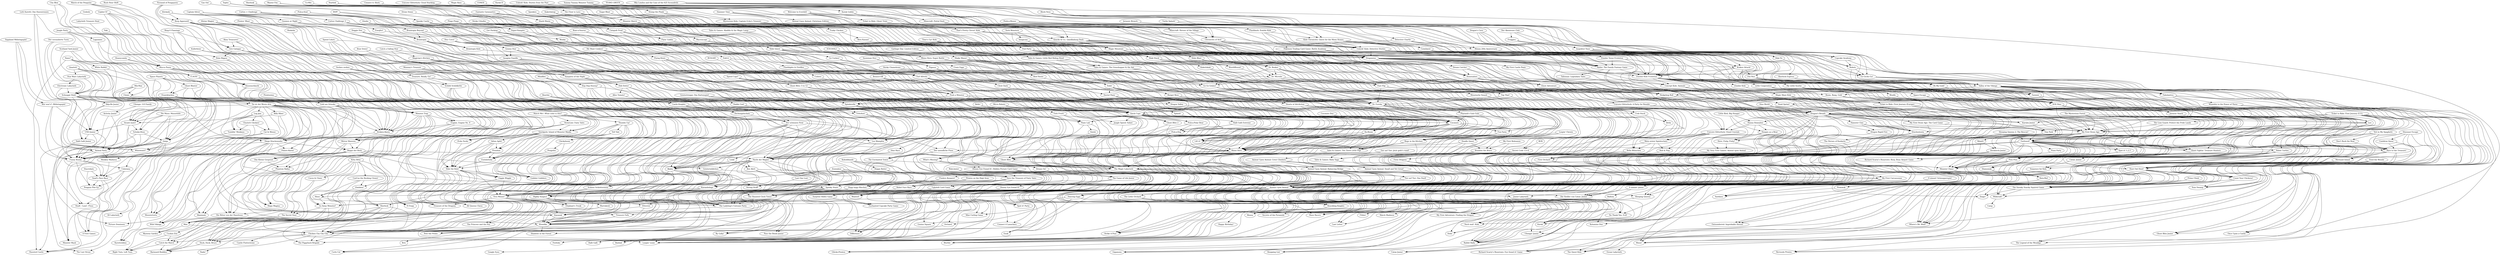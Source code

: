 digraph G {
"Chicken Cha Cha Cha" -> "Loopin' Louie" ["weight"=0.235538073526048]
"Dancing Eggs" -> "Loopin' Louie" ["weight"=0.206212331922864]
"Spooky Stairs" -> "Loopin' Louie" ["weight"=0.175882056957534]
"Animal Upon Animal" -> "Loopin' Louie" ["weight"=0.279141480338979]
"Nacht der Magier" -> "Loopin' Louie" ["weight"=0.201881812736524]
"Burg Appenzell" -> "Loopin' Louie" ["weight"=0.224436796726918]
"Pyramid of Pengqueen" -> "Loopin' Louie" ["weight"=0.199989761724937]
"Tier auf Tier: Das Duell" -> "Loopin' Louie" ["weight"=0.0920764800674139]
"The Magic Labyrinth" -> "Loopin' Louie" ["weight"=0.214442351996876]
"Animal Upon Animal: Balancing Bridge" -> "Loopin' Louie" ["weight"=0.117601663871355]
"Bugs in the Kitchen" -> "Loopin' Louie" ["weight"=0.188410901307462]
"Coconuts" -> "Loopin' Louie" ["weight"=0.240950472952031]
"Shark Mania" -> "Loopin' Louie" ["weight"=0.0528415935789792]
"Chicken Cha Cha Cha" -> "The Piggyback Brigade" ["weight"=0.161354995680106]
"Chicken Cha Cha Cha" -> "Duck, Duck, Bruce" ["weight"=0.113617342986692]
"Chicken Cha Cha Cha" -> "Barnyard Buddies" ["weight"=0.113274935791362]
"Chicken Cha Cha Cha" -> "Catch the Match" ["weight"=0.10486031984072]
"Sherlock" -> "Chicken Cha Cha Cha" ["weight"=0.118675883134742]
"Max" -> "Chicken Cha Cha Cha" ["weight"=0.102432186737518]
"Orchard" -> "Chicken Cha Cha Cha" ["weight"=0.157228359429778]
"Go Away Monster!" -> "Chicken Cha Cha Cha" ["weight"=0.131554476715297]
"Treasure of the Dragons" -> "Chicken Cha Cha Cha" ["weight"=0.134731707503729]
"Hisss" -> "Chicken Cha Cha Cha" ["weight"=0.154453798189348]
"Viva Mouse!" -> "Chicken Cha Cha Cha" ["weight"=0.26631734312945]
"Dancing Eggs" -> "Chicken Cha Cha Cha" ["weight"=0.192483663764016]
"Spooky Stairs" -> "Chicken Cha Cha Cha" ["weight"=0.227982833502643]
"Animal Upon Animal" -> "Chicken Cha Cha Cha" ["weight"=0.227089371738153]
"Giro Galoppo" -> "Chicken Cha Cha Cha" ["weight"=0.173970714702928]
"Ahoy Treasures!" -> "Chicken Cha Cha Cha" ["weight"=0.081757612936278]
"Burg Appenzell" -> "Chicken Cha Cha Cha" ["weight"=0.229629649787683]
"Kitty Bitty" -> "Chicken Cha Cha Cha" ["weight"=0.10964283585892]
"Pyramid of Pengqueen" -> "Chicken Cha Cha Cha" ["weight"=0.166557016379287]
"Hide the Kids!" -> "Chicken Cha Cha Cha" ["weight"=0.148233446337906]
"The Magic Labyrinth" -> "Chicken Cha Cha Cha" ["weight"=0.221455610666865]
"Dino Race" -> "Chicken Cha Cha Cha" ["weight"=0.0823410152574451]
"Spinderella" -> "Chicken Cha Cha Cha" ["weight"=0.149859777184352]
"Dancing Eggs" -> "Go Away Monster!" ["weight"=0.0887272798699421]
"Animal Upon Animal" -> "Dancing Eggs" ["weight"=0.220958253884952]
"Animal Upon Animal: Balancing Bridge" -> "Dancing Eggs" ["weight"=0.096681914960918]
"Spooky Stairs" -> "The Piggyback Brigade" ["weight"=0.147817829899837]
"Spooky Stairs" -> "Viva Mouse!" ["weight"=0.191813230887667]
"Spooky Stairs" -> "The Ladybug's Costume Party" ["weight"=0.177419824904614]
"Finders Keepers!" -> "Spooky Stairs" ["weight"=0.0718148171568665]
"Geisterwäldchen" -> "Spooky Stairs" ["weight"=0.219668771118719]
"Nacht der Magier" -> "Spooky Stairs" ["weight"=0.233021712378779]
"Beppo der Bock" -> "Spooky Stairs" ["weight"=0.143015074593204]
"Zoowaboo" -> "Spooky Stairs" ["weight"=0.139022014399178]
"The Magic Labyrinth" -> "Spooky Stairs" ["weight"=0.234593507357355]
"Da ist der Wurm drin" -> "Spooky Stairs" ["weight"=0.160797586880748]
"The Enchanted Tower" -> "Spooky Stairs" ["weight"=0.222176984565499]
"Dino Race" -> "Spooky Stairs" ["weight"=0.111886716197155]
"Der unendliche Fluss" -> "Spooky Stairs" ["weight"=0.102151106319496]
"Spinderella" -> "Spooky Stairs" ["weight"=0.179770952118654]
"Animal Upon Animal" -> "Junior Labyrinth" ["weight"=0.0946894474722561]
"Animal Upon Animal" -> "Monza" ["weight"=0.265113414667975]
"Animal Upon Animal" -> "Orchard" ["weight"=0.152481161791878]
"Animal Upon Animal" -> "Go Away Monster!" ["weight"=0.1536174684296]
"Animal Upon Animal" -> "Hisss" ["weight"=0.136161632413632]
"Animal Upon Animal" -> "Knuckling Knights" ["weight"=0.11642851992224]
"Animal Upon Animal" -> "The Little Orchard" ["weight"=0.133982728830975]
"Animal Upon Animal" -> "Sleeping Queens" ["weight"=0.16233573166821]
"Fiery Dragons" -> "Animal Upon Animal" ["weight"=0.0766005368235223]
"Tier auf Tier: Das Duell" -> "Animal Upon Animal" ["weight"=0.138243776393312]
"My First Carcassonne" -> "Animal Upon Animal" ["weight"=0.222219984279588]
"First Orchard" -> "Animal Upon Animal" ["weight"=0.182664903904174]
"The Magic Labyrinth" -> "Animal Upon Animal" ["weight"=0.251372639452311]
"Animal Upon Animal: Balancing Bridge" -> "Animal Upon Animal" ["weight"=0.162355441169624]
"Bella Blümchen" -> "Animal Upon Animal" ["weight"=0.0660116726115383]
"Rhino Hero" -> "Animal Upon Animal" ["weight"=0.320474003411951]
"Animal Upon Animal: Small and Yet Great!" -> "Animal Upon Animal" ["weight"=0.135424780150959]
"Animal Upon Animal: Crest Climbers" -> "Animal Upon Animal" ["weight"=0.130896478198854]
"Tier auf Tier: Jetzt geht's rund!" -> "Animal Upon Animal" ["weight"=0.112751389758641]
"Secret Code 13+4" -> "Animal Upon Animal" ["weight"=0.0956484870887325]
"Tales & Games: Baba Yaga" -> "Animal Upon Animal" ["weight"=0.0822211932293789]
"Tales & Games: The Three Little Pigs" -> "Animal Upon Animal" ["weight"=0.159331737721373]
"Bugs in the Kitchen" -> "Animal Upon Animal" ["weight"=0.18914269134786]
"Coconuts" -> "Animal Upon Animal" ["weight"=0.232395076598218]
"Brandon the Brave" -> "Animal Upon Animal" ["weight"=0.12003282625461]
"Doodle Quest" -> "Animal Upon Animal" ["weight"=0.144588607693275]
"Mein erster Spieleschatz" -> "Animal Upon Animal" ["weight"=0.0681144423062001]
"Unicorn Glitterluck: Cloud Crystals" -> "Animal Upon Animal" ["weight"=0.117081627920336]
"Master Fox" -> "Animal Upon Animal" ["weight"=0.0858942571223244]
"Outfoxed!" -> "Animal Upon Animal" ["weight"=0.207167627376517]
"Loopin' Chewie" -> "Animal Upon Animal" ["weight"=0.183714745560365]
"Pharaoh's Gulo Gulo" -> "Animal Upon Animal" ["weight"=0.122828865930508]
"Dr. Eureka" -> "Animal Upon Animal" ["weight"=0.206336101528248]
"Spookies" -> "Animal Upon Animal" ["weight"=0.0986557713083787]
"My First Stone Age" -> "Animal Upon Animal" ["weight"=0.182720523532485]
"Rhino Hero: Super Battle" -> "Animal Upon Animal" ["weight"=0.205518944559968]
"My First Stone Age: The Card Game" -> "Animal Upon Animal" ["weight"=0.0662088449972403]
"Dragon's Breath" -> "Animal Upon Animal" ["weight"=0.196989215073767]
"Unicorn Glitterluck: Cloud Stacking" -> "Animal Upon Animal" ["weight"=0.0653410022564259]
"Nacht der Magier" -> "Shadows in the Forest" ["weight"=0.105274893017712]
"Nacht der Magier" -> "Carla Cat" ["weight"=0.118917575245418]
"Nacht der Magier" -> "Klondike" ["weight"=0.180586762374092]
"Nacht der Magier" -> "By Golly!" ["weight"=0.113704357754178]
"Nacht der Magier" -> "Karambolage" ["weight"=0.167290110826978]
"Nacht der Magier" -> "Treasure Falls" ["weight"=0.0787038951296002]
"Nacht der Magier" -> "Akaba" ["weight"=0.234380688058264]
"Nacht der Magier" -> "Geisterwäldchen" ["weight"=0.175358913986951]
"Los Mampfos" -> "Nacht der Magier" ["weight"=0.193247107304404]
"Der schwarze Pirat" -> "Nacht der Magier" ["weight"=0.181603279810685]
"Beppo der Bock" -> "Nacht der Magier" ["weight"=0.155259569083497]
"Burg Appenzell" -> "Nacht der Magier" ["weight"=0.222605897437899]
"Castle Knights" -> "Nacht der Magier" ["weight"=0.142373945953889]
"Alles Tomate!" -> "Nacht der Magier" ["weight"=0.0985311734672786]
"Didi Dotter" -> "Nacht der Magier" ["weight"=0.124424925688253]
"Boochie" -> "Nacht der Magier" ["weight"=0.0686840382327232]
"Klickado" -> "Nacht der Magier" ["weight"=0.15531112345063]
"Vampires of the Night" -> "Nacht der Magier" ["weight"=0.139299366709208]
"Geistertreppe: Das Kartenspiel" -> "Nacht der Magier" ["weight"=0.0796466616461277]
"Magician's Kitchen" -> "Nacht der Magier" ["weight"=0.0966231634421802]
"Catch a Falling Star" -> "Nacht der Magier" ["weight"=0.0717880243779392]
"Burg Appenzell" -> "Duck, Duck, Bruce" ["weight"=0.112671638162808]
"Burg Appenzell" -> "Viva Mouse!" ["weight"=0.19392516097977]
"Burg Appenzell" -> "Giro Galoppo" ["weight"=0.206172322940098]
"Burg Appenzell" -> "Der schwarze Pirat" ["weight"=0.167533711488337]
"Burg Appenzell" -> "Los Mampfos" ["weight"=0.176352883397199]
"Pyramid of Pengqueen" -> "Burg Appenzell" ["weight"=0.207592699669097]
"Klickado" -> "Burg Appenzell" ["weight"=0.114917139114869]
"Animal Upon Animal: Balancing Bridge" -> "Tier auf Tier: Das Duell" ["weight"=0.184106463080765]
"Tier auf Tier: Jetzt geht's rund!" -> "Tier auf Tier: Das Duell" ["weight"=0.133301438224391]
"The Magic Labyrinth" -> "Orchard" ["weight"=0.111486757983041]
"The Magic Labyrinth" -> "Die Siedler von Catan: Junior" ["weight"=0.0886972227322765]
"The Magic Labyrinth" -> "My First Carcassonne" ["weight"=0.198056433573293]
"The Magic Labyrinth" -> "Finders Keepers!" ["weight"=0.058694941913135]
"Ghost Blitz" -> "The Magic Labyrinth" ["weight"=0.214566479892254]
"Rhino Hero" -> "The Magic Labyrinth" ["weight"=0.225595437344126]
"The Enchanted Tower" -> "The Magic Labyrinth" ["weight"=0.236828540994195]
"Coconuts" -> "The Magic Labyrinth" ["weight"=0.197742031071043]
"Quick Cups" -> "The Magic Labyrinth" ["weight"=0.135895309036259]
"Gloobz" -> "The Magic Labyrinth" ["weight"=0.0849937371638501]
"Spinderella" -> "The Magic Labyrinth" ["weight"=0.199922343960797]
"Flying Kiwis" -> "The Magic Labyrinth" ["weight"=0.0959668401689281]
"Push a Monster" -> "The Magic Labyrinth" ["weight"=0.0902493698304954]
"Outfoxed!" -> "The Magic Labyrinth" ["weight"=0.173569236497492]
"Me Want Cookies!" -> "The Magic Labyrinth" ["weight"=0.079136457031314]
"My First Stone Age" -> "The Magic Labyrinth" ["weight"=0.177442575537054]
"Animal Upon Animal: Crest Climbers" -> "Animal Upon Animal: Balancing Bridge" ["weight"=0.164590747491614]
"Tier auf Tier: Jetzt geht's rund!" -> "Animal Upon Animal: Balancing Bridge" ["weight"=0.162332956206367]
"Bugs in the Kitchen" -> "Tales & Games: The Three Little Pigs" ["weight"=0.136555487781638]
"Fun Farm" -> "Bugs in the Kitchen" ["weight"=0.0860653071299256]
"Coconuts" -> "Bugs in the Kitchen" ["weight"=0.190563071879863]
"Shark Mania" -> "Bugs in the Kitchen" ["weight"=0.0897193750734442]
"Kakerlakak" -> "Bugs in the Kitchen" ["weight"=0.0542304235413764]
"Kakerlaloop" -> "Bugs in the Kitchen" ["weight"=0.152918514711702]
"Fantastic Gymnastics" -> "Bugs in the Kitchen" ["weight"=0.0796803647900988]
"Coconuts" -> "Lift it!" ["weight"=0.136900986425224]
"Coconuts" -> "Mini Curling Game" ["weight"=0.090992466908331]
"Coconuts" -> "Tales & Games: The Three Little Pigs" ["weight"=0.147695495545618]
"Coconuts" -> "Ka-Boom" ["weight"=0.109282246860903]
"Coconuts" -> "Fun Farm" ["weight"=0.0895083759047032]
"Coconuts" -> "Rhino Hero" ["weight"=0.241922657453486]
"Quick Cups" -> "Coconuts" ["weight"=0.135221703510567]
"Hearts of AttrAction" -> "Coconuts" ["weight"=0.0856167350676952]
"Coconuts Duo" -> "Coconuts" ["weight"=0.231959240982674]
"Roar-a-Saurus" -> "Coconuts" ["weight"=0.0742147256245238]
"Doctor Panic" -> "Coconuts" ["weight"=0.0886399107814081]
"Pingo Pingo" -> "Coconuts" ["weight"=0.087995196632262]
"Flying Kiwis" -> "Coconuts" ["weight"=0.137583960528165]
"Master Fox" -> "Coconuts" ["weight"=0.0964280251141192]
"Pharaoh's Gulo Gulo" -> "Coconuts" ["weight"=0.113717335506933]
"Dr. Eureka" -> "Coconuts" ["weight"=0.198455504487389]
"Go Cuckoo!" -> "Coconuts" ["weight"=0.126554520753185]
"Macroscope" -> "Coconuts" ["weight"=0.0945075639692245]
"Fold-it" -> "Coconuts" ["weight"=0.0981487959559367]
"Fantastic Gymnastics" -> "Coconuts" ["weight"=0.0645683597268476]
"Go Go Gelato!" -> "Coconuts" ["weight"=0.10364862967749]
"Topito" -> "Coconuts" ["weight"=0.0916739469062724]
"Shaky Manor" -> "Coconuts" ["weight"=0.11782966725982]
"Slide Quest" -> "Coconuts" ["weight"=0.139822011006543]
"Fantastic Gymnastics" -> "Shark Mania" ["weight"=0.0994695947785834]
"Klondike" -> "Shadows in the Forest" ["weight"=0.103335909448541]
"Karambolage" -> "Shadows in the Forest" ["weight"=0.0798623735290386]
"Kayanak" -> "Klondike" ["weight"=0.240258130121751]
"Zitternix" -> "Klondike" ["weight"=0.145765233363335]
"Der schwarze Pirat" -> "Klondike" ["weight"=0.161168941953115]
"Castle Knights" -> "Klondike" ["weight"=0.156046963754989]
"Pirates' Blast" -> "Klondike" ["weight"=0.0693904636821948]
"Doggie Doo" -> "Klondike" ["weight"=0.0727998577866331]
"Klondike" -> "Pete the Pirate" ["weight"=0.163901397486605]
"Marrakesh" -> "Klondike" ["weight"=0.0894442043976124]
"Highly Suspect" -> "Klondike" ["weight"=0.207370556369598]
"Karambolage" -> "Klondike" ["weight"=0.18454429122862]
"Treasure Falls" -> "Klondike" ["weight"=0.0749717235443837]
"Akaba" -> "Klondike" ["weight"=0.185876462642948]
"Daddy Cool" -> "Klondike" ["weight"=0.0990824282564543]
"Trötofant" -> "Klondike" ["weight"=0.162584762922166]
"Pirates on the High Seas" -> "Klondike" ["weight"=0.143248979117323]
"Beppo der Bock" -> "Klondike" ["weight"=0.173631434099768]
"Dschungelschatz" -> "Klondike" ["weight"=0.125217431780554]
"Hop Hop Hooray!" -> "Klondike" ["weight"=0.199260897015806]
"Mindflex" -> "Klondike" ["weight"=0.0707251409851614]
"Karambolage" -> "Carla Cat" ["weight"=0.116566102879271]
"Karambolage" -> "Highly Suspect" ["weight"=0.175754970975804]
"Akaba" -> "Karambolage" ["weight"=0.170363059368345]
"Pirates on the High Seas" -> "Karambolage" ["weight"=0.152424583454235]
"My First Carcassonne" -> "Junior Labyrinth" ["weight"=0.122774641535345]
"My First Stone Age" -> "Junior Labyrinth" ["weight"=0.0939252775176379]
"My First Carcassonne" -> "Die Siedler von Catan: Junior" ["weight"=0.134870132413068]
"My First Carcassonne" -> "6 nimmt! Junior" ["weight"=0.0951899359570255]
"Heckmeck Junior" -> "My First Carcassonne" ["weight"=0.125506129806952]
"MimiQ" -> "My First Carcassonne" ["weight"=0.054477559804864]
"My First Stone Age" -> "My First Carcassonne" ["weight"=0.240048694643607]
"My First Stone Age" -> "Die Siedler von Catan: Junior" ["weight"=0.1024322057641]
"My First Stone Age" -> "Heckmeck Junior" ["weight"=0.10415326173737]
"My First Stone Age" -> "Ghost Fightin' Treasure Hunters" ["weight"=0.172160550833606]
"My First Stone Age" -> "Ubongo! Junior" ["weight"=0.106739747862986]
"My First Stone Age" -> "MimiQ" ["weight"=0.0446445506284858]
"My First Stone Age" -> "Mmm!" ["weight"=0.151928155617456]
"My First Stone Age" -> "Outfoxed!" ["weight"=0.206048552239829]
"My First Stone Age" -> "Catan Junior" ["weight"=0.167443283472679]
"Leo" -> "My First Stone Age" ["weight"=0.235425785009207]
"The Lion Guard: Protect the Pride Lands" -> "My First Stone Age" ["weight"=0.0499178385119219]
"The Mysterious Forest" -> "My First Stone Age" ["weight"=0.104523813460013]
"Ticket to Ride: First Journey (U.S.)" -> "My First Stone Age" ["weight"=0.154416583757858]
"Ticket to Ride: First Journey (Europe)" -> "My First Stone Age" ["weight"=0.211402274699633]
"My First Stone Age: The Card Game" -> "My First Stone Age" ["weight"=0.139647818967733]
"Dragon's Breath" -> "My First Stone Age" ["weight"=0.202135991167069]
"Magic Maze Kids" -> "My First Stone Age" ["weight"=0.171144083145521]
"Concept Kids: Animals" -> "My First Stone Age" ["weight"=0.188401229728801]
"Zombie Kidz Evolution" -> "My First Stone Age" ["weight"=0.199488333606903]
"Valley of the Vikings" -> "My First Stone Age" ["weight"=0.178483961722701]
"Dragomino" -> "My First Stone Age" ["weight"=0.174301101133134]
"Snail's Pace Race" -> "Penguin Pile-Up" ["weight"=0.105562549956152]
"Colorama" -> "Penguin Pile-Up" ["weight"=0.0722376646735435]
"Funny Bunny" -> "Penguin Pile-Up" ["weight"=0.136253414620935]
"Stacrobats" -> "Penguin Pile-Up" ["weight"=0.0875976730680405]
"Snail's Pace Race" -> "Monster Mash" ["weight"=0.0712404011062437]
"Snail's Pace Race" -> "4 First Games" ["weight"=0.117053982574352]
"Colorama" -> "Snail's Pace Race" ["weight"=0.127032555699362]
"Funny Bunny" -> "Snail's Pace Race" ["weight"=0.128906843152195]
"Stacrobats" -> "Snail's Pace Race" ["weight"=0.0694257470218149]
"Monkey Madness" -> "Snail's Pace Race" ["weight"=0.100007537073497]
"Animal Party" -> "Snail's Pace Race" ["weight"=0.0685549483476535]
"Quips" -> "Snail's Pace Race" ["weight"=0.122340387479352]
"Funny Bunny" -> "Colorama" ["weight"=0.0814860277014266]
"Colorama" -> "4 First Games" ["weight"=0.0740188911137646]
"Quips" -> "Colorama" ["weight"=0.151516073655871]
"Funny Bunny" -> "Monster Mash" ["weight"=0.0667428363153494]
"Cat & Mouse" -> "Funny Bunny" ["weight"=0.144392208186986]
"Animal Party" -> "Funny Bunny" ["weight"=0.095537763783968]
"Tumblin' Monkeys" -> "Funny Bunny" ["weight"=0.105462517998824]
"Quips" -> "Funny Bunny" ["weight"=0.0999138930311793]
"Halli Galli Junior" -> "Funny Bunny" ["weight"=0.0987809697300661]
"UNO Junior" -> "Funny Bunny" ["weight"=0.119406158055453]
"Chuck-It Chicken!" -> "Funny Bunny" ["weight"=0.130832383768632]
"Avanti mare!" -> "Funny Bunny" ["weight"=0.128115915352327]
"Die Maus: Mausefalle" -> "Funny Bunny" ["weight"=0.0952930943022597]
"Whoowasit?" -> "Funny Bunny" ["weight"=0.134125053332713]
"Log Jam" -> "Funny Bunny" ["weight"=0.135566071118596]
"Activity Junior" -> "Funny Bunny" ["weight"=0.0446534052363585]
"Billy Biber" -> "Funny Bunny" ["weight"=0.114391584743195]
"Wer war's?: Mitbringspiel" -> "Funny Bunny" ["weight"=0.0647972961790486]
"Da ist der Wurm drin" -> "Funny Bunny" ["weight"=0.175160876906296]
"Schnappt Hubi!" -> "Funny Bunny" ["weight"=0.155696390459315]
"Sagaland Mitbringspiel" -> "Funny Bunny" ["weight"=0.036233473600279]
"Animal Party" -> "Monster Mash" ["weight"=0.0845902084179486]
"Animal Party" -> "Monkey Madness" ["weight"=0.0854841747530899]
"Quips" -> "Animal Party" ["weight"=0.114788924379514]
"Schoko-Hexe" -> "Animal Party" ["weight"=0.09403260884809]
"White Rabbit" -> "Animal Party" ["weight"=0.103468200937335]
"UNO Junior" -> "Animal Party" ["weight"=0.115286495083708]
"Avanti mare!" -> "Animal Party" ["weight"=0.130094448395929]
"Nanu?" -> "Animal Party" ["weight"=0.113288937368123]
"Wer war's?: Mitbringspiel" -> "Animal Party" ["weight"=0.121390722980344]
"Sagaland Mitbringspiel" -> "Animal Party" ["weight"=0.0450427224216989]
"Viva Mouse!" -> "The Piggyback Brigade" ["weight"=0.133573676254902]
"Hide the Kids!" -> "The Piggyback Brigade" ["weight"=0.116281106076877]
"Viva Mouse!" -> "Kayanak" ["weight"=0.180840630776451]
"Viva Mouse!" -> "The Ladybug's Costume Party" ["weight"=0.274275546766817]
"Viva Mouse!" -> "Treasure of the Dragons" ["weight"=0.133590540355534]
"Hopp hopp Häschen" -> "Viva Mouse!" ["weight"=0.172046079549174]
"Giro Galoppo" -> "Viva Mouse!" ["weight"=0.237915649442942]
"Giggle Wiggle" -> "Viva Mouse!" ["weight"=0.0591572124799073]
"Ahoy Treasures!" -> "Viva Mouse!" ["weight"=0.114725351108618]
"Der schwarze Pirat" -> "Viva Mouse!" ["weight"=0.168992508402554]
"Zoowaboo" -> "Viva Mouse!" ["weight"=0.187640872150275]
"Hide the Kids!" -> "Viva Mouse!" ["weight"=0.139175137942707]
"Hide the Kids!" -> "Gobblet Gobblers" ["weight"=0.124095269130595]
"Zicke Zacke" -> "Hide the Kids!" ["weight"=0.0835092763314612]
"Hide the Kids!" -> "Treasure of the Dragons" ["weight"=0.121392635344934]
"Hide the Kids!" -> "Giggle Wiggle" ["weight"=0.104952683983924]
"Hide the Kids!" -> "N-Tropy" ["weight"=0.080470064380882]
"Eselsbrücke" -> "Hide the Kids!" ["weight"=0.115844722274115]
"Piranhas" -> "Hide the Kids!" ["weight"=0.101854510078368]
"Arbos Apfel" -> "Hide the Kids!" ["weight"=0.104433949165965]
"Thumbs Up!" -> "Hide the Kids!" ["weight"=0.125059143778412]
"Quickpick: Island of Monster Masks" -> "Hide the Kids!" ["weight"=0.153617653126494]
"StoryLine: Fairy Tales" -> "Hide the Kids!" ["weight"=0.103606106557697]
"Match Me!: What color is this?" -> "Hide the Kids!" ["weight"=0.11059416311066]
"Duck, Duck, Bruce" -> "Barnyard Buddies" ["weight"=0.135875007161817]
"Sherlock" -> "Duck, Duck, Bruce" ["weight"=0.141679965039668]
"Match of the Penguins" -> "Duck, Duck, Bruce" ["weight"=0.118051262201009]
"Hula Hippos" -> "Duck, Duck, Bruce" ["weight"=0.12127977545831]
"Giro Galoppo" -> "Duck, Duck, Bruce" ["weight"=0.141544851742374]
"Ring-O Flamingo" -> "Duck, Duck, Bruce" ["weight"=0.104874085428122]
"Sherlock" -> "Barnyard Buddies" ["weight"=0.100097656752323]
"Catch the Match" -> "Barnyard Buddies" ["weight"=0.159699483883763]
"Match of the Penguins" -> "Barnyard Buddies" ["weight"=0.147266108465576]
"Gopher It!" -> "Barnyard Buddies" ["weight"=0.121652694051406]
"Sherlock" -> "Right Turn, Left Turn" ["weight"=0.159069338407485]
"Sherlock" -> "Catch the Match" ["weight"=0.171620790764963]
"Match of the Penguins" -> "Sherlock" ["weight"=0.0912484058631033]
"Gopher It!" -> "Sherlock" ["weight"=0.19212653786894]
"Hula Hippos" -> "Sherlock" ["weight"=0.12694522247859]
"Giro Galoppo" -> "Sherlock" ["weight"=0.140891332430195]
"Giro Galoppo" -> "Hula Hippos" ["weight"=0.174610832842195]
"Ring-O Flamingo" -> "Hula Hippos" ["weight"=0.189124432767316]
"Ahoy Treasures!" -> "Giro Galoppo" ["weight"=0.128698577326006]
"Ring-O Flamingo" -> "Giro Galoppo" ["weight"=0.116094545978837]
"Quips" -> "4 First Games" ["weight"=0.137000746361802]
"Quips" -> "Monkey Madness" ["weight"=0.0659755716511056]
"Quips" -> "Haunted Castle" ["weight"=0.117575321976341]
"Clown" -> "Quips" ["weight"=0.0947722125063891]
"Quips" -> "Stadt - Land - Fluss" ["weight"=0.0556215183438753]
"Schoko-Hexe" -> "Quips" ["weight"=0.0786730533658552]
"White Rabbit" -> "Quips" ["weight"=0.123563130425429]
"Mix-Max" -> "Quips" ["weight"=0.162408256435732]
"Die Maus: Mausefalle" -> "Quips" ["weight"=0.119252923982607]
"Nanu?" -> "Quips" ["weight"=0.13124757388404]
"Halli Galli Extreme" -> "Halli Galli" ["weight"=0.131309538194762]
"Ghost Blitz" -> "Halli Galli" ["weight"=0.16904290414502]
"Pick-a-Dog" -> "Halli Galli" ["weight"=0.107872423968814]
"Quick Cups" -> "Halli Galli" ["weight"=0.177480493634954]
"Speed Cups²" -> "Halli Galli" ["weight"=0.115578565681398]
"Quick Cups" -> "Halli Galli Extreme" ["weight"=0.069657137205743]
"Rhino Hero" -> "Ghost Blitz" ["weight"=0.229150558276111]
"Swish" -> "Ghost Blitz" ["weight"=0.0752435786927119]
"Ghost Blitz 2" -> "Ghost Blitz" ["weight"=0.307437660370149]
"Panic Lab" -> "Ghost Blitz" ["weight"=0.142360342141335]
"Pick-a-Dog" -> "Ghost Blitz" ["weight"=0.149046835994584]
"Jungle Speed: Safari" -> "Ghost Blitz" ["weight"=0.0679676750061421]
"Pick-a-Polar Bear" -> "Ghost Blitz" ["weight"=0.0887379742046884]
"Quick Cups" -> "Ghost Blitz" ["weight"=0.1872614797202]
"Ghost Blitz: 5 to 12" -> "Ghost Blitz" ["weight"=0.200966075331952]
"Gloobz" -> "Ghost Blitz" ["weight"=0.0904354766294999]
"Speed Cups²" -> "Ghost Blitz" ["weight"=0.107369231970291]
"Bellz!" -> "Ghost Blitz" ["weight"=0.107493043249359]
"Micro Robots" -> "Ghost Blitz" ["weight"=0.106829856321057]
"Braintopia" -> "Ghost Blitz" ["weight"=0.112158222893614]
"Pick-a-Polar Bear" -> "Pick-a-Dog" ["weight"=0.21421421311841]
"Quick Cups" -> "Pick-a-Dog" ["weight"=0.13628214880345]
"Pick-a-Seal" -> "Pick-a-Dog" ["weight"=0.180331665842064]
"Quick Cups" -> "Ghost Blitz 2" ["weight"=0.135953377610022]
"Quick Cups" -> "Lift it!" ["weight"=0.116735757242345]
"Quick Cups" -> "Pick-a-Polar Bear" ["weight"=0.0858775742810077]
"Bellz!" -> "Quick Cups" ["weight"=0.127266429948883]
"Me Want Cookies!" -> "Quick Cups" ["weight"=0.103636250185839]
"Quick Cups" -> "Difference" ["weight"=0.0845794437656374]
"Quick Cups" -> "Rhino Hero" ["weight"=0.12988953535351]
"Quick Cups" -> "Panic Lab" ["weight"=0.12419011317935]
"Quick Cups" -> "Baobab" ["weight"=0.10290112728694]
"Quick Cups" -> "Jungle Speed: Safari" ["weight"=0.0751364149101806]
"Ghost Blitz: 5 to 12" -> "Quick Cups" ["weight"=0.122833158746007]
"Pick-a-Seal" -> "Quick Cups" ["weight"=0.0723629630346482]
"Gloobz" -> "Quick Cups" ["weight"=0.130701922450445]
"Speed Cups²" -> "Quick Cups" ["weight"=0.316989996027268]
"Flying Kiwis" -> "Quick Cups" ["weight"=0.126320832471809]
"Micro Robots" -> "Quick Cups" ["weight"=0.0932524308101782]
"Braintopia Kids" -> "Quick Cups" ["weight"=0.0644914599017693]
"Braintopia" -> "Quick Cups" ["weight"=0.101098104644408]
"Fold-it" -> "Quick Cups" ["weight"=0.099030133290519]
"Topito" -> "Quick Cups" ["weight"=0.104395996452912]
"Cubeez" -> "Quick Cups" ["weight"=0.0516263344254307]
"Get Packing" -> "Quick Cups" ["weight"=0.0799793527215633]
"Speed Cups²" -> "Ghost Blitz: 5 to 12" ["weight"=0.0817592368326514]
"Catch the Match" -> "Right Turn, Left Turn" ["weight"=0.15598097867525]
"Cuckoo Zoo" -> "Catch the Match" ["weight"=0.0745342478199496]
"Gopher It!" -> "Catch the Match" ["weight"=0.237645154867765]
"Max" -> "Mystery Garden" ["weight"=0.0647044897644232]
"The Secret Door" -> "Max" ["weight"=0.258816667225356]
"Go Away Monster!" -> "Max" ["weight"=0.138682444257978]
"Caves & Claws" -> "Max" ["weight"=0.106734457923857]
"Kitty Bitty" -> "Max" ["weight"=0.0886258213454377]
"Go Away Monster!" -> "Mystery Garden" ["weight"=0.0701870502673925]
"Go Away Monster!" -> "The Secret Door" ["weight"=0.101147675776194]
"Hisss" -> "Go Away Monster!" ["weight"=0.148523431665475]
"CooCoo the Rocking Clown!" -> "Go Away Monster!" ["weight"=0.0548587399152124]
"Kitty Bitty" -> "Go Away Monster!" ["weight"=0.0931539621611572]
"Giggle Wiggle" -> "Treasure of the Dragons" ["weight"=0.0656986398603499]
"Piranhas" -> "Treasure of the Dragons" ["weight"=0.098285173537353]
"Zimbbos!" -> "Hisss" ["weight"=0.0614685424459658]
"CooCoo the Rocking Clown!" -> "Hisss" ["weight"=0.0563610280964021]
"Kitty Bitty" -> "Hisss" ["weight"=0.121250962823536]
"Kitty Bitty" -> "CooCoo the Rocking Clown!" ["weight"=0.0974179298703937]
"Kitty Bitty" -> "The Secret Door" ["weight"=0.0703420474575453]
"Kitty Bitty" -> "Caves & Claws" ["weight"=0.0563631573305543]
"Kitty Bitty" -> "Zimbbos!" ["weight"=0.0805736922741167]
"Spinderella" -> "Dino Race" ["weight"=0.129289818336513]
"Spinderella" -> "The Enchanted Tower" ["weight"=0.237056123505026]
"Spinderella" -> "Der unendliche Fluss" ["weight"=0.129290446997854]
"Push a Monster" -> "Spinderella" ["weight"=0.133969025271695]
"Chef Alfredo" -> "Spinderella" ["weight"=0.0857465277573781]
"Captain Silver" -> "Spinderella" ["weight"=0.0938227324612438]
"Bear Down!" -> "Spinderella" ["weight"=0.0709373157397671]
"Cuckoo Zoo" -> "Right Turn, Left Turn" ["weight"=0.112677810418437]
"Gopher It!" -> "Right Turn, Left Turn" ["weight"=0.169091135698854]
"Gopher It!" -> "Cuckoo Zoo" ["weight"=0.0767961408665617]
"Akaba" -> "Carla Cat" ["weight"=0.101103359112466]
"Castle Knights" -> "Akaba" ["weight"=0.170512617036368]
"Akaba" -> "Highly Suspect" ["weight"=0.180345587102377]
"Akaba" -> "Schloss Schlotterstein" ["weight"=0.155814344364361]
"Treasure, Ready, Go!" -> "Akaba" ["weight"=0.117914744965998]
"Boochie" -> "Akaba" ["weight"=0.094320802620709]
"Akaba" -> "Pete the Pirate" ["weight"=0.141454246081223]
"Akaba" -> "Strong Stuff!" ["weight"=0.134587898399834]
"Daddy Cool" -> "Akaba" ["weight"=0.0948783211931995]
"Schildi Schildkröte" -> "Akaba" ["weight"=0.186006482773819]
"Hop Hop Hooray!" -> "Akaba" ["weight"=0.151784068094927]
"Kleine Magier" -> "Akaba" ["weight"=0.0763355344137744]
"Knuckling Knights" -> "Monza" ["weight"=0.138640895993315]
"Sleeping Queens" -> "Monza" ["weight"=0.125201966442304]
"The Little Orchard" -> "Monza" ["weight"=0.131316768320643]
"Fiery Dragons" -> "Monza" ["weight"=0.106569112018633]
"Rhino Hero" -> "Monza" ["weight"=0.207214199398366]
"Secret Code 13+4" -> "Monza" ["weight"=0.137873499823856]
"Brandon the Brave" -> "Monza" ["weight"=0.153566258414774]
"Doodle Quest" -> "Monza" ["weight"=0.110546422606791]
"My First Bohnanza" -> "Monza" ["weight"=0.0724553873503171]
"Outfoxed!" -> "Monza" ["weight"=0.194216403429746]
"Spookies" -> "Monza" ["weight"=0.0978746260042931]
"The Little Orchard" -> "Knuckling Knights" ["weight"=0.102831494623303]
"Fiery Dragons" -> "Knuckling Knights" ["weight"=0.0785463434921237]
"Pizza Party" -> "Sleeping Queens" ["weight"=0.0573809531525418]
"Outfoxed!" -> "Sleeping Queens" ["weight"=0.222285797807901]
"Sleeping Queens 2: The Rescue!" -> "Sleeping Queens" ["weight"=0.149412044903035]
"Secret Code 13+4" -> "Fiery Dragons" ["weight"=0.0685105583977637]
"Ghost Blitz 2" -> "Rhino Hero" ["weight"=0.122740517824314]
"Lift it!" -> "Rhino Hero" ["weight"=0.117305778251098]
"Ka-Boom" -> "Rhino Hero" ["weight"=0.0886891276057797]
"Doodle Quest" -> "Rhino Hero" ["weight"=0.134423025135728]
"Coconuts Duo" -> "Rhino Hero" ["weight"=0.0841777696599502]
"Bounce-Off" -> "Rhino Hero" ["weight"=0.0656356762850912]
"Loopin' Chewie" -> "Rhino Hero" ["weight"=0.169947079451783]
"Outfoxed!" -> "Rhino Hero" ["weight"=0.200075103825886]
"Doctor Panic" -> "Rhino Hero" ["weight"=0.0799477165160624]
"Dr. Eureka" -> "Rhino Hero" ["weight"=0.214922807724888]
"Go Cuckoo!" -> "Rhino Hero" ["weight"=0.152547006790505]
"Rhino Hero: Super Battle" -> "Rhino Hero" ["weight"=0.278713983803973]
"Sticky Chameleons" -> "Rhino Hero" ["weight"=0.098442719367205]
"ICECOOL2" -> "Rhino Hero" ["weight"=0.130119543728052]
"Slide Quest" -> "Rhino Hero" ["weight"=0.139338708401293]
"Catapult Feud" -> "Rhino Hero" ["weight"=0.0968901195351748]
"Spookies" -> "Secret Code 13+4" ["weight"=0.113817142001883]
"ROX" -> "Secret Code 13+4" ["weight"=0.127953999180675]
"Doodle Quest" -> "Brandon the Brave" ["weight"=0.0868422664644905]
"My First Bohnanza" -> "Brandon the Brave" ["weight"=0.0919779826790742]
"Spookies" -> "Brandon the Brave" ["weight"=0.0793718424102517]
"Loopin' Chewie" -> "Doodle Quest" ["weight"=0.163188946426418]
"Outfoxed!" -> "First Orchard" ["weight"=0.173099321018515]
"Outfoxed!" -> "Richard Scarry's Busytown: Eye found it! Game" ["weight"=0.123531861401945]
"Outfoxed!" -> "Richard Scarry's Busytown: Busy, Busy Airport Game" ["weight"=0.066026966135723]
"Outfoxed!" -> "Spot it! 1,2,3" ["weight"=0.110828112988314]
"Outfoxed!" -> "Ghost Fightin' Treasure Hunters" ["weight"=0.223128218464365]
"Outfoxed!" -> "Robot Turtles" ["weight"=0.143140157637339]
"Outfoxed!" -> "Shopping List" ["weight"=0.054033396249231]
"Outfoxed!" -> "Zingo!" ["weight"=0.0976725100611674]
"Outfoxed!" -> "Monster Chase" ["weight"=0.14862057638829]
"Outfoxed!" -> "The Sneaky Snacky Squirrel Game" ["weight"=0.114014387619751]
"Outfoxed!" -> "Hoot Owl Hoot!" ["weight"=0.15368014989454]
"Outfoxed!" -> "Race to the Treasure!" ["weight"=0.1444054373281]
"Outfoxed!" -> "Catan: Junior" ["weight"=0.152178623945964]
"Outfoxed!" -> "Pizza Party" ["weight"=0.0449691678557223]
"The Lion Guard: Protect the Pride Lands" -> "Outfoxed!" ["weight"=0.0939373232599024]
"Ticket to Ride: First Journey (U.S.)" -> "Outfoxed!" ["weight"=0.197018037777587]
"Space Escape" -> "Outfoxed!" ["weight"=0.113368770949655]
"My Little Scythe" -> "Outfoxed!" ["weight"=0.168941045169463]
"Dragon's Breath" -> "Outfoxed!" ["weight"=0.197565647152314]
"SOS Dino" -> "Outfoxed!" ["weight"=0.165200104456982]
"Zombie Kidz Evolution" -> "Outfoxed!" ["weight"=0.267802646423927]
"My First Castle Panic" -> "Outfoxed!" ["weight"=0.167061938484436]
"Dragomino" -> "Outfoxed!" ["weight"=0.217955899235513]
"Sleeping Queens 2: The Rescue!" -> "Outfoxed!" ["weight"=0.081472648757655]
"The Ladybug's Costume Party" -> "Kayanak" ["weight"=0.174726832511322]
"Zitternix" -> "Kayanak" ["weight"=0.146958585474404]
"Der schwarze Pirat" -> "Kayanak" ["weight"=0.178270559100785]
"Beppo der Bock" -> "Kayanak" ["weight"=0.165642042950479]
"Diego Drachenzahn" -> "Kayanak" ["weight"=0.164998413120262]
"Doggie Doo" -> "Kayanak" ["weight"=0.0840835135742846]
"Da ist der Wurm drin" -> "Kayanak" ["weight"=0.167653221475976]
"Zoowaboo" -> "The Ladybug's Costume Party" ["weight"=0.179868517485845]
"Da ist der Wurm drin" -> "The Ladybug's Costume Party" ["weight"=0.201065830504788]
"Bee Alert" -> "The Ladybug's Costume Party" ["weight"=0.112317717116189]
"Look!" -> "The Ladybug's Costume Party" ["weight"=0.102675510686023]
"The Haunted Clock Tower" -> "The Ladybug's Costume Party" ["weight"=0.163060446374498]
"Hopp hopp Häschen" -> "The Ladybug's Costume Party" ["weight"=0.220429656066981]
"Save the Treasure of Fairy Tales" -> "The Ladybug's Costume Party" ["weight"=0.141273400516175]
"Speed Colors" -> "The Ladybug's Costume Party" ["weight"=0.130278500065024]
"Der schwarze Pirat" -> "Zitternix" ["weight"=0.106410360492292]
"Doggie Doo" -> "Zitternix" ["weight"=0.0727741464169657]
"Der schwarze Pirat" -> "Los Mampfos" ["weight"=0.118803777022462]
"Dschungelschatz" -> "Der schwarze Pirat" ["weight"=0.139956820091234]
"Castle Knights" -> "Der schwarze Pirat" ["weight"=0.178821270224813]
"Pirates' Blast" -> "Der schwarze Pirat" ["weight"=0.0881309157666067]
"Mummy's Treasure" -> "Der schwarze Pirat" ["weight"=0.094756260319897]
"Da ist der Wurm drin" -> "Beppo der Bock" ["weight"=0.156796171397992]
"Beppo der Bock" -> "Die Ritter von der Haselnuss" ["weight"=0.144611579984596]
"Beppo der Bock" -> "Treasure Falls" ["weight"=0.0940371482865634]
"Beppo der Bock" -> "Phantom Rallye" ["weight"=0.131870074003875]
"Beppo der Bock" -> "Geisterwäldchen" ["weight"=0.116965475949567]
"Beppo der Bock" -> "Das Kleine Gespenst" ["weight"=0.187425431753895]
"Beppo der Bock" -> "Manimals" ["weight"=0.14065284200155]
"Mirror Mansion" -> "Beppo der Bock" ["weight"=0.175426048195137]
"Diego Drachenzahn" -> "Beppo der Bock" ["weight"=0.216254760871728]
"Monster Trap" -> "Beppo der Bock" ["weight"=0.148321724793428]
"Diego Drachenzahn" -> "Monstertorte" ["weight"=0.109632376209537]
"Diego Drachenzahn" -> "Whoowasit?" ["weight"=0.145534839017515]
"Da ist der Wurm drin" -> "Diego Drachenzahn" ["weight"=0.204813157116472]
"Diego Drachenzahn" -> "Manimals" ["weight"=0.0949162032685859]
"Diego Drachenzahn" -> "Picture Dominoes" ["weight"=0.0577749491749414]
"Diego Drachenzahn" -> "Wild Vikings" ["weight"=0.119305752084731]
"Diego Drachenzahn" -> "Polizei-Alarm!" ["weight"=0.0960816251055835]
"Kraken-Alarm" -> "Diego Drachenzahn" ["weight"=0.157075996611839]
"Schnappt Hubi!" -> "Diego Drachenzahn" ["weight"=0.161598910909485]
"Monster Trap" -> "Diego Drachenzahn" ["weight"=0.172836957291736]
"Quartett" -> "Diego Drachenzahn" ["weight"=0.0859271446277408]
"Gold am Orinoko" -> "Diego Drachenzahn" ["weight"=0.150280904874183]
"Feuerdrachen" -> "Diego Drachenzahn" ["weight"=0.129610692788837]
"Da ist der Wurm drin" -> "Tumblin' Monkeys" ["weight"=0.0813818275976081]
"Da ist der Wurm drin" -> "Whoowasit?" ["weight"=0.146706481657432]
"Da ist der Wurm drin" -> "Log Jam" ["weight"=0.0765972983674656]
"Da ist der Wurm drin" -> "Das Kleine Gespenst" ["weight"=0.165414636762395]
"Da ist der Wurm drin" -> "Avanti mare!" ["weight"=0.136075857807506]
"Da ist der Wurm drin" -> "Mirror Mansion" ["weight"=0.131658192337671]
"Da ist der Wurm drin" -> "Billy Biber" ["weight"=0.077982875917492]
"Da ist der Wurm drin" -> "Kraken-Alarm" ["weight"=0.179261651793961]
"Schnappt Hubi!" -> "Da ist der Wurm drin" ["weight"=0.197655457463196]
"Scotland Yard Junior" -> "Da ist der Wurm drin" ["weight"=0.0896237082576136]
"The Secret Door" -> "Mystery Garden" ["weight"=0.09592650842593]
"Caves & Claws" -> "The Secret Door" ["weight"=0.234316063616139]
"CooCoo the Rocking Clown!" -> "Zimbbos!" ["weight"=0.140311709698589]
"Zoowaboo" -> "Hopp hopp Häschen" ["weight"=0.121267496565825]
"Hopp hopp Häschen" -> "The Haunted Clock Tower" ["weight"=0.133883046781977]
"Save the Treasure of Fairy Tales" -> "Hopp hopp Häschen" ["weight"=0.16097924507779]
"Hoppe Reiter" -> "Hopp hopp Häschen" ["weight"=0.11824654143141]
"Koboldbande" -> "Hopp hopp Häschen" ["weight"=0.110506610451459]
"Piranhas" -> "Giggle Wiggle" ["weight"=0.154562428201335]
"Arbos Apfel" -> "Giggle Wiggle" ["weight"=0.0901664975043092]
"Zoowaboo" -> "Save the Treasure of Fairy Tales" ["weight"=0.115380813896283]
"Cat & Mouse" -> "3D Labyrinth" ["weight"=0.0778126859738081]
"Chuck-It Chicken!" -> "Cat & Mouse" ["weight"=0.151650105608418]
"Log Jam" -> "Cat & Mouse" ["weight"=0.117178777390699]
"Chuck-It Chicken!" -> "Tumblin' Monkeys" ["weight"=0.0956652754350812]
"Log Jam" -> "Tumblin' Monkeys" ["weight"=0.100633905400361]
"UNO Junior" -> "Halli Galli Junior" ["weight"=0.103511809867388]
"Skip-Bo Junior" -> "Halli Galli Junior" ["weight"=0.072972552632203]
"Schnappt Hubi!" -> "Halli Galli Junior" ["weight"=0.100595471877805]
"Skip-Bo Junior" -> "UNO Junior" ["weight"=0.127474241120754]
"Wer war's?: Mitbringspiel" -> "UNO Junior" ["weight"=0.0741059053165676]
"Avanti mare!" -> "UNO Junior" ["weight"=0.150383551606957]
"Schnappt Hubi!" -> "UNO Junior" ["weight"=0.152774831749345]
"Lotti Karotti: Das Hasenrennen" -> "UNO Junior" ["weight"=0.0833779692357633]
"Log Jam" -> "Chuck-It Chicken!" ["weight"=0.138050229722405]
"Lotti Karotti: Das Hasenrennen" -> "Avanti mare!" ["weight"=0.0488436700270784]
"Avanti mare!" -> "Schoko-Hexe" ["weight"=0.134511174615441]
"Die Maus: Mausefalle" -> "Avanti mare!" ["weight"=0.114768050612341]
"Schnappt Hubi!" -> "Avanti mare!" ["weight"=0.154912195575513]
"Billy Biber" -> "Avanti mare!" ["weight"=0.114566810957726]
"Der verzauberte Turm" -> "Avanti mare!" ["weight"=0.0771256031811356]
"Die Maus: Mausefalle" -> "Schoko-Hexe" ["weight"=0.117405627623735]
"Log Jam" -> "Whoowasit?" ["weight"=0.0984204867077613]
"Schnappt Hubi!" -> "Whoowasit?" ["weight"=0.256330263493985]
"Electronic Labyrinth" -> "Whoowasit?" ["weight"=0.0808958786870777]
"Activity Junior" -> "The Last Straw" ["weight"=0.0606733116150804]
"Ubongo: 3-D Family" -> "Activity Junior" ["weight"=0.0523002447078824]
"Billy Biber" -> "The Last Straw" ["weight"=0.0967468382194638]
"Sagaland Mitbringspiel" -> "Wer war's?: Mitbringspiel" ["weight"=0.0851943997446772]
"Electronic Labyrinth" -> "Schnappt Hubi!" ["weight"=0.0522582138550686]
"Schnappt Hubi!" -> "Skip-Bo Junior" ["weight"=0.077371008666459]
"Schnappt Hubi!" -> "Kraken-Alarm" ["weight"=0.114179473045602]
"Quartett" -> "Schnappt Hubi!" ["weight"=0.0969617115900374]
"Scotland Yard Junior" -> "Schnappt Hubi!" ["weight"=0.0661440935448221]
"Lotti Karotti: Das Hasenrennen" -> "Schnappt Hubi!" ["weight"=0.0792312241926214]
"Star Wars Labyrinth" -> "Schnappt Hubi!" ["weight"=0.0420216836973634]
"Der verzauberte Turm" -> "Schnappt Hubi!" ["weight"=0.071716401166991]
"Der unendliche Fluss" -> "The Enchanted Tower" ["weight"=0.14384529486231]
"Gnomes at Night" -> "The Enchanted Tower" ["weight"=0.071463435997976]
"Captain Silver" -> "The Enchanted Tower" ["weight"=0.0830537959641794]
"Gas Out" -> "Der unendliche Fluss" ["weight"=0.050087685715398]
"Bear Down!" -> "Der unendliche Fluss" ["weight"=0.0923724822603082]
"Pengoloo" -> "Gobblet Gobblers" ["weight"=0.129827485762577]
"Chickyboom" -> "Gobblet Gobblers" ["weight"=0.0954303430576308]
"Tell Tale" -> "Gobblet Gobblers" ["weight"=0.0547892664998241]
"Thumbs Up!" -> "Gobblet Gobblers" ["weight"=0.105726387225121]
"Match Me!: What color is this?" -> "Gobblet Gobblers" ["weight"=0.118695617892804]
"Chickyboom" -> "Pengoloo" ["weight"=0.104285390230172]
"Tell Tale" -> "Chickyboom" ["weight"=0.0529596396116548]
"Thumbs Up!" -> "Chickyboom" ["weight"=0.0718506953505592]
"Thumbs Up!" -> "Tell Tale" ["weight"=0.0764215819384059]
"Tell Tale" -> "All Queens Chess" ["weight"=0.0596100143919324]
"Thumbs Up!" -> "Eselsbrücke" ["weight"=0.0810235661321075]
"Thumbs Up!" -> "All Queens Chess" ["weight"=0.0545863988239573]
"Thumbs Up!" -> "Nada!" ["weight"=0.0909378830455901]
"Match Me!: What color is this?" -> "Thumbs Up!" ["weight"=0.120744528744933]
"Match Me!: What color is this?" -> "StoryLine: Fairy Tales" ["weight"=0.108699051988467]
"Match Me!: What color is this?" -> "Quickpick: Island of Monster Masks" ["weight"=0.152117986999072]
"Match Me!: What color is this?" -> "Eselsbrücke" ["weight"=0.145111592308381]
"Schildi Schildkröte" -> "The Princess and the Pea" ["weight"=0.112750847178779]
"Socken zocken" -> "The Princess and the Pea" ["weight"=0.120535078371837]
"Schildi Schildkröte" -> "Elephant's Trunk" ["weight"=0.089703762641396]
"Schildi Schildkröte" -> "Highly Suspect" ["weight"=0.162121896969611]
"Schildi Schildkröte" -> "Schloss Schlotterstein" ["weight"=0.161209936408681]
"Socken zocken" -> "Schildi Schildkröte" ["weight"=0.146796780597173]
"Treasure, Ready, Go!" -> "Schildi Schildkröte" ["weight"=0.14443057392356]
"Kleine Magier" -> "Schildi Schildkröte" ["weight"=0.0907924605231642]
"Socken zocken" -> "Elephant's Trunk" ["weight"=0.115878831330592]
"Socken zocken" -> "Schloss Schlotterstein" ["weight"=0.110640681796972]
"Gold am Orinoko" -> "Monstertorte" ["weight"=0.101020520760489]
"Feuerdrachen" -> "Monstertorte" ["weight"=0.099088414682403]
"Space Planets" -> "Monstertorte" ["weight"=0.0643727745607017]
"Gold am Orinoko" -> "Kraken-Alarm" ["weight"=0.118382656597496]
"Gold am Orinoko" -> "Monster Trap" ["weight"=0.137151709200778]
"Gold am Orinoko" -> "Wild Vikings" ["weight"=0.0968717391617855]
"Feuerdrachen" -> "Gold am Orinoko" ["weight"=0.182543647804627]
"Ghost Blaster" -> "Gold am Orinoko" ["weight"=0.106420471607374]
"Space Planets" -> "Gold am Orinoko" ["weight"=0.0893786723955714]
"Feuerdrachen" -> "Kraken-Alarm" ["weight"=0.107373309389028]
"Feuerdrachen" -> "Karottenklau" ["weight"=0.0624974140574195]
"Ghost Blaster" -> "Feuerdrachen" ["weight"=0.131971912058383]
"Space Planets" -> "Feuerdrachen" ["weight"=0.120050736327508]
"Space Planets" -> "Karottenklau" ["weight"=0.112564273752164]
"Space Planets" -> "Ghost Blaster" ["weight"=0.16405194862197]
"First Orchard" -> "Shopping List" ["weight"=0.0455835250933718]
"My Very First Games: Animal upon Animal" -> "First Orchard" ["weight"=0.147387294331532]
"Here, Fishy, Fishy!" -> "First Orchard" ["weight"=0.211925497710974]
"Roll & Play" -> "First Orchard" ["weight"=0.0883274914401092]
"Mein erster Spieleschatz" -> "First Orchard" ["weight"=0.101072193014765]
"Hungry as a Bear" -> "First Orchard" ["weight"=0.148147084196172]
"Unicorn Glitterluck: Cloud Crystals" -> "First Orchard" ["weight"=0.146268188553895]
"Hanna Honeybee" -> "First Orchard" ["weight"=0.12291815844192]
"Little Bird, Big Hunger" -> "First Orchard" ["weight"=0.10359525460878]
"Dragon's Breath" -> "First Orchard" ["weight"=0.192677489002446]
"Bella Blümchen" -> "Glücks-Piraten" ["weight"=0.152616838737188]
"Mein erster Spieleschatz" -> "Bella Blümchen" ["weight"=0.0673897091608464]
"Unicorn Glitterluck: Cloud Crystals" -> "Bella Blümchen" ["weight"=0.104168815117379]
"Time's Up! Kids" -> "Bella Blümchen" ["weight"=0.0866387984243017]
"Animal Upon Animal: Crest Climbers" -> "Animal Upon Animal: Small and Yet Great!" ["weight"=0.149240142196896]
"Tier auf Tier: Jetzt geht's rund!" -> "Animal Upon Animal: Small and Yet Great!" ["weight"=0.128074637172308]
"Tier auf Tier: Jetzt geht's rund!" -> "Animal Upon Animal: Crest Climbers" ["weight"=0.137149241858412]
"Tales & Games: The Three Little Pigs" -> "Tales & Games: Baba Yaga" ["weight"=0.317867160315106]
"Master Fox" -> "Tales & Games: Baba Yaga" ["weight"=0.100635891029307]
"Tales & Games: Little Red Riding Hood" -> "Tales & Games: Baba Yaga" ["weight"=0.319888065740588]
"Tales & Games: The Grasshopper & the Ant" -> "Tales & Games: Baba Yaga" ["weight"=0.392571145936809]
"Tales & Games: Aladdin & the Magic Lamp" -> "Tales & Games: Baba Yaga" ["weight"=0.223472912001793]
"Fun Farm" -> "Tales & Games: The Three Little Pigs" ["weight"=0.0970752078437897]
"Tales & Games: The Grasshopper & the Ant" -> "Tales & Games: The Three Little Pigs" ["weight"=0.30476526385442]
"Master Fox" -> "Tales & Games: The Three Little Pigs" ["weight"=0.112746226366588]
"Tales & Games: Little Red Riding Hood" -> "Tales & Games: The Three Little Pigs" ["weight"=0.311571705906592]
"Mein erster Spieleschatz" -> "Roll & Play" ["weight"=0.0903465768209037]
"Unicorn Glitterluck: Cloud Crystals" -> "Mein erster Spieleschatz" ["weight"=0.08105918065565]
"Time's Up! Kids" -> "Mein erster Spieleschatz" ["weight"=0.0718733215531365]
"Dragon's Breath" -> "Unicorn Glitterluck: Cloud Crystals" ["weight"=0.127046522045448]
"Unicorn Glitterluck: Cloud Crystals" -> "Glücks-Piraten" ["weight"=0.0964900485449946]
"Unicorn Glitterluck: Cloud Crystals" -> "Roll & Play" ["weight"=0.060939358770708]
"Time's Up! Kids" -> "Unicorn Glitterluck: Cloud Crystals" ["weight"=0.112003784326628]
"Hanna Honeybee" -> "Unicorn Glitterluck: Cloud Crystals" ["weight"=0.0866995502632086]
"Unicorn Glitterluck: A Party for Rosalie" -> "Unicorn Glitterluck: Cloud Crystals" ["weight"=0.124355590226166]
"Unicorn Glitterluck: Cloud Stacking" -> "Unicorn Glitterluck: Cloud Crystals" ["weight"=0.138680187904363]
"Master Fox" -> "Tales & Games: The Grasshopper & the Ant" ["weight"=0.103327742972241]
"Dr. Eureka" -> "Pharaoh's Gulo Gulo" ["weight"=0.0933228522472657]
"Dr. Eureka" -> "Crab Stack" ["weight"=0.0753684175238516]
"Dr. Eureka" -> "Maze Racers" ["weight"=0.106444268726373]
"Top That!" -> "Dr. Eureka" ["weight"=0.138654414470378]
"Macroscope" -> "Dr. Eureka" ["weight"=0.113064505472724]
"Fast Flip" -> "Dr. Eureka" ["weight"=0.088853728272039]
"Go Go Gelato!" -> "Dr. Eureka" ["weight"=0.142319835831015]
"Dr. Microbe" -> "Dr. Eureka" ["weight"=0.180887815162676]
"Sherlook" -> "Dr. Eureka" ["weight"=0.07861989790233]
"Rhino Hero: Super Battle" -> "Dr. Eureka" ["weight"=0.162732744866522]
"Dr. Beaker" -> "Dr. Eureka" ["weight"=0.136056300399231]
"Sticky Chameleons" -> "Dr. Eureka" ["weight"=0.0998070515454969]
"Shaky Manor" -> "Dr. Eureka" ["weight"=0.141367782979559]
"ICECOOL2" -> "Dr. Eureka" ["weight"=0.117875347177818]
"Slide Quest" -> "Dr. Eureka" ["weight"=0.155451792979903]
"Catapult Feud" -> "Dr. Eureka" ["weight"=0.0929470407540595]
"ICECOOL2" -> "Rhino Hero: Super Battle" ["weight"=0.159293162016431]
"Dragon's Breath" -> "My First Stone Age: The Card Game" ["weight"=0.117665872772041]
"Dragon's Breath" -> "Leo" ["weight"=0.165200597795015]
"Dragon's Breath" -> "Shopping List" ["weight"=0.0556317739887398]
"Dragon's Breath" -> "Ubongo! Junior" ["weight"=0.0859836859985935]
"Dragon's Breath" -> "Here, Fishy, Fishy!" ["weight"=0.118280125564386]
"Dragon's Breath" -> "Rabbit Rally" ["weight"=0.138521201983584]
"Dragon's Breath" -> "Dragon Rapid Fire" ["weight"=0.0827777264658122]
"Dragon's Breath" -> "Hanna Honeybee" ["weight"=0.0865117454573865]
"Dragon's Breath" -> "Drachenturm" ["weight"=0.108868782252785]
"Dragon's Breath" -> "Hamster Clan" ["weight"=0.0810975361890051]
"Dragon's Breath" -> "Tiny Park" ["weight"=0.14636832418034]
"Dragon's Breath" -> "Karuba Junior" ["weight"=0.160659841506383]
"Unicorn Glitterluck: A Party for Rosalie" -> "Dragon's Breath" ["weight"=0.0740060912826849]
"Dino World" -> "Dragon's Breath" ["weight"=0.0994443492914414]
"Snail Sprint!" -> "Dragon's Breath" ["weight"=0.143482775109481]
"Hedgehog Roll" -> "Dragon's Breath" ["weight"=0.174470431972396]
"My First Castle Panic" -> "Dragon's Breath" ["weight"=0.140096424712323]
"Valley of the Vikings" -> "Dragon's Breath" ["weight"=0.270349336247561]
"Unicorn Glitterluck: Cloud Stacking" -> "Dragon's Breath" ["weight"=0.0913910644474057]
"Dragomino" -> "Dragon's Breath" ["weight"=0.21410368790993]
"Animal Upon Animal: Christmas Edition" -> "Dragon's Breath" ["weight"=0.0690719255521586]
"Hammer Time" -> "Dragon's Breath" ["weight"=0.107728824363815]
"Unicorn Glitterluck: Cloud Stacking" -> "Unicorn Glitterluck: A Party for Rosalie" ["weight"=0.132215277729132]
"Los Mampfos" -> "By Golly!" ["weight"=0.133134342120073]
"Geistertreppe: Das Kartenspiel" -> "By Golly!" ["weight"=0.120679698703976]
"Didi Dotter" -> "Los Mampfos" ["weight"=0.169567124968607]
"Klickado" -> "Los Mampfos" ["weight"=0.118723955932854]
"Vampires of the Night" -> "Los Mampfos" ["weight"=0.109722460769069]
"Castle Knights" -> "Strong Stuff!" ["weight"=0.176532740409498]
"Castle Knights" -> "Trötofant" ["weight"=0.140464940596194]
"Castle Knights" -> "Dschungelschatz" ["weight"=0.157115573953542]
"Boochie" -> "Castle Knights" ["weight"=0.0877645584991304]
"Mummy's Treasure" -> "Castle Knights" ["weight"=0.127901861103982]
"Didi Dotter" -> "Alles Tomate!" ["weight"=0.152230021303796]
"Magician's Kitchen" -> "Didi Dotter" ["weight"=0.0937238209636535]
"Didi Dotter" -> "Pass the Bomb Junior" ["weight"=0.0754575815970801]
"Klickado" -> "Didi Dotter" ["weight"=0.144240767923519]
"Vampires of the Night" -> "Didi Dotter" ["weight"=0.116586800911862]
"Magician's Kitchen" -> "Vampires of the Night" ["weight"=0.127235194314125]
"Catch a Falling Star" -> "Vampires of the Night" ["weight"=0.102020564003598]
"Magician's Kitchen" -> "Pass the Bomb Junior" ["weight"=0.0464076350768455]
"Catch a Falling Star" -> "Magician's Kitchen" ["weight"=0.114384547546118]
"Pirates' Blast" -> "Dschungelschatz" ["weight"=0.100112838721358]
"Mummy's Treasure" -> "Dschungelschatz" ["weight"=0.129453557610643]
"Shokoba" -> "Dschungelschatz" ["weight"=0.0622298790267468]
"6 nimmt! Junior" -> "Die Siedler von Catan: Junior" ["weight"=0.082714625354027]
"Heckmeck Junior" -> "Die Siedler von Catan: Junior" ["weight"=0.0838296960535985]
"Heckmeck Junior" -> "6 nimmt! Junior" ["weight"=0.126926969811614]
"6 nimmt! Junior" -> "Ballons" ["weight"=0.144399049163639]
"6 nimmt! Schnupperspiel" -> "6 nimmt! Junior" ["weight"=0.0412109750723988]
"MimiQ" -> "Heckmeck Junior" ["weight"=0.091811241752218]
"Trötofant" -> "Strong Stuff!" ["weight"=0.166383257601475]
"Hop Hop Hooray!" -> "Strong Stuff!" ["weight"=0.154412442703419]
"Last One Lost" -> "Strong Stuff!" ["weight"=0.0622923546408806]
"Mindflex" -> "Trötofant" ["weight"=0.0970828206063267]
"Hop Hop Hooray!" -> "Trötofant" ["weight"=0.164825100281718]
"Star Wars Labyrinth" -> "Electronic Labyrinth" ["weight"=0.0294257532763278]
"Bee Alert" -> "Save the Treasure of Fairy Tales" ["weight"=0.106754794228441]
"Save the Treasure of Fairy Tales" -> "The Haunted Clock Tower" ["weight"=0.143671478369903]
"Save the Treasure of Fairy Tales" -> "Wanted!" ["weight"=0.0801051967982875]
"Save the Treasure of Fairy Tales" -> "Uglydoll Card Game" ["weight"=0.0799255693241582]
"Save the Treasure of Fairy Tales" -> "Robot Face Race" ["weight"=0.0934063966056378]
"Hoppe Reiter" -> "Save the Treasure of Fairy Tales" ["weight"=0.104878149411757]
"Koboldbande" -> "Save the Treasure of Fairy Tales" ["weight"=0.11719740963628]
"Disney Eye Found It!: Hidden Picture Card Game" -> "Save the Treasure of Fairy Tales" ["weight"=0.112829036671114]
"Speed Colors" -> "Save the Treasure of Fairy Tales" ["weight"=0.0970663584521764]
"Here, Fishy, Fishy!" -> "My Very First Games: Animal upon Animal" ["weight"=0.0989144152364404]
"Hungry as a Bear" -> "My Very First Games: Animal upon Animal" ["weight"=0.0927429670005616]
"Hungry as a Bear" -> "Here, Fishy, Fishy!" ["weight"=0.14557404669488]
"Hanna Honeybee" -> "Here, Fishy, Fishy!" ["weight"=0.129819547716218]
"Hanna Honeybee" -> "Hungry as a Bear" ["weight"=0.114348849982568]
"Little Bird, Big Hunger" -> "Hungry as a Bear" ["weight"=0.112905619815509]
"Little Bird, Big Hunger" -> "Hanna Honeybee" ["weight"=0.117137095619959]
"Gloobz" -> "Difference" ["weight"=0.0742105266138555]
"Gloobz" -> "Panic Lab" ["weight"=0.0950700027663245]
"Gloobz" -> "Tutti Frutti" ["weight"=0.0775182533805315]
"Flying Kiwis" -> "Mini Curling Game" ["weight"=0.101498540786233]
"Me Want Cookies!" -> "Flying Kiwis" ["weight"=0.114558174097439]
"Flying Kiwis" -> "Baobab" ["weight"=0.0975017824097862]
"Flying Kiwis" -> "Splash!" ["weight"=0.114710891566738]
"Push a Monster" -> "Dragon Valley" ["weight"=0.138657305784217]
"Chef Alfredo" -> "Push a Monster" ["weight"=0.251694912101131]
"Emojito!" -> "Push a Monster" ["weight"=0.0933370431697065]
"Super-Vampire" -> "Push a Monster" ["weight"=0.152458135646825]
"Spooky Castle" -> "Push a Monster" ["weight"=0.13424701338022]
"HOP!" -> "Push a Monster" ["weight"=0.0903108741663667]
"Gnomes at Night" -> "Push a Monster" ["weight"=0.0745671132297887]
"Captain Silver" -> "Push a Monster" ["weight"=0.137411659890956]
"Hoot Owl Hoot!" -> "Richard Scarry's Busytown: Eye found it! Game" ["weight"=0.114051071358013]
"Richard Scarry's Busytown: Busy, Busy Airport Game" -> "Richard Scarry's Busytown: Eye found it! Game" ["weight"=0.266196060027641]
"Robot Turtles" -> "Richard Scarry's Busytown: Eye found it! Game" ["weight"=0.137310839485301]
"Robot Turtles" -> "Hoot Owl Hoot!" ["weight"=0.108070609765148]
"Dinosaur Escape" -> "Hoot Owl Hoot!" ["weight"=0.158046398537031]
"Hoot Owl Hoot!" -> "Count Your Chickens!" ["weight"=0.206413015356698]
"Hoot Owl Hoot!" -> "Zingo!" ["weight"=0.0993353553942512]
"Hoot Owl Hoot!" -> "Wildcraft!" ["weight"=0.0458561712758041]
"Hoot Owl Hoot!" -> "The Sneaky Snacky Squirrel Game" ["weight"=0.168513712219755]
"Mermaid Island" -> "Hoot Owl Hoot!" ["weight"=0.0993553180799786]
"Race to the Treasure!" -> "Hoot Owl Hoot!" ["weight"=0.249551287654006]
"Feed the Woozle" -> "Hoot Owl Hoot!" ["weight"=0.136938365984414]
"Ticket to Ride: First Journey (U.S.)" -> "Hoot Owl Hoot!" ["weight"=0.125630191613639]
"Robot Turtles" -> "Richard Scarry's Busytown: Busy, Busy Airport Game" ["weight"=0.0934431200178563]
"Robot Turtles" -> "Sequence for Kids" ["weight"=0.0732401342323877]
"Robot Turtles" -> "Catan: Junior" ["weight"=0.14794147342547]
"Ticket to Ride: First Journey (U.S.)" -> "Robot Turtles" ["weight"=0.129252738442276]
"Panic Lab" -> "Swish" ["weight"=0.0793171194480121]
"Ghost Blitz: 5 to 12" -> "Ghost Blitz 2" ["weight"=0.245967334409797]
"Panic Lab" -> "Difference" ["weight"=0.0945544844095292]
"Tutti Frutti" -> "Panic Lab" ["weight"=0.0764151595946769]
"Braintopia" -> "Panic Lab" ["weight"=0.096703354531583]
"Braintopia Beyond" -> "Panic Lab" ["weight"=0.0546193894947162]
"Braintopia" -> "Jungle Speed: Safari" ["weight"=0.0603617543995306]
"Pick-a-Seal" -> "Pick-a-Polar Bear" ["weight"=0.396314220790045]
"Braintopia" -> "Braintopia Kids" ["weight"=0.128754385827417]
"Cortex Challenge 3" -> "Braintopia" ["weight"=0.150927856887957]
"Braintopia Beyond" -> "Braintopia" ["weight"=0.21681600723993]
"Cortex + Challenge" -> "Braintopia" ["weight"=0.0470232004840382]
"Das Kleine Gespenst" -> "Die Ritter von der Haselnuss" ["weight"=0.148449629079913]
"Das Kleine Gespenst" -> "Phantom Rallye" ["weight"=0.106293687269695]
"Mirror Mansion" -> "Das Kleine Gespenst" ["weight"=0.165646349658214]
"Mirror Mansion" -> "Die Ritter von der Haselnuss" ["weight"=0.128819307015431]
"Grabolo" -> "Mirror Mansion" ["weight"=0.0578984526219934]
"Kraken-Alarm" -> "Mirror Mansion" ["weight"=0.201697248782606]
"Engine, Engine No. 9" -> "Mirror Mansion" ["weight"=0.122121967327061]
"Monster Trap" -> "Mirror Mansion" ["weight"=0.156937321865237]
"Engine, Engine No. 9" -> "Kraken-Alarm" ["weight"=0.164898832070308]
"Kissenschlacht" -> "Kraken-Alarm" ["weight"=0.183762663270917]
"Monster Trap" -> "Kraken-Alarm" ["weight"=0.188457742931233]
"CLACK!" -> "Kraken-Alarm" ["weight"=0.140344973403403]
"Mucca Pazza" -> "Kraken-Alarm" ["weight"=0.187776248838461]
"Scotland Yard Junior" -> "Kraken-Alarm" ["weight"=0.0633061001681968]
"Jungle Party" -> "Kraken-Alarm" ["weight"=0.142405980477259]
"Quartett" -> "Star Wars Labyrinth" ["weight"=0.0342970199521768]
"Spot it! 1,2,3" -> "Monster Chase" ["weight"=0.141208871388251]
"Spot it! 1,2,3" -> "Piou Piou" ["weight"=0.0803307169165553]
"Zombie Kidz Evolution" -> "Spot it! 1,2,3" ["weight"=0.0921452332262402]
"Monster Chase" -> "Bata-Waf" ["weight"=0.0963707472717136]
"Piou Piou" -> "Monster Chase" ["weight"=0.0934966600434737]
"Zombie Kidz" -> "Monster Chase" ["weight"=0.0747274815162571]
"Little Cooperation" -> "Monster Chase" ["weight"=0.125848880334992]
"Jurassic Snack" -> "Monster Chase" ["weight"=0.0989714576049038]
"SOS Dino" -> "Monster Chase" ["weight"=0.0932087300843261]
"Zombie Kidz Evolution" -> "Monster Chase" ["weight"=0.140475688053639]
"Jurassic Brunch" -> "Monster Chase" ["weight"=0.0636015606144635]
"Woolfy" -> "Piou Piou" ["weight"=0.105791270415832]
"Piou Piou" -> "Piratatak" ["weight"=0.239549366847134]
"Piou Piou" -> "Bata-Waf" ["weight"=0.142580034028091]
"Piou Piou" -> "Sardines" ["weight"=0.107619263526109]
"Piou Piou" -> "Diamoniak" ["weight"=0.178157344485102]
"Little Cooperation" -> "Piou Piou" ["weight"=0.101505917100655]
"Zombie Kidz Evolution" -> "Piou Piou" ["weight"=0.0821568969019607]
"Zombie Kidz Evolution" -> "Ghost Fightin' Treasure Hunters" ["weight"=0.19523655119877]
"Zombie Kidz Evolution" -> "Catan Junior" ["weight"=0.112379114778511]
"Zombie Kidz Evolution" -> "Ticket to Ride: First Journey (Europe)" ["weight"=0.179959305570347]
"Zombie Kidz Evolution" -> "Little Cooperation" ["weight"=0.0571457975966157]
"Zombie Kidz Evolution" -> "Jurassic Snack" ["weight"=0.100563914682991]
"Zombie Kidz Evolution" -> "SOS Dino" ["weight"=0.165488038004795]
"Zombie Kidz Evolution" -> "Concept Kids: Animals" ["weight"=0.161162350609551]
"Zombie Kidz Evolution" -> "Zombie Kidz" ["weight"=0.0413211571056014]
"Zombie Kidz Evolution" -> "No Thank You, Evil!" ["weight"=0.0614489040102931]
"Zombie Kidz Evolution" -> "My Little Scythe" ["weight"=0.190037036962252]
"Zombie Kidz Evolution" -> "Karak" ["weight"=0.186674839770689]
"Kraken Attack!" -> "Zombie Kidz Evolution" ["weight"=0.142187083363594]
"Andor: The Family Fantasy Game" -> "Zombie Kidz Evolution" ["weight"=0.189050321971025]
"Jurassic Brunch" -> "Zombie Kidz Evolution" ["weight"=0.0550462497134825]
"Dragomino" -> "Zombie Kidz Evolution" ["weight"=0.193740930792026]
"Zombie Teenz Evolution" -> "Zombie Kidz Evolution" ["weight"=0.409441672445609]
"Pokémon Trading Card Game: Battle Academy" -> "Zombie Kidz Evolution" ["weight"=0.0720855423678802]
"CoraQuest" -> "Zombie Kidz Evolution" ["weight"=0.119651860672024]
"Unlock! Kids: Detective Stories" -> "Zombie Kidz Evolution" ["weight"=0.203748428888459]
"Kids Chronicles: Quest for the Moon Stones" -> "Zombie Kidz Evolution" ["weight"=0.182964274020275]
"Yummy Yummy Monster Tummy" -> "Zombie Kidz Evolution" ["weight"=0.158011161598036]
"Chronicles of Avel" -> "Zombie Kidz Evolution" ["weight"=0.153533725488263]
"Flashback: Zombie Kidz" -> "Zombie Kidz Evolution" ["weight"=0.168873646198483]
"Don't Rock the Boat" -> "Race to the Treasure!" ["weight"=0.0513741028247385]
"Yeti in My Spaghetti" -> "Don't Rock the Boat" ["weight"=0.0817755430775924]
"Dinosaur Escape" -> "Race to the Treasure!" ["weight"=0.121950109898112]
"Race to the Treasure!" -> "Count Your Chickens!" ["weight"=0.160575716304703]
"Race to the Treasure!" -> "Sum Swamp" ["weight"=0.0767848858204826]
"Race to the Treasure!" -> "The Sneaky Snacky Squirrel Game" ["weight"=0.124205494848082]
"Race to the Treasure!" -> "Mermaid Island" ["weight"=0.102930741011677]
"Cauldron Quest" -> "Race to the Treasure!" ["weight"=0.160937943061632]
"Yeti in My Spaghetti" -> "Race to the Treasure!" ["weight"=0.0988709208734087]
"Ticket to Ride: First Journey (U.S.)" -> "Race to the Treasure!" ["weight"=0.107355229563795]
"Yeti in My Spaghetti" -> "Count Your Chickens!" ["weight"=0.0815997086814842]
"Yeti in My Spaghetti" -> "The Sneaky Snacky Squirrel Game" ["weight"=0.13606371375549]
"Captain Silver" -> "Gnomes at Night" ["weight"=0.0941246493957844]
"Gnomes at Night" -> "Emojito!" ["weight"=0.0699145167757752]
"Captain Silver" -> "Chef Alfredo" ["weight"=0.111985157455166]
"Captain Silver" -> "Emojito!" ["weight"=0.114465352395528]
"Captain Silver" -> "Super-Vampire" ["weight"=0.09335584998563]
"Ka-Boom" -> "Lift it!" ["weight"=0.117702704594323]
"Roar-a-Saurus" -> "Lift it!" ["weight"=0.0868730125280485]
"Bounce-Off" -> "Lift it!" ["weight"=0.0859627356111281]
"Wonky" -> "Lift it!" ["weight"=0.0992032092950289]
"Fold-it" -> "Lift it!" ["weight"=0.112086870619542]
"Get Packing" -> "Lift it!" ["weight"=0.0771689690819809]
"Ka-Boom" -> "Connect 4 Launchers" ["weight"=0.0638951751382097]
"Hearts of AttrAction" -> "Ka-Boom" ["weight"=0.108233769622486]
"Roar-a-Saurus" -> "Ka-Boom" ["weight"=0.069076272294028]
"Doctor Panic" -> "Ka-Boom" ["weight"=0.0775511210313504]
"Voilà!" -> "Ka-Boom" ["weight"=0.10223647759973]
"Bounce-Off" -> "Connect 4 Launchers" ["weight"=0.101306937521205]
"Wonky" -> "Googly Eyes" ["weight"=0.0681660104948249]
"Get Packing" -> "Wonky" ["weight"=0.0827293392266481]
"Get Packing" -> "Fold-it" ["weight"=0.0991243614518274]
"Get Packing" -> "Cubeez" ["weight"=0.0743577610613645]
"Splash!" -> "Mini Curling Game" ["weight"=0.0886307945200618]
"Splash!" -> "Baobab" ["weight"=0.0883527439390645]
"Co-Mix" -> "Fun Farm" ["weight"=0.0668289925614506]
"Tales & Games: Little Red Riding Hood" -> "Tales & Games: The Grasshopper & the Ant" ["weight"=0.372196758925565]
"Tales & Games: Aladdin & the Magic Lamp" -> "Tales & Games: The Grasshopper & the Ant" ["weight"=0.311338198229556]
"Tales & Games: Aladdin & the Magic Lamp" -> "Tales & Games: Little Red Riding Hood" ["weight"=0.327188566457027]
"Garbage Day: Limited Edition" -> "Tales & Games: Little Red Riding Hood" ["weight"=0.0536787679575614]
"Pingo Pingo" -> "Hearts of AttrAction" ["weight"=0.0679667707717025]
"Voilà!" -> "Hearts of AttrAction" ["weight"=0.107079569654213]
"Hearts of AttrAction" -> "Strike A Pose" ["weight"=0.0941212258195587]
"Burger Boss" -> "Hearts of AttrAction" ["weight"=0.0782630262947836]
"Doctor Panic" -> "Strike A Pose" ["weight"=0.0654816151059767]
"Pingo Pingo" -> "Doctor Panic" ["weight"=0.0922401054386823]
"Voilà!" -> "Doctor Panic" ["weight"=0.0899031142856509]
"Reef Route" -> "Voilà!" ["weight"=0.0879707781150373]
"Crazy Eggz" -> "Voilà!" ["weight"=0.0667103264097872]
"Voilà!" -> "Strike A Pose" ["weight"=0.121236641075678]
"Voilà!" -> "Burger Boss" ["weight"=0.0808881965367047]
"Pigasus" -> "Voilà!" ["weight"=0.114674119153808]
"Snowman Dice" -> "Voilà!" ["weight"=0.101596768040766]
"Kakerlakak" -> "Secrets of the Pyramids" ["weight"=0.0721032523389383]
"Kakerlaloop" -> "Kakerlakak" ["weight"=0.124838457603519]
"Kakerlaloop" -> "Secrets of the Pyramids" ["weight"=0.0849503564984408]
"Fantastic Gymnastics" -> "Happy Birthday!" ["weight"=0.0662039423894386]
"Slide Quest" -> "Go Cuckoo!" ["weight"=0.0919117710664731]
"Sherlook" -> "Macroscope" ["weight"=0.106503213851308]
"Dr. Microbe" -> "Go Go Gelato!" ["weight"=0.19144686950591]
"Sherlook" -> "Go Go Gelato!" ["weight"=0.083678359066228]
"Dr. Beaker" -> "Go Go Gelato!" ["weight"=0.132677674365504]
"Shaky Manor" -> "Go Go Gelato!" ["weight"=0.123272054033111]
"Topito" -> "Baobab" ["weight"=0.0887063147500392]
"Shaky Manor" -> "Dr. Microbe" ["weight"=0.126434221097115]
"Slide Quest" -> "Shaky Manor" ["weight"=0.143038341452851]
"Flyin' Goblin" -> "Slide Quest" ["weight"=0.0877941317945299]
"Catapult Feud" -> "Slide Quest" ["weight"=0.111195043629678]
"Sticky Cthulhu" -> "Slide Quest" ["weight"=0.0559741603149969]
"Ghost Fightin' Treasure Hunters" -> "Catan: Junior" ["weight"=0.129008492214546]
"Ticket to Ride: First Journey (U.S.)" -> "Ghost Fightin' Treasure Hunters" ["weight"=0.158629134892227]
"Space Escape" -> "Ghost Fightin' Treasure Hunters" ["weight"=0.112391475344441]
"My Little Scythe" -> "Ghost Fightin' Treasure Hunters" ["weight"=0.166414763763963]
"Catan: Junior" -> "Sequence for Kids" ["weight"=0.109485853056445]
"Ticket to Ride: First Journey (U.S.)" -> "Catan: Junior" ["weight"=0.232546314991622]
"Ticket to Ride: First Journey (U.S.)" -> "The Lion Guard: Protect the Pride Lands" ["weight"=0.0860272884547623]
"Ticket to Ride: First Journey (U.S.)" -> "Sequence for Kids" ["weight"=0.100425034834591]
"My Little Scythe" -> "Space Escape" ["weight"=0.0764458865047599]
"Chef Alfredo" -> "Enuk" ["weight"=0.0843602541574904]
"Chef Alfredo" -> "Click Clack" ["weight"=0.0867437002151561]
"Chef Alfredo" -> "Spot it! Party" ["weight"=0.049550803771942]
"Flashlights & Fireflies" -> "Chef Alfredo" ["weight"=0.0847197012183309]
"Chef Alfredo" -> "Dragon Valley" ["weight"=0.161214073503217]
"Spooky Castle" -> "Chef Alfredo" ["weight"=0.194711347191715]
"Super-Vampire" -> "Chef Alfredo" ["weight"=0.165427999972586]
"Dragon Valley" -> "Enuk" ["weight"=0.163077495107336]
"Spooky Castle" -> "Dragon Valley" ["weight"=0.173736134171685]
"Spooky Castle" -> "Super-Vampire" ["weight"=0.284176950435033]
"HOP!" -> "Super-Vampire" ["weight"=0.0668138350548378]
"Spooky Castle" -> "Enuk" ["weight"=0.122324683009634]
"Spooky Castle" -> "Spot it! Party" ["weight"=0.0488887879743393]
"Spooky Castle" -> "Flashlights & Fireflies" ["weight"=0.108780734696472]
"HOP!" -> "Spooky Castle" ["weight"=0.0826296013453545]
"Leo" -> "Ubongo! Junior" ["weight"=0.115398658742081]
"Leo" -> "Mmm!" ["weight"=0.210323957098627]
"Wizardry to the Power of Three" -> "Mmm!" ["weight"=0.182516690269832]
"The Mysterious Forest" -> "Mmm!" ["weight"=0.0901369702115656]
"Fabulantica" -> "Mmm!" ["weight"=0.112451647245352]
"Valley of the Vikings" -> "Mmm!" ["weight"=0.134396187490441]
"Ticket to Ride: First Journey (Europe)" -> "Catan Junior" ["weight"=0.172718313749958]
"Wizardry to the Power of Three" -> "Leo" ["weight"=0.130969345515611]
"The Mysterious Forest" -> "Leo" ["weight"=0.0980787520639259]
"Déjà Vu" -> "Leo" ["weight"=0.136446182224777]
"Fabulantica" -> "Leo" ["weight"=0.114234377788573]
"Valley of the Vikings" -> "Leo" ["weight"=0.166016474931018]
"Go Gecko Go!" -> "Leo" ["weight"=0.113100905595093]
"Inspektor Nase" -> "Leo" ["weight"=0.131296980590923]
"Froggies" -> "Leo" ["weight"=0.0636202248510221]
"Magic Maze Kids" -> "Ticket to Ride: First Journey (Europe)" ["weight"=0.132952622231511]
"Concept Kids: Animals" -> "Ticket to Ride: First Journey (Europe)" ["weight"=0.142626273291592]
"Concept Kids: Animals" -> "Magic Maze Kids" ["weight"=0.191467089465184]
"Dragomino" -> "Concept Kids: Animals" ["weight"=0.181391833306388]
"Unlock! Kids: Detective Stories" -> "Concept Kids: Animals" ["weight"=0.177579202861966]
"Valley of the Vikings" -> "Hedgehog Roll" ["weight"=0.168434013604864]
"Inspektor Nase" -> "Valley of the Vikings" ["weight"=0.119064073293443]
"Valley of the Vikings" -> "Ghost Blitz Junior" ["weight"=0.07876867462809]
"Valley of the Vikings" -> "Rabbit Rally" ["weight"=0.129826743333204]
"Valley of the Vikings" -> "Drachenturm" ["weight"=0.120866982394413]
"Valley of the Vikings" -> "Tiny Park" ["weight"=0.122157456736753]
"Valley of the Vikings" -> "Karuba Junior" ["weight"=0.13176455137929]
"Valley of the Vikings" -> "Boom, Bang, Gold" ["weight"=0.121873352168255]
"Valley of the Vikings" -> "Once Upon a Castle" ["weight"=0.117299170250389]
"Valley of the Vikings" -> "Snail Sprint!" ["weight"=0.15839531560978]
"Valley of the Vikings" -> "The Legend of the Wendigo" ["weight"=0.0774725796158034]
"Valley of the Vikings" -> "Bermuda Pirates" ["weight"=0.082041698429325]
"Valley of the Vikings" -> "Fabulantica" ["weight"=0.148034168220754]
"Go Gecko Go!" -> "Valley of the Vikings" ["weight"=0.182703505705301]
"Storytailors" -> "Valley of the Vikings" ["weight"=0.121369188103414]
"Robots" -> "Valley of the Vikings" ["weight"=0.108194023144548]
"Dragomino" -> "Valley of the Vikings" ["weight"=0.166897081905748]
"Mia London and the Case of the 625 Scoundrels" -> "Valley of the Vikings" ["weight"=0.12657713164514]
"Hammer Time" -> "Valley of the Vikings" ["weight"=0.130909143382301]
"Block Ness" -> "Valley of the Vikings" ["weight"=0.0763361035287302]
"Dragomino" -> "Hedgehog Roll" ["weight"=0.173479717268179]
"Dragomino" -> "SOS Dino" ["weight"=0.160781741413077]
"Dragomino" -> "My First Castle Panic" ["weight"=0.180281371674648]
"Dragomino" -> "Kraken Attack!" ["weight"=0.149988862082413]
"Dragomino" -> "Katamino Duo" ["weight"=0.0343589699766162]
"Dragomino" -> "Karak" ["weight"=0.167266307971844]
"Dragomino" -> "Storytailors" ["weight"=0.130784328887274]
"Dragomino" -> "Andor: The Family Fantasy Game" ["weight"=0.189329890421424]
"Dragomino" -> "Dodo" ["weight"=0.121492338766152]
"Dragomino" -> "Dream Catcher" ["weight"=0.109812954514486]
"Detective Charlie" -> "Dragomino" ["weight"=0.108564648100866]
"Peek-a-Mouse" -> "Dragomino" ["weight"=0.0958354983941298]
"Unlock! Kids: Detective Stories" -> "Dragomino" ["weight"=0.178231205311382]
"Magic Mountain" -> "Dragomino" ["weight"=0.16328878036784]
"Quacks & Co.: Quedlinburg Dash" -> "Dragomino" ["weight"=0.212036976963336]
"That's Pretty Clever! Kids" -> "Dragomino" ["weight"=0.161486118465807]
"Ticket to Ride: Ghost Train" -> "Dragomino" ["weight"=0.0769169321164594]
"Welcome to Everdell" -> "Dragomino" ["weight"=0.117659182830361]
"Fabulantica" -> "Wizardry to the Power of Three" ["weight"=0.156657535758793]
"Inspektor Nase" -> "Déjà Vu" ["weight"=0.089179079653054]
"TEAM3 GREEN" -> "Déjà Vu" ["weight"=0.109352974133725]
"Froggies" -> "Déjà Vu" ["weight"=0.110369007000074]
"Fabulantica" -> "Ghost Blitz Junior" ["weight"=0.055751524478162]
"Go Gecko Go!" -> "Fabulantica" ["weight"=0.250363688391306]
"Inspektor Nase" -> "Go Gecko Go!" ["weight"=0.106739539843657]
"Go Gecko Go!" -> "Ghost Blitz Junior" ["weight"=0.0950399243512179]
"Go Gecko Go!" -> "Once Upon a Castle" ["weight"=0.106612931777173]
"Froggies" -> "Go Gecko Go!" ["weight"=0.0926689032741729]
"Robots" -> "Go Gecko Go!" ["weight"=0.1708842972421]
"Mia London and the Case of the 625 Scoundrels" -> "Go Gecko Go!" ["weight"=0.172310874155036]
"Der Abenteuer Club" -> "Go Gecko Go!" ["weight"=0.100333521518351]
"Inspektor Nase" -> "Robots" ["weight"=0.188474355378026]
"Inspektor Nase" -> "Cupcake Academy" ["weight"=0.117908233100753]
"Froggies" -> "Inspektor Nase" ["weight"=0.145109992500836]
"Der Abenteuer Club" -> "Inspektor Nase" ["weight"=0.119631705427969]
"Der Abenteuer Club" -> "Froggies" ["weight"=0.0775635862400391]
"Phantom Rallye" -> "Die Ritter von der Haselnuss" ["weight"=0.109557941153125]
"Taki" -> "Die Ritter von der Haselnuss" ["weight"=0.0692822247975318]
"Labyrinth Treasure Hunt" -> "Phantom Rallye" ["weight"=0.0817194466711528]
"Clown" -> "Haunted Castle" ["weight"=0.0836524600647535]
"Schoko-Hexe" -> "Haunted Castle" ["weight"=0.135999949377042]
"Mix-Max" -> "Haunted Castle" ["weight"=0.0690570314120612]
"Nanu?" -> "Haunted Castle" ["weight"=0.140553315886957]
"Clown" -> "Stadt - Land - Fluss" ["weight"=0.0724757882554448]
"Mix-Max" -> "Clown" ["weight"=0.136485719850159]
"Nanu?" -> "Clown" ["weight"=0.123262955302215]
"Nanu?" -> "Schoko-Hexe" ["weight"=0.138017072657312]
"Mix-Max" -> "Stadt - Land - Fluss" ["weight"=0.0711308061750517]
"Nanu?" -> "White Rabbit" ["weight"=0.114779793377481]
"Highly Suspect" -> "Pete the Pirate" ["weight"=0.240228287303709]
"Schloss Schlotterstein" -> "Pete the Pirate" ["weight"=0.159621395909511]
"Marrakesh" -> "Pete the Pirate" ["weight"=0.0988301305187322]
"Highly Suspect" -> "Marrakesh" ["weight"=0.143361177078329]
"Highly Suspect" -> "Elephant's Trunk" ["weight"=0.0649774059940495]
"Schloss Schlotterstein" -> "Highly Suspect" ["weight"=0.204416011283528]
"Pirates on the High Seas" -> "Highly Suspect" ["weight"=0.154204393392464]
"Treasure, Ready, Go!" -> "Highly Suspect" ["weight"=0.114407827830791]
"Hop Hop Hooray!" -> "Daddy Cool" ["weight"=0.117358600021341]
"Mindflex" -> "Hop Hop Hooray!" ["weight"=0.0712640287060463]
"Kleine Magier" -> "Treasure, Ready, Go!" ["weight"=0.128642351141283]
"Monster Trap" -> "Manimals" ["weight"=0.112198118410801]
"Monster Trap" -> "Mago Magino" ["weight"=0.123007234212922]
"Monster Trap" -> "Engine, Engine No. 9" ["weight"=0.129182084193629]
"Monster Trap" -> "Wild Vikings" ["weight"=0.134135053076582]
"Monster Trap" -> "Polizei-Alarm!" ["weight"=0.144323473579877]
"Mucca Pazza" -> "Monster Trap" ["weight"=0.168610358618313]
"Lagoonies" -> "Monster Trap" ["weight"=0.123151923710007]
"Jungle Party" -> "Monster Trap" ["weight"=0.136265974579484]
"Quickpick: Island of Monster Masks" -> "Zicke Zacke" ["weight"=0.108788445462215]
"StoryLine: Fairy Tales" -> "Zicke Zacke" ["weight"=0.0489222362565771]
"Quickpick: Island of Monster Masks" -> "N-Tropy" ["weight"=0.0569823374074901]
"StoryLine: Fairy Tales" -> "Quickpick: Island of Monster Masks" ["weight"=0.130829219821323]
"Quickpick: Island of Monster Masks" -> "Piranhas" ["weight"=0.168426145304734]
"Quickpick: Island of Monster Masks" -> "Arbos Apfel" ["weight"=0.136902349011376]
"Quickpick: Island of Monster Masks" -> "Eselsbrücke" ["weight"=0.150921709394325]
"Kullerhexe" -> "Quickpick: Island of Monster Masks" ["weight"=0.146310020653485]
"Bee Alert" -> "The Haunted Clock Tower" ["weight"=0.119547248201406]
"Bee Alert" -> "Robot Face Race" ["weight"=0.0876151015288393]
"Look!" -> "Bee Alert" ["weight"=0.128299382169468]
"Speed Colors" -> "Bee Alert" ["weight"=0.0845161714671296]
"Uglydoll Card Game" -> "The Haunted Clock Tower" ["weight"=0.0955747560226992]
"Robot Face Race" -> "The Haunted Clock Tower" ["weight"=0.145334454092389]
"Koboldbande" -> "The Haunted Clock Tower" ["weight"=0.152340617203516]
"Disney Eye Found It!: Hidden Picture Card Game" -> "The Haunted Clock Tower" ["weight"=0.0869154435735591]
"What's Missing?" -> "The Haunted Clock Tower" ["weight"=0.138254242686207]
"Disney Eye Found It!: Hidden Picture Card Game" -> "Robot Face Race" ["weight"=0.13107670405678]
"Speed Colors" -> "Look!" ["weight"=0.132183401218809]
"Speed Colors" -> "Brix" ["weight"=0.114458570619882]
"Sherlock Express" -> "Where's Mr. Wolf?" ["weight"=0.110956504379478]
"Sherlock Express" -> "Oh My Gold!" ["weight"=0.073873966823692]
"Dragon's Cave" -> "Sherlock Express" ["weight"=0.0490369213285424]
"Farmini" -> "Where's Mr. Wolf?" ["weight"=0.115532860080797]
"Oh My Gold!" -> "Where's Mr. Wolf?" ["weight"=0.1074547763709]
"Dragon's Cave" -> "Where's Mr. Wolf?" ["weight"=0.0507643034468109]
"Zoo Run" -> "Where's Mr. Wolf?" ["weight"=0.114255416584755]
"Kraken Attack!" -> "Where's Mr. Wolf?" ["weight"=0.12282580657816]
"Turtle Splash!" -> "Where's Mr. Wolf?" ["weight"=0.12453531391039]
"Zoo Run" -> "Oh My Gold!" ["weight"=0.0668714083182631]
"Oh My Gold!" -> "Farmini" ["weight"=0.0814444376503755]
"Dragon's Cave" -> "Oh My Gold!" ["weight"=0.058443950838167]
"Dragon's Cave" -> "Farmini" ["weight"=0.066831738984782]
"Piratissimo" -> "Mago Magino" ["weight"=0.140823237001586]
"Engine, Engine No. 9" -> "Mago Magino" ["weight"=0.104332477277121]
"Mucca Pazza" -> "Mago Magino" ["weight"=0.171905673225956]
"Kissenschlacht" -> "Engine, Engine No. 9" ["weight"=0.16387829209797]
"Mucca Pazza" -> "Engine, Engine No. 9" ["weight"=0.126488250555564]
"Mucca Pazza" -> "Kissenschlacht" ["weight"=0.14348695250516]
"Mucca Pazza" -> "CLACK!" ["weight"=0.183951416423459]
"Lagoonies" -> "Mucca Pazza" ["weight"=0.160762516047829]
"Jungle Party" -> "Mucca Pazza" ["weight"=0.168766319053525]
"Honeycombs" -> "Mucca Pazza" ["weight"=0.0464009588841202]
"City Blox" -> "Mucca Pazza" ["weight"=0.0678398089491684]
"Quartett" -> "Picture Dominoes" ["weight"=0.0840072721953125]
"Polizei-Alarm!" -> "Wild Vikings" ["weight"=0.105678501079076]
"Dinosaur Escape" -> "Sum Swamp" ["weight"=0.0601109499831433]
"Dinosaur Escape" -> "Count Your Chickens!" ["weight"=0.113239431009956]
"Dinosaur Escape" -> "Mermaid Island" ["weight"=0.093469505195847]
"Dinosaur Escape" -> "Cauldron Quest" ["weight"=0.103183890838625]
"Count Your Chickens!" -> "Sum Swamp" ["weight"=0.0679961010350263]
"Cauldron Quest" -> "Sum Swamp" ["weight"=0.105522221675714]
"Count Your Chickens!" -> "The Sneaky Snacky Squirrel Game" ["weight"=0.117421631579961]
"Feed the Woozle" -> "Count Your Chickens!" ["weight"=0.15509036414906]
"The Floor is Lava" -> "Blurble" ["weight"=0.0577064060284764]
"The Floor is Lava" -> "Pool Party" ["weight"=0.0612913155785485]
"The Floor is Lava" -> "Monster Match" ["weight"=0.0481094683233876]
"Starlink" -> "The Floor is Lava" ["weight"=0.0626084232072104]
"WordARound" -> "Blurble" ["weight"=0.0852937102980085]
"Maki Stack" -> "Blurble" ["weight"=0.0531321070816887]
"Pool Party" -> "Blurble" ["weight"=0.0810136007927654]
"Monster Match" -> "Blurble" ["weight"=0.0920978742214512]
"Starlink" -> "Blurble" ["weight"=0.0534526354995625]
"Abra Kazam!" -> "Pool Party" ["weight"=0.0947718895026242]
"Pool Party" -> "Maki Stack" ["weight"=0.119386745805113]
"Pool Party" -> "Fast Flip" ["weight"=0.109159353036593]
"Pool Party" -> "Dr. Beaker" ["weight"=0.100292971799704]
"Pool Party" -> "Slide Blast" ["weight"=0.110779279677164]
"Pool Party" -> "Dr. Microbe" ["weight"=0.0845243134366218]
"Monster Match" -> "Pool Party" ["weight"=0.0634142826661897]
"Connect 4: Shots" -> "Pool Party" ["weight"=0.0510654150167806]
"Sugar Blast" -> "Pool Party" ["weight"=0.0862128535767625]
"Starlink" -> "Pool Party" ["weight"=0.0847939889738716]
"Monster Match" -> "Maki Stack" ["weight"=0.0715693984012842]
"Monster Match" -> "WordARound" ["weight"=0.0559282937705785]
"Monster Match" -> "Funky Chicken" ["weight"=0.110854534349187]
"Piranhas" -> "Eselsbrücke" ["weight"=0.140841315528226]
"Arbos Apfel" -> "Piranhas" ["weight"=0.101701478159213]
"Kullerhexe" -> "Piranhas" ["weight"=0.151332929494446]
"Uglydoll Card Game" -> "Wanted!" ["weight"=0.10849446800386]
"What's Missing?" -> "Uglydoll Card Game" ["weight"=0.0867756373706897]
"Koboldbande" -> "Hoppe Reiter" ["weight"=0.0898393948353757]
"Disney Eye Found It!: Hidden Picture Card Game" -> "Wanted!" ["weight"=0.0998560505101315]
"Disney Eye Found It!: Hidden Picture Card Game" -> "Disney Eye Found It!" ["weight"=0.115862592359186]
"Disney Eye Found It!: Hidden Picture Card Game" -> "The Game of Life Junior" ["weight"=0.0407818611489864]
"What's Missing?" -> "Disney Eye Found It!: Hidden Picture Card Game" ["weight"=0.0878620937838552]
"Imagine Famille" -> "Disney Eye Found It!: Hidden Picture Card Game" ["weight"=0.0782628735273099]
"What's Missing?" -> "Wanted!" ["weight"=0.0894551199813127]
"What's Missing?" -> "Feelinks" ["weight"=0.0736373246173903]
"What's Missing?" -> "Dream On!" ["weight"=0.0702603218425125]
"Imagine Famille" -> "What's Missing?" ["weight"=0.132392176781973]
"Disc Cover" -> "What's Missing?" ["weight"=0.111608213491926]
"Imagine Famille" -> "Wanted!" ["weight"=0.0576154824173384]
"Click Clack" -> "Enuk" ["weight"=0.209724591757386]
"CLACK!" -> "Kissenschlacht" ["weight"=0.138085561278313]
"City Blox" -> "Kissenschlacht" ["weight"=0.0589237883159711]
"Honeycombs" -> "CLACK!" ["weight"=0.0553168097025084]
"City Blox" -> "CLACK!" ["weight"=0.0750881083359612]
"Jungle Party" -> "Lagoonies" ["weight"=0.286061245993257]
"The Sneaky Snacky Squirrel Game" -> "Zingo!" ["weight"=0.131366659280236]
"Feed the Woozle" -> "The Sneaky Snacky Squirrel Game" ["weight"=0.103777412600215]
"The Sneaky Snacky Squirrel Game" -> "Wildcraft!" ["weight"=0.0441886825262721]
"Prime Climb" -> "The Sneaky Snacky Squirrel Game" ["weight"=0.0405038620616147]
"SOS Dino" -> "Jurassic Snack" ["weight"=0.0995233059877397]
"Farmini" -> "SOS Dino" ["weight"=0.121592949814489]
"Zoo Run" -> "SOS Dino" ["weight"=0.119760610123404]
"Kraken Attack!" -> "SOS Dino" ["weight"=0.230616392136571]
"Detective Charlie" -> "SOS Dino" ["weight"=0.153156868046655]
"Dragon Rapid Fire" -> "Rabbit Rally" ["weight"=0.147055094610133]
"The Heroes of Kaskaria" -> "Rabbit Rally" ["weight"=0.09287173902434]
"Drachenturm" -> "Rabbit Rally" ["weight"=0.0904319733246873]
"Hamster Clan" -> "Rabbit Rally" ["weight"=0.126519809410593]
"Tiny Park" -> "Rabbit Rally" ["weight"=0.114943295490673]
"Boom, Bang, Gold" -> "Rabbit Rally" ["weight"=0.0940995009787078]
"Dino World" -> "Rabbit Rally" ["weight"=0.0701984504096698]
"Hamster Clan" -> "Dragon Rapid Fire" ["weight"=0.0773581741751325]
"Drachenturm" -> "The Heroes of Kaskaria" ["weight"=0.13197859736855]
"Hamster Clan" -> "Drachenturm" ["weight"=0.118410167556946]
"Boom, Bang, Gold" -> "Drachenturm" ["weight"=0.102513712847129]
"CONEX" -> "Drachenturm" ["weight"=0.0706054344510229]
"Hammer Time" -> "Drachenturm" ["weight"=0.0704385507463239]
"Hamster Clan" -> "The Heroes of Kaskaria" ["weight"=0.0773122266228747]
"Karuba Junior" -> "Tiny Park" ["weight"=0.124371838376803]
"Dino World" -> "Tiny Park" ["weight"=0.0881883160558646]
"Snail Sprint!" -> "Karuba Junior" ["weight"=0.113501042377431]
"Hedgehog Roll" -> "Snail Sprint!" ["weight"=0.0991166686869996]
"Ghost Adventure" -> "Hedgehog Roll" ["weight"=0.116284594295928]
"Storytailors" -> "Hedgehog Roll" ["weight"=0.164823204972093]
"Imagician" -> "Hedgehog Roll" ["weight"=0.109747234890993]
"Dream Catcher" -> "Hedgehog Roll" ["weight"=0.10805322247618]
"Sock Monsters" -> "Hedgehog Roll" ["weight"=0.104734009238386]
"Hammer Time" -> "Animal Upon Animal: Christmas Edition" ["weight"=0.0777670788526073]
"Arbos Apfel" -> "N-Tropy" ["weight"=0.0977329103115269]
"Imagine Famille" -> "Dream On!" ["weight"=0.120164713684632]
"Genius Star" -> "Imagine Famille" ["weight"=0.0729221739500349]
"Disc Cover" -> "Imagine Famille" ["weight"=0.0891862192255073]
"Kullerhexe" -> "Eselsbrücke" ["weight"=0.1370722349817]
"Feed the Woozle" -> "Wildcraft!" ["weight"=0.0642540837328845]
"The Game of Life Junior" -> "Disney Eye Found It!" ["weight"=0.0701248973255175]
"Risk Junior" -> "Disney Eye Found It!" ["weight"=0.0319651933431769]
"Disney Eye Found It!" -> "Enchanted Cupcake Party Game" ["weight"=0.086205924062867]
"Disney Eye Found It!" -> "Surprise Slides Game" ["weight"=0.0471635228104077]
"The Game of Life Junior" -> "Enchanted Cupcake Party Game" ["weight"=0.0431326810105525]
"Risk Junior" -> "The Game of Life Junior" ["weight"=0.0707522177745082]
"Dream Catcher" -> "Ghost Adventure" ["weight"=0.108816199434923]
"Imagician" -> "Ghost Adventure" ["weight"=0.14458564599864]
"Storytailors" -> "Ghost Adventure" ["weight"=0.109359401944959]
"Dream Catcher" -> "Storytailors" ["weight"=0.129555218302895]
"Imagician" -> "Storytailors" ["weight"=0.141111322140735]
"Sock Monsters" -> "Storytailors" ["weight"=0.104925873574208]
"Sock Monsters" -> "Imagician" ["weight"=0.0855349535340315]
"Mia London and the Case of the 625 Scoundrels" -> "Robots" ["weight"=0.118472983809792]
"Robots" -> "The Legend of the Wendigo" ["weight"=0.071247932814759]
"Cupcake Academy" -> "Robots" ["weight"=0.0952232055569205]
"Cupcake Academy" -> "Bermuda Pirates" ["weight"=0.0532713367983555]
"Block Ness" -> "Cupcake Academy" ["weight"=0.0909781330143835]
"Tutti Frutti" -> "Difference" ["weight"=0.104991335170327]
"Kullerhexe" -> "Castle Flutterstone" ["weight"=0.135636140030242]
"Ghost Blaster" -> "Karottenklau" ["weight"=0.0776877010574366]
"Moustache Smash" -> "Last Letter" ["weight"=0.0477608528299668]
"Attila" -> "Last Letter" ["weight"=0.0670468624692136]
"Fast Flip" -> "Last Letter" ["weight"=0.0576868365966772]
"Moustache Smash" -> "Fibber" ["weight"=0.132413040314888]
"Fast Flip" -> "Moustache Smash" ["weight"=0.0938635264721565]
"Dr. Beaker" -> "Moustache Smash" ["weight"=0.0568214016353519]
"Crab Stack" -> "Attila" ["weight"=0.0900564783641121]
"Fast Flip" -> "Attila" ["weight"=0.075299084562607]
"Fast Flip" -> "Fibber" ["weight"=0.0554538402018435]
"Fast Flip" -> "Top That!" ["weight"=0.165573445890463]
"Fast Flip" -> "Crab Stack" ["weight"=0.0879258099157609]
"Fast Flip" -> "Maze Racers" ["weight"=0.0770049928641964]
"Slide Blast" -> "Fast Flip" ["weight"=0.074874816702007]
"Dr. Microbe" -> "Fast Flip" ["weight"=0.113208004956189]
"Dr. Beaker" -> "Fast Flip" ["weight"=0.118497963830169]
"Connect 4: Shots" -> "Fast Flip" ["weight"=0.0623682843135377]
"Sugar Blast" -> "Fast Flip" ["weight"=0.0744377781095766]
"Braintopia Beyond" -> "Braintopia Kids" ["weight"=0.134628242175807]
"Cortex Challenge 3" -> "Braintopia Kids" ["weight"=0.101063517468385]
"Rush Hour Shift" -> "All Queens Chess" ["weight"=0.063475480707982]
"Dream On!" -> "Feelinks" ["weight"=0.0974968036940291]
"Disc Cover" -> "Feelinks" ["weight"=0.083977332386705]
"Genius Star" -> "Dream On!" ["weight"=0.0572010679661453]
"Disc Cover" -> "Dream On!" ["weight"=0.0759847495154565]
"Disc Cover" -> "Genius Star" ["weight"=0.0536050291407877]
"Genius Star" -> "Genius Square" ["weight"=0.160019154406549]
"BUILDZI" -> "Genius Square" ["weight"=0.0499750616360775]
"Woolfy" -> "Diamoniak" ["weight"=0.0909398769343357]
"Little Cooperation" -> "Woolfy" ["weight"=0.0710560883162469]
"Diamoniak" -> "Piratatak" ["weight"=0.138898677233961]
"Diamoniak" -> "Bata-Waf" ["weight"=0.136550874264057]
"Little Cooperation" -> "Diamoniak" ["weight"=0.104885494683852]
"Little Cooperation" -> "Bata-Waf" ["weight"=0.178138967174464]
"Piratatak" -> "Sardines" ["weight"=0.0984429491438446]
"Bata-Waf" -> "Piratatak" ["weight"=0.162727182082786]
"Bata-Waf" -> "Sardines" ["weight"=0.120776003296183]
"Jurassic Brunch" -> "Jurassic Snack" ["weight"=0.348499995402776]
"Jurassic Brunch" -> "Ocean Labyrinth" ["weight"=0.0447539651906331]
"Prime Climb" -> "Wildcraft!" ["weight"=0.0562742632023257]
"Wildcraft!" -> "Camp" ["weight"=0.0590970175674707]
"Maki Stack" -> "WordARound" ["weight"=0.0630839276202513]
"Maki Stack" -> "Dr. Microbe" ["weight"=0.0895619879127449]
"Maki Stack" -> "Dr. Beaker" ["weight"=0.086579705795336]
"Funky Chicken" -> "Maki Stack" ["weight"=0.0596375718120292]
"Time's Up! Kids" -> "Glücks-Piraten" ["weight"=0.0914790761012107]
"Catapult Feud" -> "Flyin' Goblin" ["weight"=0.0822392385054185]
"Drone Home" -> "Catapult Feud" ["weight"=0.0626254201586683]
"Sticky Cthulhu" -> "Catapult Feud" ["weight"=0.0592082847538295]
"Top That!" -> "Crab Stack" ["weight"=0.0784721785283059]
"Dr. Beaker" -> "Crab Stack" ["weight"=0.0811206211240481]
"Dr. Microbe" -> "Maze Racers" ["weight"=0.0849153979130808]
"Dr. Beaker" -> "Dr. Microbe" ["weight"=0.314204437087782]
"Sugar Blast" -> "Dr. Beaker" ["weight"=0.0591607525150659]
"Surprise Slides Game" -> "Enchanted Cupcake Party Game" ["weight"=0.12823469309827]
"Risk Junior" -> "Surprise Slides Game" ["weight"=0.0406135830140834]
"CONEX" -> "Boom, Bang, Gold" ["weight"=0.0842616778721629]
"Kraken Attack!" -> "Farmini" ["weight"=0.09893815451714]
"Zoo Run" -> "Farmini" ["weight"=0.145985487264206]
"Detective Charlie" -> "Farmini" ["weight"=0.104145906569328]
"Kraken Attack!" -> "Zoo Run" ["weight"=0.106678859775301]
"Turtle Splash!" -> "Zoo Run" ["weight"=0.0848321326896843]
"Detective Charlie" -> "Kraken Attack!" ["weight"=0.209264924579306]
"Peek-a-Mouse" -> "Kraken Attack!" ["weight"=0.0912900548695673]
"Turtle Splash!" -> "Kraken Attack!" ["weight"=0.0720373186170147]
"Peek-a-Mouse" -> "Detective Charlie" ["weight"=0.145693611598979]
"Mia London and the Case of the 625 Scoundrels" -> "Once Upon a Castle" ["weight"=0.112805669635511]
"Mia London and the Case of the 625 Scoundrels" -> "The Legend of the Wendigo" ["weight"=0.131697248275643]
"Yummy Yummy Monster Tummy" -> "Unlock! Kids: Detective Stories" ["weight"=0.15662347856294]
"That's Pretty Clever! Kids" -> "Unlock! Kids: Detective Stories" ["weight"=0.142479707499615]
"Unlock! Kids: Detective Stories" -> "Noch mal!: Kids" ["weight"=0.0869039525793146]
"Unlock! Kids: Detective Stories" -> "Andor: The Family Fantasy Game" ["weight"=0.174507215983377]
"Unlock! Kids: Detective Stories" -> "Zombie Teenz Evolution" ["weight"=0.171840202392791]
"Unlock! Kids: Detective Stories" -> "Outnumbered: Improbable Heroes" ["weight"=0.0941425082918728]
"Kids Chronicles: Quest for the Moon Stones" -> "Unlock! Kids: Detective Stories" ["weight"=0.247850707462325]
"Quacks & Co.: Quedlinburg Dash" -> "Unlock! Kids: Detective Stories" ["weight"=0.180614305029075]
"Flashback: Zombie Kidz" -> "Unlock! Kids: Detective Stories" ["weight"=0.211502702701889]
"Unlock! Kids: Stories from the Past" -> "Unlock! Kids: Detective Stories" ["weight"=0.394459560980188]
"Andor: The Family Fantasy Game" -> "No Thank You, Evil!" ["weight"=0.0696988771427709]
"Zombie Teenz Evolution" -> "No Thank You, Evil!" ["weight"=0.0579917747720606]
"Minecraft: Heroes of the Village" -> "Karak" ["weight"=0.052617525493428]
"Talisman: Legendary Tales" -> "Karak" ["weight"=0.0716150450519484]
"Andor: The Family Fantasy Game" -> "Karak" ["weight"=0.230107466725628]
"Karak Goblin" -> "Karak" ["weight"=0.184202590683417]
"Chronicles of Avel" -> "Karak" ["weight"=0.205253466098082]
"Minecraft: Portal Dash" -> "Karak" ["weight"=0.0650722107674971]
"Karak II" -> "Karak" ["weight"=0.244509157714866]
"Pokémon Trading Card Game: Battle Academy" -> "Andor: The Family Fantasy Game" ["weight"=0.0681161167263014]
"Andor: The Family Fantasy Game" -> "Talisman: Legendary Tales" ["weight"=0.0610782248192987]
"Zombie Teenz Evolution" -> "Andor: The Family Fantasy Game" ["weight"=0.165026113626311]
"Karak Goblin" -> "Andor: The Family Fantasy Game" ["weight"=0.0653281509474676]
"Chronicles of Avel" -> "Andor: The Family Fantasy Game" ["weight"=0.154444990910338]
"Quacks & Co.: Quedlinburg Dash" -> "Andor: The Family Fantasy Game" ["weight"=0.167436908217573]
"Welcome to Everdell" -> "Andor: The Family Fantasy Game" ["weight"=0.106088520104174]
"Karak II" -> "Andor: The Family Fantasy Game" ["weight"=0.0864333887975434]
"Flashback: Zombie Kidz" -> "Zombie Teenz Evolution" ["weight"=0.167428025494178]
"Chronicles of Avel" -> "Pokémon Trading Card Game: Battle Academy" ["weight"=0.0498406561956403]
"CoraQuest" -> "The Quest Kids" ["weight"=0.0952323761477446]
"Yummy Yummy Monster Tummy" -> "CoraQuest" ["weight"=0.0862137577575104]
"Kids Chronicles: Quest for the Moon Stones" -> "CoraQuest" ["weight"=0.119514492873381]
"Kids Chronicles: Quest for the Moon Stones" -> "The Quest Kids" ["weight"=0.111954293965548]
"Yummy Yummy Monster Tummy" -> "Kids Chronicles: Quest for the Moon Stones" ["weight"=0.287176468263609]
"Kids Chronicles: Quest for the Moon Stones" -> "Monza 20th Anniversary" ["weight"=0.064249845024076]
"Kids Chronicles: Quest for the Moon Stones" -> "Outnumbered: Improbable Heroes" ["weight"=0.086237491640318]
"Flashback: Zombie Kidz" -> "Kids Chronicles: Quest for the Moon Stones" ["weight"=0.166127469798542]
"Unlock! Kids: Stories from the Past" -> "Kids Chronicles: Quest for the Moon Stones" ["weight"=0.136980516132495]
"Yummy Yummy Monster Tummy" -> "The Quest Kids" ["weight"=0.107822279758329]
"Yummy Yummy Monster Tummy" -> "Monza 20th Anniversary" ["weight"=0.0990081008977843]
"Yummy Yummy Monster Tummy" -> "Outnumbered: Improbable Heroes" ["weight"=0.0866149173184822]
"Minecraft: Heroes of the Village" -> "Chronicles of Avel" ["weight"=0.0434549947824077]
"Minecraft: Portal Dash" -> "Chronicles of Avel" ["weight"=0.0711286305109767]
"Karak II" -> "Chronicles of Avel" ["weight"=0.105583240283636]
"Unlock! Kids: Stories from the Past" -> "Flashback: Zombie Kidz" ["weight"=0.167776707885971]
"Block Ness" -> "Bermuda Pirates" ["weight"=0.0749606915553679]
"Monza 20th Anniversary" -> "The Quest Kids" ["weight"=0.0573628309781543]
"Peek-a-Mouse" -> "Katamino Duo" ["weight"=0.0660171615709091]
"Magic Mountain" -> "Dodo" ["weight"=0.133832982336794]
"Quacks & Co.: Quedlinburg Dash" -> "Dodo" ["weight"=0.14479473267878]
"Magic Mountain" -> "Gigamons" ["weight"=0.0905861901718871]
"That's Pretty Clever! Kids" -> "Magic Mountain" ["weight"=0.173212970164277]
"Magic Mountain" -> "My First Adventure: Finding the Dragon" ["weight"=0.0699292393631389]
"Mysterium Kids: Captain Echo's Treasure" -> "Magic Mountain" ["weight"=0.151820835326013]
"Quacks & Co.: Quedlinburg Dash" -> "Magic Mountain" ["weight"=0.193760553812922]
"Magic Keys" -> "Magic Mountain" ["weight"=0.160322504213483]
"Stomp the Plank" -> "Magic Mountain" ["weight"=0.11164584024142]
"Quacks & Co.: Quedlinburg Dash" -> "Gigamons" ["weight"=0.0856293987612643]
"That's Pretty Clever! Kids" -> "Quacks & Co.: Quedlinburg Dash" ["weight"=0.255184796701523]
"Mysterium Kids: Captain Echo's Treasure" -> "Quacks & Co.: Quedlinburg Dash" ["weight"=0.134054092473092]
"Quacks & Co.: Quedlinburg Dash" -> "Noch mal!: Kids" ["weight"=0.0959920723506136]
"Ticket to Ride: Ghost Train" -> "Quacks & Co.: Quedlinburg Dash" ["weight"=0.0878218850077184]
"Welcome to Everdell" -> "Quacks & Co.: Quedlinburg Dash" ["weight"=0.148336454494557]
"That's Pretty Clever! Kids" -> "Noch mal!: Kids" ["weight"=0.208514823668323]
"Mysterium Kids: Captain Echo's Treasure" -> "That's Pretty Clever! Kids" ["weight"=0.152712579971492]
"Magic Keys" -> "That's Pretty Clever! Kids" ["weight"=0.11015331608861]
"Welcome to Everdell" -> "Ticket to Ride: Ghost Train" ["weight"=0.0704270934304906]
"Funky Chicken" -> "Abra Kazam!" ["weight"=0.0536317209981604]
"Mysterium Kids: Captain Echo's Treasure" -> "Gigamons" ["weight"=0.118498434879217]
"Mysterium Kids: Captain Echo's Treasure" -> "My First Adventure: Finding the Dragon" ["weight"=0.112801302908063]
"Stomp the Plank" -> "Mysterium Kids: Captain Echo's Treasure" ["weight"=0.0907290178145082]
"Magic Keys" -> "Mysterium Kids: Captain Echo's Treasure" ["weight"=0.149099061034202]
"Cortex Challenge 3" -> "Braintopia Beyond" ["weight"=0.272156624911636]
"Cortex + Challenge" -> "Braintopia Beyond" ["weight"=0.104489504855136]
"Cortex + Challenge" -> "Cortex Challenge 3" ["weight"=0.135724365428499]
"Minecraft: Portal Dash" -> "Minecraft: Heroes of the Village" ["weight"=0.186147001517916]
"Karak II" -> "Minecraft: Portal Dash" ["weight"=0.0676254691105425]
"Burger Boss" -> "Strike A Pose" ["weight"=0.0593872211196688]
"Magic Keys" -> "Stomp the Plank" ["weight"=0.109676960226538]
"Slide Blast" -> "Match Madness" ["weight"=0.085428999754992]
"Pigasus" -> "Reef Route" ["weight"=0.0632102914277965]
"Snowman Dice" -> "Reef Route" ["weight"=0.0739859083696471]
"Snowman Dice" -> "Pigasus" ["weight"=0.128468941257369]
"Snowman Dice" -> "Crazy Eggz" ["weight"=0.0812741979900824]
"Stomp the Plank" -> "My First Adventure: Finding the Dragon" ["weight"=0.0814718751352764]
"Sticky Cthulhu" -> "Flyin' Goblin" ["weight"=0.0677388539084074]
"Karak II" -> "Karak Goblin" ["weight"=0.121521490666261]
"Loopin' Louie" ["label"="Loopin' Louie" "id"=327 "l"="-15.940577797536992,-37.017815520465554" "size"="0.03095822312864472" "rating"="6.73868" "complexity"="1.0515" "min_players"="2" "max_players"="4" "min_players_rec"="2" "max_players_rec"="4" "min_players_best"="4" "max_players_best"="4" "min_time"="10" "max_time"="10" "bayes_rating"="6.48972" "year"="1992"]
"Barnyard Buddies" ["label"="Barnyard Buddies" "id"=486 "l"="-14.948577211797415,-37.68498497015087" "size"="0.0007775405500143399" "rating"="5.67186" "complexity"="1.0333" "min_players"="2" "max_players"="8" "min_players_rec"="2" "max_players_rec"="9" "min_players_best"="4" "max_players_best"="4" "min_time"="15" "max_time"="15" "bayes_rating"="5.51421" "year"="1996"]
"Pete the Pirate" ["label"="Pete the Pirate" "id"=916 "l"="-13.266196199480564,-35.02521356758277" "size"="0.00036327714221981455" "rating"="5.95614" "complexity"="1.2222" "min_players"="2" "max_players"="4" "min_players_rec"="2" "max_players_rec"="4" "min_players_best"="2" "max_players_best"="4" "min_time"="30" "max_time"="30" "bayes_rating"="5.51731" "year"="2000"]
"Shadows in the Forest" ["label"="Shadows in the Forest" "id"=1070 "l"="-13.477685247028388,-36.23915201278017" "size"="0.004117140945157898" "rating"="6.03387" "complexity"="1.1064" "min_players"="2" "max_players"="8" "min_players_rec"="3" "max_players_rec"="6" "min_players_best"="2" "max_players_best"="8" "min_time"="15" "max_time"="15" "bayes_rating"="5.6756" "year"="1985"]
"Die Ritter von der Haselnuss" ["label"="Die Ritter von der Haselnuss" "id"=1177 "l"="-12.747830016665283,-36.978322267463625" "size"="0.0007042477932506931" "rating"="5.89276" "complexity"="1.1" "min_players"="2" "max_players"="4" "min_players_rec"="3" "max_players_rec"="4" "min_players_best"="3" "max_players_best"="4" "min_time"="30" "max_time"="30" "bayes_rating"="5.53362" "year"="1996"]
"Mystery Garden" ["label"="Mystery Garden" "id"=1216 "l"="-15.742704842737076,-38.396064676214436" "size"="0.0006309550364870463" "rating"="5.15458" "complexity"="1.0526" "min_players"="2" "max_players"="6" "min_players_rec"="2" "max_players_rec"="6" "min_players_best"="2" "max_players_best"="6" "min_time"="30" "max_time"="30" "bayes_rating"="5.47184" "year"="1989"]
"Junior Labyrinth" ["label"="Junior Labyrinth" "id"=1218 "l"="-18.354092426491867,-37.30031509230706" "size"="0.00282973773939645" "rating"="5.64594" "complexity"="1.1707" "min_players"="2" "max_players"="4" "min_players_rec"="2" "max_players_rec"="4" "min_players_best"="4" "max_players_best"="4" "min_time"="15" "max_time"="15" "bayes_rating"="5.53428" "year"="1995"]
"Right Turn, Left Turn" ["label"="Right Turn, Left Turn" "id"=1240 "l"="-13.958255242381622,-37.59645064112873" "size"="0.0004907428061565915" "rating"="5.48247" "complexity"="1.1333" "min_players"="2" "max_players"="8" "min_players_rec"="3" "max_players_rec"="8" "min_players_best"="4" "max_players_best"="6" "min_time"="10" "max_time"="10" "bayes_rating"="5.49925" "year"="2000"]
"Haunted Castle" ["label"="Haunted Castle" "id"=1307 "l"="-10.966877376908174,-38.97164424036031" "size"="0.0005417290717313023" "rating"="5.77629" "complexity"="1.0" "min_players"="2" "max_players"="4" "min_players_rec"="2" "max_players_rec"="3" "min_players_best"="2" "max_players_best"="2" "min_time"="10" "max_time"="10" "bayes_rating"="5.51845" "year"="1999"]
"Catch the Match" ["label"="Catch the Match" "id"=1321 "l"="-14.541994562746842,-37.66991951734318" "size"="0.0006309550364870463" "rating"="6.1096" "complexity"="1.0" "min_players"="2" "max_players"="8" "min_players_rec"="2" "max_players_rec"="8" "min_players_best"="2" "max_players_best"="8" "min_time"="15" "max_time"="15" "bayes_rating"="5.54843" "year"="1995"]
"Penguin Pile-Up" ["label"="Penguin Pile-Up" "id"=1439 "l"="-10.643515192516437,-37.64888587426371" "size"="0.0019948376406105604" "rating"="5.31228" "complexity"="1.0556" "min_players"="1" "max_players"="6" "min_players_rec"="3" "max_players_rec"="6" "min_players_best"="3" "max_players_best"="4" "min_time"="20" "max_time"="20" "bayes_rating"="5.43947" "year"="1996"]
"Klondike" ["label"="Klondike" "id"=1702 "l"="-13.29846210854856,-35.69395065668716" "size"="0.001281029922564609" "rating"="6.33953" "complexity"="1.3793" "min_players"="2" "max_players"="4" "min_players_rec"="3" "max_players_rec"="4" "min_players_best"="4" "max_players_best"="4" "min_time"="20" "max_time"="20" "bayes_rating"="5.62708" "year"="1993"]
"Monster Mash" ["label"="Monster Mash" "id"=1744 "l"="-9.988562584926898,-37.72806735382294" "size"="0.0009528058379274083" "rating"="5.89516" "complexity"="1.0" "min_players"="2" "max_players"="4" "min_players_rec"="2" "max_players_rec"="5" "min_players_best"="3" "max_players_best"="3" "min_time"="20" "max_time"="20" "bayes_rating"="5.54178" "year"="1987"]
"The Piggyback Brigade" ["label"="The Piggyback Brigade" "id"=1806 "l"="-14.728141124827523,-37.390484464674756" "size"="0.0014339887192887416" "rating"="6.14742" "complexity"="1.0465" "min_players"="2" "max_players"="7" "min_players_rec"="2" "max_players_rec"="7" "min_players_best"="5" "max_players_best"="5" "min_time"="15" "max_time"="25" "bayes_rating"="5.59107" "year"="2001"]
"4 First Games" ["label"="4 First Games" "id"=2094 "l"="-10.957686766623523,-38.753337200444875" "size"="0.00042700997418820304" "rating"="4.84552" "complexity"="1.0" "min_players"="2" "max_players"="6" "min_players_rec"="2" "max_players_rec"="6" "min_players_best"="2" "max_players_best"="6" "min_time"="10" "max_time"="15" "bayes_rating"="5.45527" "year"="1974"]
"Duck, Duck, Bruce" ["label"="Duck, Duck, Bruce" "id"=2114 "l"="-14.799781065197095,-37.267351123737" "size"="0.0019789044326184633" "rating"="6.20602" "complexity"="1.0526" "min_players"="2" "max_players"="5" "min_players_rec"="2" "max_players_rec"="4" "min_players_best"="4" "max_players_best"="4" "min_time"="20" "max_time"="20" "bayes_rating"="5.6524" "year"="1997"]
"Snail's Pace Race" ["label"="Snail's Pace Race" "id"=2767 "l"="-11.00023737179207,-38.20835165698224" "size"="0.002447340747586119" "rating"="5.12693" "complexity"="1.0133" "min_players"="2" "max_players"="6" "min_players_rec"="2" "max_players_rec"="6" "min_players_best"="3" "max_players_best"="3" "min_time"="10" "max_time"="10" "bayes_rating"="5.3884" "year"="1985"]
"Wanted!" ["label"="Wanted!" "id"=2833 "l"="-14.38312803586466,-34.848641398849" "size"="0.0012523501481788344" "rating"="5.74807" "complexity"="1.0" "min_players"="3" "max_players"="5" "min_players_rec"="3" "max_players_rec"="6" "min_players_best"="5" "max_players_best"="5" "min_time"="15" "max_time"="15" "bayes_rating"="5.51039" "year"="1999"]
"Halli Galli" ["label"="Halli Galli" "id"=2944 "l"="-17.75650880550254,-38.968815946605424" "size"="0.010911060832988114" "rating"="5.79838" "complexity"="1.0152" "min_players"="2" "max_players"="6" "min_players_rec"="3" "max_players_rec"="6" "min_players_best"="4" "max_players_best"="5" "min_time"="10" "max_time"="10" "bayes_rating"="5.62626" "year"="1990"]
"By Golly!" ["label"="By Golly!" "id"=3507 "l"="-13.803662311964702,-36.561635050497266" "size"="0.0010069787451005385" "rating"="5.96877" "complexity"="1.069" "min_players"="2" "max_players"="6" "min_players_rec"="2" "max_players_rec"="4" "min_players_best"="3" "max_players_best"="3" "min_time"="15" "max_time"="15" "bayes_rating"="5.55586" "year"="2001"]
"Chicken Cha Cha Cha" ["label"="Chicken Cha Cha Cha" "id"=3570 "l"="-15.441660601774517,-37.249732948423386" "size"="0.010745355469870304" "rating"="6.57385" "complexity"="1.1212" "min_players"="2" "max_players"="4" "min_players_rec"="2" "max_players_rec"="4" "min_players_best"="4" "max_players_best"="4" "min_time"="15" "max_time"="20" "bayes_rating"="6.10633" "year"="1997"]
"Sherlock" ["label"="Sherlock" "id"=3586 "l"="-14.358925353672516,-37.37940624314361" "size"="0.002058570472578949" "rating"="6.24703" "complexity"="1.0923" "min_players"="2" "max_players"="5" "min_players_rec"="2" "max_players_rec"="5" "min_players_best"="3" "max_players_best"="3" "min_time"="20" "max_time"="20" "bayes_rating"="5.66173" "year"="1999"]
"Carla Cat" ["label"="Carla Cat" "id"=3727 "l"="-13.539701803440717,-35.99110948637388" "size"="0.0021414231541378543" "rating"="5.65801" "complexity"="1.0204" "min_players"="2" "max_players"="8" "min_players_rec"="4" "max_players_rec"="8" "min_players_best"="4" "max_players_best"="7" "min_time"="15" "max_time"="20" "bayes_rating"="5.52975" "year"="1955"]
"Strong Stuff!" ["label"="Strong Stuff!" "id"=3977 "l"="-12.834613006793093,-35.377140094052" "size"="0.0005959019789044326" "rating"="6.41475" "complexity"="1.0" "min_players"="2" "max_players"="6" "min_players_rec"="2" "max_players_rec"="6" "min_players_best"="3" "max_players_best"="4" "min_time"="20" "max_time"="20" "bayes_rating"="5.57052" "year"="2002"]
"Monza" ["label"="Monza" "id"=4209 "l"="-17.747129071056797,-36.84406434185977" "size"="0.00855294605015774" "rating"="6.62288" "complexity"="1.0496" "min_players"="2" "max_players"="6" "min_players_rec"="2" "max_players_rec"="6" "min_players_best"="3" "max_players_best"="4" "min_time"="10" "max_time"="15" "bayes_rating"="6.09421" "year"="2000"]
"Elephant's Trunk" ["label"="Elephant's Trunk" "id"=4257 "l"="-12.789472616915136,-34.18026036086796" "size"="0.0005003027309518498" "rating"="5.46803" "complexity"="1.0" "min_players"="2" "max_players"="4" "min_players_rec"="2" "max_players_rec"="3" "min_players_best"="2" "max_players_best"="2" "min_time"="15" "max_time"="15" "bayes_rating"="5.49757" "year"="2000"]
"Kayanak" ["label"="Kayanak" "id"=4493 "l"="-13.26339778005497,-36.44470051586567" "size"="0.0018896784678627194" "rating"="6.44807" "complexity"="1.2" "min_players"="2" "max_players"="4" "min_players_rec"="2" "max_players_rec"="4" "min_players_best"="3" "max_players_best"="4" "min_time"="15" "max_time"="15" "bayes_rating"="5.69124" "year"="1999"]
"The Ladybug's Costume Party" ["label"="The Ladybug's Costume Party" "id"=4522 "l"="-14.03724659721431,-36.320915021746075" "size"="0.001542334533635002" "rating"="6.48685" "complexity"="1.0435" "min_players"="2" "max_players"="6" "min_players_rec"="2" "max_players_rec"="6" "min_players_best"="3" "max_players_best"="4" "min_time"="20" "max_time"="30" "bayes_rating"="5.66607" "year"="2002"]
"Max" ["label"="Max" "id"=4637 "l"="-15.341507623430456,-37.71289741618884" "size"="0.0015965074408081322" "rating"="6.46038" "complexity"="1.1154" "min_players"="1" "max_players"="8" "min_players_rec"="1" "max_players_rec"="6" "min_players_best"="2" "max_players_best"="3" "min_time"="20" "max_time"="20" "bayes_rating"="5.66213" "year"="1986"]
"Marrakesh" ["label"="Marrakesh" "id"=5178 "l"="-12.563896272776725,-35.150517144901734" "size"="0.0006245817532902075" "rating"="6.33342" "complexity"="1.2632" "min_players"="2" "max_players"="4" "min_players_rec"="2" "max_players_rec"="4" "min_players_best"="3" "max_players_best"="3" "min_time"="20" "max_time"="20" "bayes_rating"="5.56338" "year"="2002"]
"Colorama" ["label"="Colorama" "id"=5354 "l"="-10.287194152006084,-38.226039717927435" "size"="0.00041426340779452536" "rating"="5.15385" "complexity"="1.0" "min_players"="1" "max_players"="6" "min_players_rec"="2" "max_players_rec"="5" "min_players_best"="3" "max_players_best"="3" "min_time"="20" "max_time"="20" "bayes_rating"="5.47724" "year"="1996"]
"Highly Suspect" ["label"="Highly Suspect" "id"=5694 "l"="-13.083443616179709,-35.17346913229247" "size"="0.0003983301998024282" "rating"="6.1904" "complexity"="1.3333" "min_players"="2" "max_players"="4" "min_players_rec"="3" "max_players_rec"="4" "min_players_best"="3" "max_players_best"="4" "min_time"="20" "max_time"="20" "bayes_rating"="5.53791" "year"="2002"]
"Cuckoo Zoo" ["label"="Cuckoo Zoo" "id"=5707 "l"="-13.470588148508082,-37.90880650511172" "size"="0.0005959019789044326" "rating"="5.61332" "complexity"="1.0" "min_players"="2" "max_players"="10" "min_players_rec"="3" "max_players_rec"="6" "min_players_best"="4" "max_players_best"="5" "min_time"="20" "max_time"="20" "bayes_rating"="5.50969" "year"="2002"]
"Orchard" ["label"="Orchard" "id"=5770 "l"="-16.368052616984222,-37.206828432293904" "size"="0.003690130970969695" "rating"="6.33653" "complexity"="1.0357" "min_players"="2" "max_players"="8" "min_players_rec"="2" "max_players_rec"="4" "min_players_best"="3" "max_players_best"="4" "min_time"="10" "max_time"="10" "bayes_rating"="5.76461" "year"="1986"]
"Karambolage" ["label"="Karambolage" "id"=5953 "l"="-13.694966934525352,-35.52836343055874" "size"="0.0006309550364870463" "rating"="6.05732" "complexity"="1.087" "min_players"="2" "max_players"="4" "min_players_rec"="2" "max_players_rec"="3" "min_players_best"="3" "max_players_best"="3" "min_time"="20" "max_time"="30" "bayes_rating"="5.54389" "year"="1995"]
"Phantom Rallye" ["label"="Phantom Rallye" "id"=6010 "l"="-12.452529858687482,-36.34047492421632" "size"="0.00035371721742455625" "rating"="5.13604" "complexity"="1.3" "min_players"="2" "max_players"="4" "min_players_rec"="2" "max_players_rec"="4" "min_players_best"="2" "max_players_best"="4" "min_time"="30" "max_time"="30" "bayes_rating"="5.47753" "year"="2003"]
"Sequence for Kids" ["label"="Sequence for Kids" "id"=6381 "l"="-19.41054703660813,-35.36205215197533" "size"="0.0022911953092635672" "rating"="5.84627" "complexity"="1.129" "min_players"="2" "max_players"="4" "min_players_rec"="2" "max_players_rec"="4" "min_players_best"="4" "max_players_best"="4" "min_time"="20" "max_time"="20" "bayes_rating"="5.57141" "year"="2001"]
"The Secret Door" ["label"="The Secret Door" "id"=6558 "l"="-15.199326974081078,-37.93633442925993" "size"="0.0010165386698957968" "rating"="6.08895" "complexity"="1.0606" "min_players"="1" "max_players"="8" "min_players_rec"="1" "max_players_rec"="5" "min_players_best"="3" "max_players_best"="3" "min_time"="20" "max_time"="20" "bayes_rating"="5.56428" "year"="1991"]
"Go Away Monster!" ["label"="Go Away Monster!" "id"=6714 "l"="-16.052420368658606,-37.456567377812775" "size"="0.0027341384914438675" "rating"="6.42496" "complexity"="1.0" "min_players"="2" "max_players"="4" "min_players_rec"="2" "max_players_rec"="4" "min_players_best"="2" "max_players_best"="4" "min_time"="10" "max_time"="15" "bayes_rating"="5.75625" "year"="1997"]
"Match of the Penguins" ["label"="Match of the Penguins" "id"=6979 "l"="-14.60565802157868,-37.92165149397644" "size"="0.0009273127051400529" "rating"="5.71742" "complexity"="1.1282" "min_players"="2" "max_players"="7" "min_players_rec"="3" "max_players_rec"="7" "min_players_best"="4" "max_players_best"="5" "min_time"="20" "max_time"="20" "bayes_rating"="5.52043" "year"="2003"]
"Schloss Schlotterstein" ["label"="Schloss Schlotterstein" "id"=7067 "l"="-12.790363013708806,-35.038544358731826" "size"="0.0005098626557471081" "rating"="5.97002" "complexity"="1.1111" "min_players"="1" "max_players"="6" "min_players_rec"="2" "max_players_rec"="6" "min_players_best"="3" "max_players_best"="3" "min_time"="20" "max_time"="20" "bayes_rating"="5.52586" "year"="2003"]
"Treasure of the Dragons" ["label"="Treasure of the Dragons" "id"=7483 "l"="-14.540433343174483,-37.49624922917345" "size"="0.00105477836907683" "rating"="6.72559" "complexity"="1.1739" "min_players"="2" "max_players"="5" "min_players_rec"="2" "max_players_rec"="5" "min_players_best"="3" "max_players_best"="3" "min_time"="20" "max_time"="20" "bayes_rating"="5.64068" "year"="2003"]
"Caves & Claws" ["label"="Caves & Claws" "id"=7493 "l"="-14.829056043754465,-38.144068322801544" "size"="0.00041107676619610593" "rating"="5.5626" "complexity"="1.2667" "min_players"="1" "max_players"="4" "min_players_rec"="2" "max_players_rec"="4" "min_players_best"="2" "max_players_best"="4" "min_time"="20" "max_time"="20" "bayes_rating"="5.50383" "year"="1998"]
"Hisss" ["label"="Hisss" "id"=7708 "l"="-16.33967983441628,-37.49219578799556" "size"="0.004480418087377713" "rating"="5.60741" "complexity"="1.0194" "min_players"="2" "max_players"="5" "min_players_rec"="2" "max_players_rec"="5" "min_players_best"="2" "max_players_best"="5" "min_time"="15" "max_time"="15" "bayes_rating"="5.52594" "year"="2001"]
"Viva Mouse!" ["label"="Viva Mouse!" "id"=8195 "l"="-14.338366430455686,-36.829688864331004" "size"="0.004952041043943788" "rating"="6.81997" "complexity"="1.0855" "min_players"="2" "max_players"="4" "min_players_rec"="2" "max_players_rec"="4" "min_players_best"="3" "max_players_best"="4" "min_time"="20" "max_time"="30" "bayes_rating"="6.00793" "year"="2002"]
"Secrets of the Pyramids" ["label"="Secrets of the Pyramids" "id"=8295 "l"="-15.678595474684743,-35.950345133908804" "size"="0.00043019661578662247" "rating"="5.11748" "complexity"="1.0909" "min_players"="2" "max_players"="4" "min_players_rec"="2" "max_players_rec"="4" "min_players_best"="2" "max_players_best"="4" "min_time"="15" "max_time"="15" "bayes_rating"="5.4717" "year"="2000"]
"3D Labyrinth" ["label"="3D Labyrinth" "id"=8308 "l"="-9.661934096111391,-37.06530320184428" "size"="0.0005257958637392053" "rating"="5.1403" "complexity"="1.0556" "min_players"="2" "max_players"="4" "min_players_rec"="2" "max_players_rec"="4" "min_players_best"="2" "max_players_best"="4" "min_time"="30" "max_time"="30" "bayes_rating"="5.47264" "year"="2002"]
"The Haunted Clock Tower" ["label"="The Haunted Clock Tower" "id"=8652 "l"="-14.381556103875651,-35.27055846754843" "size"="0.0005640355629202384" "rating"="5.92441" "complexity"="1.0" "min_players"="2" "max_players"="6" "min_players_rec"="2" "max_players_rec"="6" "min_players_best"="2" "max_players_best"="6" "min_time"="15" "max_time"="15" "bayes_rating"="5.51311" "year"="1994"]
"Gopher It!" ["label"="Gopher It!" "id"=8818 "l"="-14.29634588924353,-37.72533838508274" "size"="0.0005481023549281412" "rating"="5.91163" "complexity"="1.0455" "min_players"="2" "max_players"="4" "min_players_rec"="2" "max_players_rec"="4" "min_players_best"="3" "max_players_best"="4" "min_time"="10" "max_time"="10" "bayes_rating"="5.53013" "year"="1999"]
"Dancing Eggs" ["label"="Dancing Eggs" "id"=8924 "l"="-16.348752331763617,-37.02248316896997" "size"="0.007667059685797138" "rating"="6.30743" "complexity"="1.0482" "min_players"="2" "max_players"="4" "min_players_rec"="3" "max_players_rec"="4" "min_players_best"="4" "max_players_best"="4" "min_time"="10" "max_time"="10" "bayes_rating"="5.90965" "year"="2003"]
"Funny Bunny" ["label"="Funny Bunny" "id"=8964 "l"="-11.149948347236318,-37.63602622700428" "size"="0.0036423313469934036" "rating"="5.44088" "complexity"="1.0" "min_players"="2" "max_players"="4" "min_players_rec"="2" "max_players_rec"="4" "min_players_best"="4" "max_players_best"="4" "min_time"="30" "max_time"="30" "bayes_rating"="5.46204" "year"="1999"]
"Zitternix" ["label"="Zitternix" "id"=9149 "l"="-13.22121810951486,-36.05954742988249" "size"="0.0014754150600681942" "rating"="5.9984" "complexity"="1.025" "min_players"="2" "max_players"="4" "min_players_rec"="2" "max_players_rec"="4" "min_players_best"="4" "max_players_best"="4" "min_time"="10" "max_time"="10" "bayes_rating"="5.5832" "year"="2000"]
"Treasure Falls" ["label"="Treasure Falls" "id"=9284 "l"="-12.895348594396056,-36.150092645045824" "size"="0.0005512889965265606" "rating"="5.5659" "complexity"="1.0" "min_players"="2" "max_players"="4" "min_players_rec"="2" "max_players_rec"="5" "min_players_best"="3" "max_players_best"="3" "min_time"="10" "max_time"="10" "bayes_rating"="5.50303" "year"="2004"]
"Stacrobats" ["label"="Stacrobats" "id"=9912 "l"="-11.482147697547047,-37.50397163666995" "size"="0.0007010611516522736" "rating"="5.30045" "complexity"="1.0" "min_players"="1" "max_players"="4" "min_players_rec"="2" "max_players_rec"="4" "min_players_best"="4" "max_players_best"="4" "min_time"="10" "max_time"="10" "bayes_rating"="5.48179" "year"="1970"]
"Monkey Madness" ["label"="Monkey Madness" "id"=10283 "l"="-10.221154065753357,-37.6789522573397" "size"="0.0005481023549281412" "rating"="5.26901" "complexity"="1.0" "min_players"="2" "max_players"="4" "min_players_rec"="2" "max_players_rec"="4" "min_players_best"="4" "max_players_best"="4" "min_time"="10" "max_time"="10" "bayes_rating"="5.4826" "year"="2001"]
"Karottenklau" ["label"="Karottenklau" "id"=11195 "l"="-10.17882615950281,-35.56275540366303" "size"="0.00043019661578662247" "rating"="5.66904" "complexity"="1.0" "min_players"="1" "max_players"="6" "min_players_rec"="1" "max_players_rec"="3" "min_players_best"="1" "max_players_best"="6" "min_time"="5" "max_time"="5" "bayes_rating"="5.50993" "year"="2004"]
"Shopping List" ["label"="Shopping List" "id"=11394 "l"="-20.145638300039863,-36.35729591884265" "size"="0.0005098626557471081" "rating"="5.59937" "complexity"="1.0" "min_players"="2" "max_players"="4" "min_players_rec"="2" "max_players_rec"="4" "min_players_best"="4" "max_players_best"="4" "min_time"="15" "max_time"="15" "bayes_rating"="5.50283" "year"="1995"]
"Sum Swamp" ["label"="Sum Swamp" "id"=11585 "l"="-19.23155872138585,-34.3250815416202" "size"="0.00040151684140084763" "rating"="5.62619" "complexity"="1.0" "min_players"="2" "max_players"="4" "min_players_rec"="2" "max_players_rec"="4" "min_players_best"="2" "max_players_best"="4" "min_time"="20" "max_time"="20" "bayes_rating"="5.49079" "year"="2002"]
"Knuckling Knights" ["label"="Knuckling Knights" "id"=11760 "l"="-17.109481611001513,-36.8475111256493" "size"="0.0010738982186673464" "rating"="5.47682" "complexity"="1.0435" "min_players"="2" "max_players"="4" "min_players_rec"="2" "max_players_rec"="4" "min_players_best"="4" "max_players_best"="4" "min_time"="10" "max_time"="10" "bayes_rating"="5.49415" "year"="2004"]
"Cat & Mouse" ["label"="Cat & Mouse" "id"=11778 "l"="-10.577958646309321,-37.37501060653821" "size"="0.0006691947356680794" "rating"="4.89724" "complexity"="1.0588" "min_players"="2" "max_players"="4" "min_players_rec"="2" "max_players_rec"="4" "min_players_best"="3" "max_players_best"="3" "min_time"="20" "max_time"="20" "bayes_rating"="5.44057" "year"="2001"]
"Stadt - Land - Fluss" ["label"="Stadt - Land - Fluss" "id"=12043 "l"="-10.61841767603374,-39.60514075099465" "size"="0.00031547751824352317" "rating"="5.24111" "complexity"="1.1667" "min_players"="2" "max_players"="10" "min_players_rec"="3" "max_players_rec"="6" "min_players_best"="4" "max_players_best"="5" "min_time"="15" "max_time"="15" "bayes_rating"="5.48454" "year"=""]
"Animal Party" ["label"="Animal Party" "id"=12291 "l"="-10.555460025097345,-38.09282997142765" "size"="0.0008795130811637615" "rating"="5.58714" "complexity"="1.125" "min_players"="2" "max_players"="6" "min_players_rec"="2" "max_players_rec"="6" "min_players_best"="4" "max_players_best"="4" "min_time"="10" "max_time"="10" "bayes_rating"="5.50704" "year"="2004"]
"Spooky Stairs" ["label"="Spooky Stairs" "id"=12346 "l"="-14.828103217204283,-36.925959865080785" "size"="0.006204391192122622" "rating"="6.42334" "complexity"="1.0942" "min_players"="2" "max_players"="4" "min_players_rec"="3" "max_players_rec"="4" "min_players_best"="4" "max_players_best"="4" "min_time"="10" "max_time"="15" "bayes_rating"="5.91211" "year"="2003"]
"Zingo!" ["label"="Zingo!" "id"=12616 "l"="-18.373035902948647,-35.78196911705678" "size"="0.001985277715815302" "rating"="5.39507" "complexity"="1.0303" "min_players"="2" "max_players"="8" "min_players_rec"="2" "max_players_rec"="8" "min_players_best"="2" "max_players_best"="5" "min_time"="5" "max_time"="5" "bayes_rating"="5.45105" "year"="2002"]
"Tumblin' Monkeys" ["label"="Tumblin' Monkeys" "id"=12826 "l"="-11.776869027660322,-37.693930742950194" "size"="0.002858417513782225" "rating"="5.47984" "complexity"="1.0" "min_players"="2" "max_players"="4" "min_players_rec"="2" "max_players_rec"="4" "min_players_best"="3" "max_players_best"="4" "min_time"="15" "max_time"="15" "bayes_rating"="5.45087" "year"="1999"]
"Quips" ["label"="Quips" "id"=12996 "l"="-10.4772553352017,-38.517490605580825" "size"="0.00043975654058188077" "rating"="4.92159" "complexity"="1.0" "min_players"="2" "max_players"="4" "min_players_rec"="2" "max_players_rec"="4" "min_players_best"="2" "max_players_best"="4" "min_time"="20" "max_time"="20" "bayes_rating"="5.46354" "year"="1972"]
"Taki" ["label"="Taki" "id"=13115 "l"="-12.478299412922738,-37.83845850634508" "size"="0.0007106210764475319" "rating"="5.60081" "complexity"="1.0" "min_players"="2" "max_players"="10" "min_players_rec"="2" "max_players_rec"="6" "min_players_best"="4" "max_players_best"="4" "min_time"="30" "max_time"="30" "bayes_rating"="5.49417" "year"="1985"]
"Gobblet Gobblers" ["label"="Gobblet Gobblers" "id"=13230 "l"="-14.25665747804172,-38.76243727232058" "size"="0.0035053057582613684" "rating"="6.32798" "complexity"="1.3023" "min_players"="2" "max_players"="2" "min_players_rec"="2" "max_players_rec"="2" "min_players_best"="2" "max_players_best"="2" "min_time"="5" "max_time"="5" "bayes_rating"="5.73206" "year"="2003"]
"Clown" ["label"="Clown" "id"=13260 "l"="-10.059533665798382,-39.114023517885535" "size"="0.0003409706510308786" "rating"="5.06916" "complexity"="1.0" "min_players"="2" "max_players"="6" "min_players_rec"="2" "max_players_rec"="6" "min_players_best"="2" "max_players_best"="6" "min_time"="20" "max_time"="20" "bayes_rating"="5.47912" "year"="1975"]
"Hopp hopp Häschen" ["label"="Hopp hopp Häschen" "id"=13436 "l"="-14.468005221520935,-35.98616768849561" "size"="0.0008922596475574393" "rating"="5.68836" "complexity"="1.0" "min_players"="2" "max_players"="5" "min_players_rec"="2" "max_players_rec"="5" "min_players_best"="3" "max_players_best"="3" "min_time"="10" "max_time"="15" "bayes_rating"="5.51355" "year"="2004"]
"Ballons" ["label"="Ballons" "id"=13490 "l"="-17.69262650723183,-35.77854712921293" "size"="0.00032822408463720085" "rating"="5.37573" "complexity"="1.0" "min_players"="2" "max_players"="5" "min_players_rec"="2" "max_players_rec"="4" "min_players_best"="2" "max_players_best"="5" "min_time"="10" "max_time"="10" "bayes_rating"="5.49341" "year"="2003"]
"The Princess and the Pea" ["label"="The Princess and the Pea" "id"=13886 "l"="-12.56100136693481,-34.17849468632928" "size"="0.0006500748860775628" "rating"="5.2949" "complexity"="1.0" "min_players"="1" "max_players"="4" "min_players_rec"="2" "max_players_rec"="4" "min_players_best"="2" "max_players_best"="4" "min_time"="10" "max_time"="10" "bayes_rating"="5.47629" "year"="2004"]
"Finders Keepers!" ["label"="Finders Keepers!" "id"=14032 "l"="-15.888676235716991,-36.72819113335527" "size"="0.0010675249354705077" "rating"="5.52057" "complexity"="1.1667" "min_players"="2" "max_players"="6" "min_players_rec"="2" "max_players_rec"="6" "min_players_best"="4" "max_players_best"="4" "min_time"="20" "max_time"="20" "bayes_rating"="5.49234" "year"="1993"]
"Akaba" ["label"="Akaba" "id"=14054 "l"="-13.380261053405883,-35.347051366526" "size"="0.0008699531563685032" "rating"="6.28828" "complexity"="1.2308" "min_players"="2" "max_players"="4" "min_players_rec"="2" "max_players_rec"="4" "min_players_best"="4" "max_players_best"="4" "min_time"="20" "max_time"="20" "bayes_rating"="5.58702" "year"="2004"]
"Halli Galli Extreme" ["label"="Halli Galli Extreme" "id"=15311 "l"="-17.710904626709567,-39.481935185595546" "size"="0.0013447627545329977" "rating"="5.724" "complexity"="1.1905" "min_players"="2" "max_players"="6" "min_players_rec"="3" "max_players_rec"="6" "min_players_best"="4" "max_players_best"="5" "min_time"="20" "max_time"="20" "bayes_rating"="5.50264" "year"="2005"]
"Pass the Bomb Junior" ["label"="Pass the Bomb Junior" "id"=15383 "l"="-14.328042991772929,-36.565985327461945" "size"="0.0005672222045186578" "rating"="6.04522" "complexity"="1.125" "min_players"="2" "max_players"="12" "min_players_rec"="2" "max_players_rec"="12" "min_players_best"="2" "max_players_best"="12" "min_time"="15" "max_time"="30" "bayes_rating"="5.53357" "year"="1999"]
"The Last Straw" ["label"="The Last Straw" "id"=15505 "l"="-10.392291574621865,-37.04762567514417" "size"="0.0007456741340301456" "rating"="4.96904" "complexity"="1.0" "min_players"="2" "max_players"="4" "min_players_rec"="2" "max_players_rec"="4" "min_players_best"="3" "max_players_best"="4" "min_time"="15" "max_time"="15" "bayes_rating"="5.44342" "year"=""]
"N-Tropy" ["label"="N-Tropy" "id"=15721 "l"="-13.221191099207568,-37.54487213308782" "size"="0.0007775405500143399" "rating"="5.82283" "complexity"="1.3333" "min_players"="2" "max_players"="6" "min_players_rec"="1" "max_players_rec"="6" "min_players_best"="2" "max_players_best"="5" "min_time"="5" "max_time"="5" "bayes_rating"="5.51684" "year"="2004"]
"Geisterwäldchen" ["label"="Geisterwäldchen" "id"=16142 "l"="-14.073769191608603,-36.65362319831505" "size"="0.0006500748860775628" "rating"="6.06912" "complexity"="1.1364" "min_players"="2" "max_players"="6" "min_players_rec"="3" "max_players_rec"="5" "min_players_best"="4" "max_players_best"="5" "min_time"="30" "max_time"="30" "bayes_rating"="5.54889" "year"="2005"]
"Labyrinth Treasure Hunt" ["label"="Labyrinth Treasure Hunt" "id"=16153 "l"="-11.933218941868542,-35.67491998789014" "size"="0.0007839138332111788" "rating"="5.42882" "complexity"="1.2632" "min_players"="2" "max_players"="6" "min_players_rec"="2" "max_players_rec"="5" "min_players_best"="4" "max_players_best"="4" "min_time"="30" "max_time"="30" "bayes_rating"="5.49256" "year"="2005"]
"Hula Hippos" ["label"="Hula Hippos" "id"=16362 "l"="-14.149629396638069,-37.027180592572094" "size"="0.0015232146840444855" "rating"="6.12106" "complexity"="1.0179" "min_players"="2" "max_players"="4" "min_players_rec"="2" "max_players_rec"="4" "min_players_best"="4" "max_players_best"="4" "min_time"="10" "max_time"="10" "bayes_rating"="5.60983" "year"="2005"]
"Das Kleine Gespenst" ["label"="Das Kleine Gespenst" "id"=16369 "l"="-12.710660067147346,-36.71888811304053" "size"="0.0006182084700933686" "rating"="6.07629" "complexity"="1.2" "min_players"="2" "max_players"="4" "min_players_rec"="2" "max_players_rec"="3" "min_players_best"="2" "max_players_best"="2" "min_time"="15" "max_time"="15" "bayes_rating"="5.54208" "year"="2005"]
"Monstertorte" ["label"="Monstertorte" "id"=16415 "l"="-11.205411682437722,-36.75399857169932" "size"="0.0003983301998024282" "rating"="6.23544" "complexity"="1.0" "min_players"="2" "max_players"="4" "min_players_rec"="2" "max_players_rec"="4" "min_players_best"="4" "max_players_best"="4" "min_time"="15" "max_time"="15" "bayes_rating"="5.53927" "year"="1996"]
"Sleeping Queens" ["label"="Sleeping Queens" "id"=17053 "l"="-18.108194575685893,-36.493305036616285" "size"="0.01596507440808132" "rating"="6.48424" "complexity"="1.0529" "min_players"="2" "max_players"="5" "min_players_rec"="2" "max_players_rec"="5" "min_players_best"="4" "max_players_best"="5" "min_time"="20" "max_time"="20" "bayes_rating"="6.10658" "year"="2005"]
"The Little Orchard" ["label"="The Little Orchard" "id"=17162 "l"="-17.45465588148646,-36.47867461318297" "size"="0.001736719671138587" "rating"="6.4412" "complexity"="1.0968" "min_players"="1" "max_players"="4" "min_players_rec"="1" "max_players_rec"="4" "min_players_best"="4" "max_players_best"="4" "min_time"="10" "max_time"="10" "bayes_rating"="5.67953" "year"="2004"]
"Mago Magino" ["label"="Mago Magino" "id"=17235 "l"="-11.415270618001488,-36.6949423383927" "size"="0.0006277683948886269" "rating"="6.09848" "complexity"="1.1538" "min_players"="2" "max_players"="5" "min_players_rec"="4" "max_players_rec"="5" "min_players_best"="5" "max_players_best"="5" "min_time"="30" "max_time"="30" "bayes_rating"="5.54207" "year"="2004"]
"Animal Upon Animal" ["label"="Animal Upon Animal" "id"=17329 "l"="-17.396548886082105,-37.123608613907145" "size"="0.028163538446830887" "rating"="6.77339" "complexity"="1.039" "min_players"="2" "max_players"="4" "min_players_rec"="2" "max_players_rec"="4" "min_players_best"="4" "max_players_best"="4" "min_time"="15" "max_time"="15" "bayes_rating"="6.4978" "year"="2005"]
"Schoko-Hexe" ["label"="Schoko-Hexe" "id"=18117 "l"="-11.218750348168012,-38.46891485822272" "size"="0.0006245817532902075" "rating"="5.61837" "complexity"="1.0909" "min_players"="2" "max_players"="6" "min_players_rec"="2" "max_players_rec"="6" "min_players_best"="4" "max_players_best"="4" "min_time"="20" "max_time"="20" "bayes_rating"="5.50117" "year"="1990"]
"White Rabbit" ["label"="White Rabbit" "id"=18464 "l"="-9.950904979295071,-38.533154671922865" "size"="0.0004333832573850419" "rating"="5.28203" "complexity"="1.0" "min_players"="2" "max_players"="4" "min_players_rec"="2" "max_players_rec"="4" "min_players_best"="3" "max_players_best"="4" "min_time"="15" "max_time"="15" "bayes_rating"="5.48813" "year"="1988"]
"Zimbbos!" ["label"="Zimbbos!" "id"=18498 "l"="-15.569248746975681,-38.46020539035012" "size"="0.0003569038590229757" "rating"="5.32991" "complexity"="1.1" "min_players"="1" "max_players"="4" "min_players_rec"="2" "max_players_rec"="3" "min_players_best"="2" "max_players_best"="2" "min_time"="10" "max_time"="10" "bayes_rating"="5.48919" "year"="2004"]
"Daddy Cool" ["label"="Daddy Cool" "id"=18880 "l"="-12.544286303801218,-35.32010474446482" "size"="0.0004556897485739779" "rating"="5.91888" "complexity"="1.0909" "min_players"="2" "max_players"="6" "min_players_rec"="2" "max_players_rec"="6" "min_players_best"="2" "max_players_best"="6" "min_time"="20" "max_time"="20" "bayes_rating"="5.52599" "year"="2004"]
"Schildi Schildkröte" ["label"="Schildi Schildkröte" "id"=18881 "l"="-12.872924660236466,-34.767243696433376" "size"="0.00036327714221981455" "rating"="6.43667" "complexity"="1.1333" "min_players"="2" "max_players"="4" "min_players_rec"="2" "max_players_rec"="4" "min_players_best"="4" "max_players_best"="4" "min_time"="5" "max_time"="5" "bayes_rating"="5.5479" "year"="2004"]
"Socken zocken" ["label"="Socken zocken" "id"=19399 "l"="-12.365520214465057,-34.58040001118579" "size"="0.0008094069659985341" "rating"="5.6935" "complexity"="1.0625" "min_players"="2" "max_players"="6" "min_players_rec"="2" "max_players_rec"="6" "min_players_best"="4" "max_players_best"="4" "min_time"="10" "max_time"="10" "bayes_rating"="5.51488" "year"="2004"]
"Mix-Max" ["label"="Mix-Max" "id"=19811 "l"="-10.031682344063878,-38.79552472454766" "size"="0.000583155412510755" "rating"="4.86374" "complexity"="1.0" "min_players"="2" "max_players"="6" "min_players_rec"="2" "max_players_rec"="5" "min_players_best"="4" "max_players_best"="4" "min_time"="20" "max_time"="20" "bayes_rating"="5.44538" "year"="1972"]
"Nacht der Magier" ["label"="Nacht der Magier" "id"=19996 "l"="-14.143160466664138,-36.1393522129026" "size"="0.003811223351709633" "rating"="6.63665" "complexity"="1.115" "min_players"="2" "max_players"="4" "min_players_rec"="3" "max_players_rec"="4" "min_players_best"="4" "max_players_best"="4" "min_time"="10" "max_time"="20" "bayes_rating"="5.8962" "year"="2005"]
"Halli Galli Junior" ["label"="Halli Galli Junior" "id"=20832 "l"="-10.846777722428344,-36.93673292037881" "size"="0.0007966603996048564" "rating"="5.4894" "complexity"="1.0" "min_players"="2" "max_players"="4" "min_players_rec"="2" "max_players_rec"="4" "min_players_best"="3" "max_players_best"="4" "min_time"="15" "max_time"="15" "bayes_rating"="5.49951" "year"="1998"]
"UNO Junior" ["label"="UNO Junior" "id"=20952 "l"="-10.819858195426425,-37.48334606584969" "size"="0.001781332653516459" "rating"="5.7089" "complexity"="1.0833" "min_players"="2" "max_players"="4" "min_players_rec"="2" "max_players_rec"="4" "min_players_best"="4" "max_players_best"="4" "min_time"="20" "max_time"="20" "bayes_rating"="5.535" "year"="1992"]
"Piratissimo" ["label"="Piratissimo" "id"=20953 "l"="-11.670598768717868,-37.007188895866975" "size"="0.0006373283196838852" "rating"="5.77875" "complexity"="1.2273" "min_players"="2" "max_players"="4" "min_players_rec"="3" "max_players_rec"="4" "min_players_best"="4" "max_players_best"="4" "min_time"="20" "max_time"="30" "bayes_rating"="5.51554" "year"="2005"]
"Los Mampfos" ["label"="Los Mampfos" "id"=21854 "l"="-14.418952843999804,-36.28674740213668" "size"="0.0013065230553519645" "rating"="6.16262" "complexity"="1.2368" "min_players"="2" "max_players"="5" "min_players_rec"="2" "max_players_rec"="5" "min_players_best"="3" "max_players_best"="4" "min_time"="20" "max_time"="20" "bayes_rating"="5.59963" "year"="2006"]
"Giro Galoppo" ["label"="Giro Galoppo" "id"=21985 "l"="-14.624496362531104,-36.98776801416462" "size"="0.0018896784678627194" "rating"="6.67563" "complexity"="1.1918" "min_players"="2" "max_players"="5" "min_players_rec"="3" "max_players_rec"="5" "min_players_best"="4" "max_players_best"="5" "min_time"="30" "max_time"="30" "bayes_rating"="5.7408" "year"="2006"]
"Giggle Wiggle" ["label"="Giggle Wiggle" "id"=22629 "l"="-13.529469498777516,-37.65169715477852" "size"="0.0003345973678340397" "rating"="4.72905" "complexity"="1.125" "min_players"="2" "max_players"="4" "min_players_rec"="2" "max_players_rec"="4" "min_players_best"="4" "max_players_best"="4" "min_time"="5" "max_time"="5" "bayes_rating"="5.46179" "year"="1991"]
"Uglydoll Card Game" ["label"="Uglydoll Card Game" "id"=22733 "l"="-13.830364549345104,-34.860901017043375" "size"="0.0010420318026831523" "rating"="6.00245" "complexity"="1.0" "min_players"="2" "max_players"="6" "min_players_rec"="2" "max_players_rec"="6" "min_players_best"="6" "max_players_best"="6" "min_time"="15" "max_time"="15" "bayes_rating"="5.52483" "year"="2006"]
"CooCoo the Rocking Clown!" ["label"="CooCoo the Rocking Clown!" "id"=23576 "l"="-15.26607384851535,-38.20853072480153" "size"="0.00042700997418820304" "rating"="5.50336" "complexity"="1.0667" "min_players"="1" "max_players"="6" "min_players_rec"="2" "max_players_rec"="3" "min_players_best"="2" "max_players_best"="2" "min_time"="5" "max_time"="5" "bayes_rating"="5.49664" "year"="2005"]
"Chuck-It Chicken!" ["label"="Chuck-It Chicken!" "id"=23656 "l"="-10.838475624326481,-37.77494822612632" "size"="0.0010707115770689272" "rating"="5.59732" "complexity"="1.1667" "min_players"="2" "max_players"="4" "min_players_rec"="2" "max_players_rec"="4" "min_players_best"="4" "max_players_best"="4" "min_time"="20" "max_time"="20" "bayes_rating"="5.50357" "year"="2006"]
"Ahoy Treasures!" ["label"="Ahoy Treasures!" "id"=23657 "l"="-14.522829273688417,-37.32221365230532" "size"="0.0003696504254166534" "rating"="6.61914" "complexity"="1.1" "min_players"="2" "max_players"="4" "min_players_rec"="2" "max_players_rec"="4" "min_players_best"="2" "max_players_best"="4" "min_time"="20" "max_time"="20" "bayes_rating"="5.55385" "year"="2006"]
"Fiery Dragons" ["label"="Fiery Dragons" "id"=23658 "l"="-17.06524608786977,-36.224213938314" "size"="0.0008412733819827285" "rating"="6.08914" "complexity"="1.2308" "min_players"="2" "max_players"="4" "min_players_rec"="2" "max_players_rec"="4" "min_players_best"="3" "max_players_best"="4" "min_time"="15" "max_time"="15" "bayes_rating"="5.55873" "year"="2006"]
"Robot Face Race" ["label"="Robot Face Race" "id"=23695 "l"="-14.84339016407284,-35.01613499968351" "size"="0.00041426340779452536" "rating"="5.68967" "complexity"="1.0" "min_players"="2" "max_players"="4" "min_players_rec"="1" "max_players_rec"="4" "min_players_best"="4" "max_players_best"="4" "min_time"="15" "max_time"="15" "bayes_rating"="5.50518" "year"="1984"]
"Der schwarze Pirat" ["label"="Der schwarze Pirat" "id"=23890 "l"="-13.770012568864264,-36.28991912447967" "size"="0.0023358082916414393" "rating"="6.53169" "complexity"="1.1273" "min_players"="2" "max_players"="4" "min_players_rec"="2" "max_players_rec"="4" "min_players_best"="4" "max_players_best"="4" "min_time"="15" "max_time"="15" "bayes_rating"="5.75316" "year"="2006"]
"Avanti mare!" ["label"="Avanti mare!" "id"=24658 "l"="-11.446902031298338,-37.73894565788144" "size"="0.0006946878684554348" "rating"="5.8078" "complexity"="1.0" "min_players"="1" "max_players"="6" "min_players_rec"="2" "max_players_rec"="4" "min_players_best"="1" "max_players_best"="6" "min_time"="30" "max_time"="30" "bayes_rating"="5.52583" "year"="2000"]
"Die Maus: Mausefalle" ["label"="Die Maus: Mausefalle" "id"=25097 "l"="-10.822527473356272,-38.111957205192134" "size"="0.0004556897485739779" "rating"="4.77147" "complexity"="1.0" "min_players"="2" "max_players"="6" "min_players_rec"="2" "max_players_rec"="6" "min_players_best"="2" "max_players_best"="6" "min_time"="15" "max_time"="15" "bayes_rating"="5.45291" "year"="1980"]
"Trötofant" ["label"="Trötofant" "id"=25537 "l"="-13.142982322645405,-35.39184314934659" "size"="0.00047799623976291385" "rating"="6.83253" "complexity"="1.0" "min_players"="2" "max_players"="4" "min_players_rec"="2" "max_players_rec"="4" "min_players_best"="4" "max_players_best"="4" "min_time"="10" "max_time"="10" "bayes_rating"="5.58397" "year"="2005"]
"Pirates on the High Seas" ["label"="Pirates on the High Seas" "id"=26118 "l"="-13.546456095828994,-35.15994783771326" "size"="0.0005194225805423664" "rating"="6.70184" "complexity"="1.2667" "min_players"="2" "max_players"="2" "min_players_rec"="2" "max_players_rec"="2" "min_players_best"="2" "max_players_best"="2" "min_time"="30" "max_time"="30" "bayes_rating"="5.58112" "year"="2006"]
"Manimals" ["label"="Manimals" "id"=26233 "l"="-12.63969183364111,-36.2810161702672" "size"="0.00035371721742455625" "rating"="6.32973" "complexity"="1.125" "min_players"="2" "max_players"="6" "min_players_rec"="2" "max_players_rec"="6" "min_players_best"="2" "max_players_best"="4" "min_time"="10" "max_time"="20" "bayes_rating"="5.54024" "year"="2006"]
"Sardines" ["label"="Sardines" "id"=27071 "l"="-20.393398057215013,-34.31329550245151" "size"="0.0004907428061565915" "rating"="6.03968" "complexity"="1.0" "min_players"="2" "max_players"="4" "min_players_rec"="2" "max_players_rec"="4" "min_players_best"="3" "max_players_best"="4" "min_time"="15" "max_time"="15" "bayes_rating"="5.52667" "year"="2008"]
"Die Siedler von Catan: Junior" ["label"="Die Siedler von Catan: Junior" "id"=27766 "l"="-18.2017538024972,-37.13650736816068" "size"="0.0016952933303591344" "rating"="6.31083" "complexity"="1.5484" "min_players"="3" "max_players"="4" "min_players_rec"="3" "max_players_rec"="4" "min_players_best"="3" "max_players_best"="4" "min_time"="30" "max_time"="30" "bayes_rating"="5.64184" "year"="2007"]
"Beppo der Bock" ["label"="Beppo der Bock" "id"=27948 "l"="-13.082986084979494,-36.593474989270014" "size"="0.0009273127051400529" "rating"="5.85165" "complexity"="1.1154" "min_players"="2" "max_players"="4" "min_players_rec"="2" "max_players_rec"="4" "min_players_best"="3" "max_players_best"="4" "min_time"="15" "max_time"="15" "bayes_rating"="5.53561" "year"="2007"]
"Camp" ["label"="Camp" "id"=28010 "l"="-18.20870468439399,-33.069145761636236" "size"="0.0005704088461170772" "rating"="4.91232" "complexity"="1.3333" "min_players"="2" "max_players"="8" "min_players_rec"="2" "max_players_rec"="6" "min_players_best"="3" "max_players_best"="3" "min_time"="20" "max_time"="40" "bayes_rating"="5.44475" "year"="2007"]
"Burg Appenzell" ["label"="Burg Appenzell" "id"=28089 "l"="-14.844045964620621,-36.660262656960626" "size"="0.008221535323922119" "rating"="6.85874" "complexity"="1.589" "min_players"="2" "max_players"="4" "min_players_rec"="2" "max_players_rec"="4" "min_players_best"="3" "max_players_best"="4" "min_time"="30" "max_time"="30" "bayes_rating"="6.21413" "year"="2007"]
"Kitty Bitty" ["label"="Kitty Bitty" "id"=28238 "l"="-16.021073524798336,-37.89979667544062" "size"="0.0008763264395653421" "rating"="5.67164" "complexity"="1.2222" "min_players"="2" "max_players"="6" "min_players_rec"="2" "max_players_rec"="4" "min_players_best"="3" "max_players_best"="3" "min_time"="15" "max_time"="15" "bayes_rating"="5.51355" "year"="2007"]
"Save the Treasure of Fairy Tales" ["label"="Save the Treasure of Fairy Tales" "id"=28565 "l"="-14.468044674971466,-35.55584951496054" "size"="0.00033778400943245914" "rating"="6.28986" "complexity"="2.0" "min_players"="2" "max_players"="4" "min_players_rec"="2" "max_players_rec"="4" "min_players_best"="3" "max_players_best"="3" "min_time"="20" "max_time"="30" "bayes_rating"="5.52639" "year"="2006"]
"Dschungelschatz" ["label"="Dschungelschatz" "id"=29017 "l"="-13.05030518018404,-35.935184055830966" "size"="0.0008189668907937924" "rating"="6.73459" "complexity"="1.1667" "min_players"="2" "max_players"="4" "min_players_rec"="2" "max_players_rec"="4" "min_players_best"="3" "max_players_best"="4" "min_time"="15" "max_time"="15" "bayes_rating"="5.62623" "year"="2006"]
"Katamino Duo" ["label"="Katamino Duo" "id"=29138 "l"="-18.89716170850334,-37.25506583123064" "size"="0.00042063669099136423" "rating"="6.46848" "complexity"="1.25" "min_players"="1" "max_players"="2" "min_players_rec"="1" "max_players_rec"="2" "min_players_best"="1" "max_players_best"="2" "min_time"="10" "max_time"="10" "bayes_rating"="5.55372" "year"="2013"]
"Castle Knights" ["label"="Castle Knights" "id"=29411 "l"="-13.535186814621301,-35.80682552507117" "size"="0.0009145661387463752" "rating"="6.51578" "complexity"="1.0455" "min_players"="2" "max_players"="4" "min_players_rec"="2" "max_players_rec"="4" "min_players_best"="4" "max_players_best"="4" "min_time"="10" "max_time"="15" "bayes_rating"="5.61323" "year"="2007"]
"Hop Hop Hooray!" ["label"="Hop Hop Hooray!" "id"=29638 "l"="-12.880298227063204,-35.63794549753667" "size"="0.0006054619036996909" "rating"="6.53321" "complexity"="1.08" "min_players"="2" "max_players"="4" "min_players_rec"="2" "max_players_rec"="4" "min_players_best"="4" "max_players_best"="4" "min_time"="10" "max_time"="15" "bayes_rating"="5.57948" "year"="2007"]
"Nanu?" ["label"="Nanu?" "id"=30951 "l"="-10.577251628463149,-38.79314371164531" "size"="0.0003855836334087505" "rating"="5.94174" "complexity"="1.0" "min_players"="2" "max_players"="4" "min_players_rec"="2" "max_players_rec"="4" "min_players_best"="2" "max_players_best"="4" "min_time"="10" "max_time"="10" "bayes_rating"="5.51993" "year"="1989"]
"Picture Dominoes" ["label"="Picture Dominoes" "id"=31111 "l"="-10.99309390436743,-37.19084384860486" "size"="0.0003600905006213951" "rating"="4.71956" "complexity"="1.0" "min_players"="2" "max_players"="4" "min_players_rec"="2" "max_players_rec"="4" "min_players_best"="3" "max_players_best"="3" "min_time"="10" "max_time"="10" "bayes_rating"="5.4628" "year"=""]
"Piratatak" ["label"="Piratatak" "id"=31159 "l"="-20.852708890726934,-34.68617746310476" "size"="0.0013128963385488034" "rating"="5.61837" "complexity"="1.1739" "min_players"="2" "max_players"="4" "min_players_rec"="2" "max_players_rec"="4" "min_players_best"="4" "max_players_best"="4" "min_time"="15" "max_time"="15" "bayes_rating"="5.50564" "year"="2008"]
"Alles Tomate!" ["label"="Alles Tomate!" "id"=32405 "l"="-14.221880809235332,-35.51082862276469" "size"="0.00160925400720181" "rating"="6.00191" "complexity"="1.0571" "min_players"="2" "max_players"="8" "min_players_rec"="2" "max_players_rec"="5" "min_players_best"="3" "max_players_best"="4" "min_time"="15" "max_time"="20" "bayes_rating"="5.57959" "year"="2007"]
"Didi Dotter" ["label"="Didi Dotter" "id"=32465 "l"="-14.600427277310773,-35.81966407398906" "size"="0.0003569038590229757" "rating"="6.20223" "complexity"="1.0" "min_players"="2" "max_players"="4" "min_players_rec"="2" "max_players_rec"="4" "min_players_best"="2" "max_players_best"="4" "min_time"="15" "max_time"="15" "bayes_rating"="5.53233" "year"="2007"]
"Bata-Waf" ["label"="Bata-Waf" "id"=33020 "l"="-20.627871821766497,-34.8524769830428" "size"="0.0005003027309518498" "rating"="5.06388" "complexity"="1.0" "min_players"="2" "max_players"="4" "min_players_rec"="2" "max_players_rec"="4" "min_players_best"="2" "max_players_best"="2" "min_time"="15" "max_time"="15" "bayes_rating"="5.464" "year"="2006"]
"Wildcraft!" ["label"="Wildcraft!" "id"=33569 "l"="-18.06182117028177,-34.0824016823053" "size"="0.0004652496733692362" "rating"="5.49973" "complexity"="1.1111" "min_players"="1" "max_players"="4" "min_players_rec"="2" "max_players_rec"="3" "min_players_best"="1" "max_players_best"="4" "min_time"="45" "max_time"="60" "bayes_rating"="5.48605" "year"="2006"]
"Pirates' Blast" ["label"="Pirates' Blast" "id"=33599 "l"="-12.857038342531284,-36.461411093073885" "size"="0.00035371721742455625" "rating"="5.38919" "complexity"="1.0" "min_players"="2" "max_players"="2" "min_players_rec"="2" "max_players_rec"="2" "min_players_best"="2" "max_players_best"="2" "min_time"="10" "max_time"="10" "bayes_rating"="5.49379" "year"="2007"]
"Whoowasit?" ["label"="Whoowasit?" "id"=33643 "l"="-11.859427782410565,-37.27428585440668" "size"="0.0036805710461744368" "rating"="6.7858" "complexity"="1.4483" "min_players"="2" "max_players"="4" "min_players_rec"="1" "max_players_rec"="4" "min_players_best"="3" "max_players_best"="4" "min_time"="30" "max_time"="45" "bayes_rating"="5.92249" "year"="2007"]
"Shokoba" ["label"="Shokoba" "id"=33964 "l"="-12.070638063528994,-35.32130342941407" "size"="0.000493929447755011" "rating"="5.40206" "complexity"="1.1667" "min_players"="2" "max_players"="4" "min_players_rec"="2" "max_players_rec"="4" "min_players_best"="2" "max_players_best"="4" "min_time"="20" "max_time"="20" "bayes_rating"="5.48494" "year"="2007"]
"Pengoloo" ["label"="Pengoloo" "id"=34819 "l"="-13.8166426867345,-39.144521384752956" "size"="0.0019661578662247855" "rating"="6.01221" "complexity"="1.0" "min_players"="2" "max_players"="4" "min_players_rec"="2" "max_players_rec"="4" "min_players_best"="4" "max_players_best"="4" "min_time"="10" "max_time"="10" "bayes_rating"="5.59808" "year"="2007"]
"All Queens Chess" ["label"="All Queens Chess" "id"=34948 "l"="-13.683137907466524,-39.962507580002146" "size"="0.00043656989898346134" "rating"="5.909" "complexity"="1.2857" "min_players"="2" "max_players"="2" "min_players_rec"="2" "max_players_rec"="2" "min_players_best"="2" "max_players_best"="2" "min_time"="5" "max_time"="10" "bayes_rating"="5.51607" "year"="2008"]
"Log Jam" ["label"="Log Jam" "id"=35652 "l"="-11.230346140441313,-37.32259398911002" "size"="0.0007138077180459514" "rating"="5.10339" "complexity"="1.2" "min_players"="1" "max_players"="4" "min_players_rec"="2" "max_players_rec"="4" "min_players_best"="3" "max_players_best"="3" "min_time"="20" "max_time"="20" "bayes_rating"="5.46153" "year"="2008"]
"Wild Vikings" ["label"="Wild Vikings" "id"=35812 "l"="-11.876645836549423,-35.948455990545014" "size"="0.0008030336828016953" "rating"="6.10163" "complexity"="1.25" "min_players"="2" "max_players"="5" "min_players_rec"="2" "max_players_rec"="5" "min_players_best"="4" "max_players_best"="5" "min_time"="15" "max_time"="15" "bayes_rating"="5.55583" "year"="2008"]
"Treasure, Ready, Go!" ["label"="Treasure, Ready, Go!" "id"=35865 "l"="-13.374556512245055,-34.748217768987665" "size"="0.00044612982377871963" "rating"="6.92007" "complexity"="1.0" "min_players"="2" "max_players"="4" "min_players_rec"="2" "max_players_rec"="4" "min_players_best"="2" "max_players_best"="4" "min_time"="15" "max_time"="15" "bayes_rating"="5.58235" "year"="2008"]
"Enuk" ["label"="Enuk" "id"=36554 "l"="-15.846348179346505,-39.414449187450344" "size"="0.00047799623976291385" "rating"="5.74353" "complexity"="1.3077" "min_players"="2" "max_players"="5" "min_players_rec"="2" "max_players_rec"="5" "min_players_best"="2" "max_players_best"="5" "min_time"="20" "max_time"="20" "bayes_rating"="5.51372" "year"="2008"]
"Click Clack" ["label"="Click Clack" "id"=36560 "l"="-16.206245478474347,-39.34313568249528" "size"="0.00033778400943245914" "rating"="5.50462" "complexity"="1.0" "min_players"="2" "max_players"="4" "min_players_rec"="2" "max_players_rec"="4" "min_players_best"="2" "max_players_best"="4" "min_time"="20" "max_time"="20" "bayes_rating"="5.50067" "year"="2008"]
"Pyramid of Pengqueen" ["label"="Pyramid of Pengqueen" "id"=36648 "l"="-15.365568960149098,-36.83294349942209" "size"="0.006994678308530639" "rating"="6.88384" "complexity"="1.3652" "min_players"="2" "max_players"="5" "min_players_rec"="3" "max_players_rec"="5" "min_players_best"="5" "max_players_best"="5" "min_time"="30" "max_time"="45" "bayes_rating"="6.18346" "year"="2008"]
"Boochie" ["label"="Boochie" "id"=38680 "l"="-12.859250526146027,-35.85023217619743" "size"="0.00031229087664510374" "rating"="6.55612" "complexity"="1.0" "min_players"="2" "max_players"="4" "min_players_rec"="2" "max_players_rec"="4" "min_players_best"="4" "max_players_best"="4" "min_time"="15" "max_time"="15" "bayes_rating"="5.54409" "year"="2008"]
"Klickado" ["label"="Klickado" "id"=39095 "l"="-14.857831403242148,-36.128893643627165" "size"="0.0006341416780854658" "rating"="6.11005" "complexity"="1.0" "min_players"="1" "max_players"="5" "min_players_rec"="2" "max_players_rec"="4" "min_players_best"="3" "max_players_best"="3" "min_time"="15" "max_time"="15" "bayes_rating"="5.54633" "year"="2008"]
"Tier auf Tier: Das Duell" ["label"="Tier auf Tier: Das Duell" "id"=39210 "l"="-16.665128780294285,-36.88629410023167" "size"="0.0007552340588254039" "rating"="6.37241" "complexity"="1.0" "min_players"="2" "max_players"="2" "min_players_rec"="2" "max_players_rec"="2" "min_players_best"="2" "max_players_best"="2" "min_time"="10" "max_time"="10" "bayes_rating"="5.58315" "year"="2008"]
"Skip-Bo Junior" ["label"="Skip-Bo Junior" "id"=40507 "l"="-10.276508691874419,-37.39738793210735" "size"="0.0005130492973455276" "rating"="5.40429" "complexity"="1.0" "min_players"="2" "max_players"="4" "min_players_rec"="3" "max_players_rec"="4" "min_players_best"="3" "max_players_best"="4" "min_time"="10" "max_time"="15" "bayes_rating"="5.49146" "year"="2003"]
"Ring-O Flamingo" ["label"="Ring-O Flamingo" "id"=40667 "l"="-14.03853540894197,-37.29110977976763" "size"="0.0008221535323922119" "rating"="6.19798" "complexity"="1.0526" "min_players"="2" "max_players"="4" "min_players_rec"="2" "max_players_rec"="4" "min_players_best"="4" "max_players_best"="4" "min_time"="10" "max_time"="10" "bayes_rating"="5.57149" "year"="2009"]
"Zoowaboo" ["label"="Zoowaboo" "id"=40935 "l"="-14.567109660350113,-36.40328671178503" "size"="0.001520028042446066" "rating"="6.31358" "complexity"="1.0513" "min_players"="2" "max_players"="4" "min_players_rec"="3" "max_players_rec"="4" "min_players_best"="4" "max_players_best"="4" "min_time"="20" "max_time"="30" "bayes_rating"="5.636" "year"="2009"]
"Hide the Kids!" ["label"="Hide the Kids!" "id"=40941 "l"="-14.142875775710296,-37.94934108976272" "size"="0.0011312577674388962" "rating"="6.62893" "complexity"="1.1071" "min_players"="2" "max_players"="8" "min_players_rec"="3" "max_players_rec"="8" "min_players_best"="5" "max_players_best"="6" "min_time"="20" "max_time"="20" "bayes_rating"="5.61212" "year"="2009"]
"6 nimmt! Junior" ["label"="6 nimmt! Junior" "id"=40958 "l"="-17.956451820444855,-36.24468030750177" "size"="0.0007361142092348874" "rating"="5.69489" "complexity"="1.0" "min_players"="2" "max_players"="5" "min_players_rec"="2" "max_players_rec"="5" "min_players_best"="3" "max_players_best"="4" "min_time"="20" "max_time"="20" "bayes_rating"="5.51859" "year"="2009"]
"Mirror Mansion" ["label"="Mirror Mansion" "id"=40962 "l"="-12.315693256807108,-36.54853984775433" "size"="0.0006723813772664989" "rating"="5.9772" "complexity"="1.3571" "min_players"="2" "max_players"="4" "min_players_rec"="3" "max_players_rec"="4" "min_players_best"="3" "max_players_best"="4" "min_time"="20" "max_time"="20" "bayes_rating"="5.54449" "year"="2009"]
"My First Carcassonne" ["label"="My First Carcassonne" "id"=41010 "l"="-17.968619470709108,-36.96470626322535" "size"="0.01460119180395781" "rating"="6.65414" "complexity"="1.1314" "min_players"="2" "max_players"="4" "min_players_rec"="2" "max_players_rec"="4" "min_players_best"="4" "max_players_best"="4" "min_time"="10" "max_time"="20" "bayes_rating"="6.2291" "year"="2009"]
"First Orchard" ["label"="First Orchard" "id"=41302 "l"="-18.63367830811091,-36.86843639265226" "size"="0.005700901819572353" "rating"="6.69149" "complexity"="1.0" "min_players"="1" "max_players"="4" "min_players_rec"="1" "max_players_rec"="4" "min_players_best"="3" "max_players_best"="3" "min_time"="10" "max_time"="10" "bayes_rating"="6.01202" "year"="2009"]
"Chickyboom" ["label"="Chickyboom" "id"=41496 "l"="-14.292404099711641,-39.4849839609981" "size"="0.000643701602880724" "rating"="5.80703" "complexity"="1.0" "min_players"="2" "max_players"="4" "min_players_rec"="2" "max_players_rec"="4" "min_players_best"="2" "max_players_best"="4" "min_time"="10" "max_time"="10" "bayes_rating"="5.52134" "year"="2008"]
"The Magic Labyrinth" ["label"="The Magic Labyrinth" "id"=41916 "l"="-16.986532909585883,-37.423926799788845" "size"="0.020515598610624262" "rating"="6.8161" "complexity"="1.21" "min_players"="2" "max_players"="4" "min_players_rec"="2" "max_players_rec"="4" "min_players_best"="3" "max_players_best"="4" "min_time"="20" "max_time"="30" "bayes_rating"="6.43619" "year"="2009"]
"Glücks-Piraten" ["label"="Glücks-Piraten" "id"=42006 "l"="-17.71379739071749,-36.231794401659286" "size"="0.00043019661578662247" "rating"="5.41467" "complexity"="1.0" "min_players"="2" "max_players"="4" "min_players_rec"="2" "max_players_rec"="4" "min_players_best"="2" "max_players_best"="4" "min_time"="10" "max_time"="10" "bayes_rating"="5.49335" "year"="2008"]
"Activity Junior" ["label"="Activity Junior" "id"=42644 "l"="-9.438968597769206,-37.618913013788415" "size"="0.000366463783818234" "rating"="5.69591" "complexity"="1.0" "min_players"="2" "max_players"="12" "min_players_rec"="2" "max_players_rec"="12" "min_players_best"="2" "max_players_best"="12" "min_time"="30" "max_time"="30" "bayes_rating"="5.50855" "year"="1997"]
"Polizei-Alarm!" ["label"="Polizei-Alarm!" "id"=43023 "l"="-12.39188777508741,-36.10696493899997" "size"="0.00037921035021191166" "rating"="6.47017" "complexity"="1.1429" "min_players"="2" "max_players"="4" "min_players_rec"="2" "max_players_rec"="4" "min_players_best"="2" "max_players_best"="4" "min_time"="25" "max_time"="25" "bayes_rating"="5.54794" "year"="2009"]
"Monster Chase" ["label"="Monster Chase" "id"=43578 "l"="-19.91061303861826,-35.477910848634394" "size"="0.003973742073229024" "rating"="6.30483" "complexity"="1.0169" "min_players"="1" "max_players"="6" "min_players_rec"="1" "max_players_rec"="5" "min_players_best"="3" "max_players_best"="3" "min_time"="10" "max_time"="10" "bayes_rating"="5.77649" "year"="2009"]
"Billy Biber" ["label"="Billy Biber" "id"=50458 "l"="-11.248313985249087,-37.127073466847826" "size"="0.0006500748860775628" "rating"="5.21961" "complexity"="1.0" "min_players"="1" "max_players"="4" "min_players_rec"="2" "max_players_rec"="3" "min_players_best"="2" "max_players_best"="3" "min_time"="10" "max_time"="10" "bayes_rating"="5.47888" "year"="2009"]
"Mindflex" ["label"="Mindflex" "id"=54239 "l"="-13.101870613338747,-34.79153763674948" "size"="0.0003569038590229757" "rating"="4.81518" "complexity"="1.375" "min_players"="1" "max_players"="4" "min_players_rec"="1" "max_players_rec"="4" "min_players_best"="1" "max_players_best"="4" "min_time"="15" "max_time"="30" "bayes_rating"="5.46505" "year"="2009"]
"Difference" ["label"="Difference" "id"=54395 "l"="-18.622778539755128,-38.75778614164382" "size"="0.0008858863643606004" "rating"="5.55525" "complexity"="1.0833" "min_players"="2" "max_players"="6" "min_players_rec"="2" "max_players_rec"="6" "min_players_best"="2" "max_players_best"="2" "min_time"="20" "max_time"="20" "bayes_rating"="5.49994" "year"="2009"]
"Googly Eyes" ["label"="Googly Eyes" "id"=57215 "l"="-15.410276849026095,-38.734127388510586" "size"="0.00048755616455817215" "rating"="4.83137" "complexity"="1.2" "min_players"="4" "max_players"="12" "min_players_rec"="4" "max_players_rec"="12" "min_players_best"="4" "max_players_best"="12" "min_time"="45" "max_time"="45" "bayes_rating"="5.44901" "year"="2008"]
"Vampires of the Night" ["label"="Vampires of the Night" "id"=57349 "l"="-14.083341872762942,-35.732407114224046" "size"="0.0006309550364870463" "rating"="6.18788" "complexity"="1.0625" "min_players"="2" "max_players"="4" "min_players_rec"="2" "max_players_rec"="4" "min_players_best"="3" "max_players_best"="3" "min_time"="20" "max_time"="20" "bayes_rating"="5.55379" "year"="2009"]
"Diego Drachenzahn" ["label"="Diego Drachenzahn" "id"=59223 "l"="-12.076517237540648,-36.67677747716401" "size"="0.0012013638826041235" "rating"="6.10348" "complexity"="1.1429" "min_players"="2" "max_players"="4" "min_players_rec"="2" "max_players_rec"="4" "min_players_best"="4" "max_players_best"="4" "min_time"="15" "max_time"="15" "bayes_rating"="5.58837" "year"="2009"]
"Mummy's Treasure" ["label"="Mummy's Treasure" "id"=60245 "l"="-13.054390162166692,-36.2633310128965" "size"="0.0005640355629202384" "rating"="6.55819" "complexity"="1.1176" "min_players"="2" "max_players"="4" "min_players_rec"="2" "max_players_rec"="4" "min_players_best"="3" "max_players_best"="3" "min_time"="10" "max_time"="10" "bayes_rating"="5.57858" "year"="2009"]
"Kleine Magier" ["label"="Kleine Magier" "id"=60342 "l"="-13.474549480156218,-34.38671624410606" "size"="0.0003855836334087505" "rating"="5.98799" "complexity"="1.4" "min_players"="2" "max_players"="4" "min_players_rec"="2" "max_players_rec"="4" "min_players_best"="2" "max_players_best"="4" "min_time"="15" "max_time"="15" "bayes_rating"="5.52542" "year"="2009"]
"Richard Scarry's Busytown: Eye found it! Game" ["label"="Richard Scarry's Busytown: Eye found it! Game" "id"=64220 "l"="-19.121931053431798,-35.72735025545074" "size"="0.0021063700965552406" "rating"="6.53307" "complexity"="1.1944" "min_players"="2" "max_players"="4" "min_players_rec"="2" "max_players_rec"="4" "min_players_best"="4" "max_players_best"="4" "min_time"="20" "max_time"="20" "bayes_rating"="5.71816" "year"="2009"]
"Heckmeck Junior" ["label"="Heckmeck Junior" "id"=66797 "l"="-18.439631171305972,-36.49592683424166" "size"="0.001303336413753545" "rating"="6.12027" "complexity"="1.1579" "min_players"="2" "max_players"="5" "min_players_rec"="2" "max_players_rec"="5" "min_players_best"="3" "max_players_best"="3" "min_time"="20" "max_time"="20" "bayes_rating"="5.60107" "year"="2010"]
"Kraken-Alarm" ["label"="Kraken-Alarm" "id"=66825 "l"="-11.685168121568312,-36.61544567371713" "size"="0.0004811828813613333" "rating"="5.89609" "complexity"="1.3" "min_players"="2" "max_players"="4" "min_players_rec"="2" "max_players_rec"="4" "min_players_best"="2" "max_players_best"="4" "min_time"="20" "max_time"="20" "bayes_rating"="5.52169" "year"="2010"]
"Diamoniak" ["label"="Diamoniak" "id"=67026 "l"="-20.334598884833728,-34.56962049761683" "size"="0.000748860775628565" "rating"="5.30557" "complexity"="1.0" "min_players"="2" "max_players"="4" "min_players_rec"="2" "max_players_rec"="4" "min_players_best"="2" "max_players_best"="4" "min_time"="15" "max_time"="15" "bayes_rating"="5.46901" "year"="2009"]
"Piou Piou" ["label"="Piou Piou" "id"=67823 "l"="-20.30732637719672,-34.95011703675503" "size"="0.0014754150600681942" "rating"="6.54622" "complexity"="1.037" "min_players"="2" "max_players"="5" "min_players_rec"="2" "max_players_rec"="5" "min_players_best"="3" "max_players_best"="4" "min_time"="10" "max_time"="10" "bayes_rating"="5.64714" "year"="2009"]
"Tell Tale" ["label"="Tell Tale" "id"=68340 "l"="-12.994985110981384,-39.229322515908066" "size"="0.0006245817532902075" "rating"="5.85097" "complexity"="1.1" "min_players"="3" "max_players"="12" "min_players_rec"="3" "max_players_rec"="12" "min_players_best"="3" "max_players_best"="6" "min_time"="20" "max_time"="20" "bayes_rating"="5.51959" "year"="2010"]
"Woolfy" ["label"="Woolfy" "id"=70096 "l"="-20.997570806640987,-34.40876094037331" "size"="0.000449316465377139" "rating"="6.52043" "complexity"="1.25" "min_players"="1" "max_players"="4" "min_players_rec"="1" "max_players_rec"="4" "min_players_best"="1" "max_players_best"="4" "min_time"="20" "max_time"="20" "bayes_rating"="5.55241" "year"="2009"]
"Wer war's?: Mitbringspiel" ["label"="Wer war's?: Mitbringspiel" "id"=79413 "l"="-9.972299648740984,-37.94947325813687" "size"="0.00043975654058188077" "rating"="6.19819" "complexity"="1.0" "min_players"="2" "max_players"="5" "min_players_rec"="2" "max_players_rec"="5" "min_players_best"="2" "max_players_best"="5" "min_time"="15" "max_time"="15" "bayes_rating"="5.54062" "year"="2009"]
"Geistertreppe: Das Kartenspiel" ["label"="Geistertreppe: Das Kartenspiel" "id"=80296 "l"="-13.279291463379836,-36.26154532798355" "size"="0.0003409706510308786" "rating"="5.69463" "complexity"="1.1429" "min_players"="2" "max_players"="5" "min_players_rec"="2" "max_players_rec"="4" "min_players_best"="4" "max_players_best"="4" "min_time"="10" "max_time"="10" "bayes_rating"="5.50826" "year"="2010"]
"Engine, Engine No. 9" ["label"="Engine, Engine No. 9" "id"=83157 "l"="-11.65996399051246,-36.17254777211474" "size"="0.0007807271916127593" "rating"="6.39551" "complexity"="1.1579" "min_players"="2" "max_players"="4" "min_players_rec"="2" "max_players_rec"="4" "min_players_best"="4" "max_players_best"="4" "min_time"="20" "max_time"="20" "bayes_rating"="5.58272" "year"="2010"]
"Ghost Blitz" ["label"="Ghost Blitz" "id"=83195 "l"="-17.830269548233428,-38.48537628137036" "size"="0.032000254931327875" "rating"="6.70573" "complexity"="1.1365" "min_players"="2" "max_players"="8" "min_players_rec"="2" "max_players_rec"="6" "min_players_best"="4" "max_players_best"="5" "min_time"="20" "max_time"="20" "bayes_rating"="6.42983" "year"="2010"]
"Animal Upon Animal: Balancing Bridge" ["label"="Animal Upon Animal: Balancing Bridge" "id"=84464 "l"="-16.917584443873885,-36.998650058160756" "size"="0.0014531085688792582" "rating"="7.01147" "complexity"="1.1111" "min_players"="2" "max_players"="4" "min_players_rec"="2" "max_players_rec"="4" "min_players_best"="4" "max_players_best"="4" "min_time"="15" "max_time"="15" "bayes_rating"="5.75451" "year"="2010"]
"Kissenschlacht" ["label"="Kissenschlacht" "id"=84671 "l"="-11.063575445613436,-36.26937471258328" "size"="0.0004588763901723973" "rating"="5.94174" "complexity"="1.0" "min_players"="2" "max_players"="4" "min_players_rec"="2" "max_players_rec"="4" "min_players_best"="4" "max_players_best"="4" "min_time"="15" "max_time"="15" "bayes_rating"="5.52816" "year"="2010"]
"Doggie Doo" ["label"="Doggie Doo" "id"=84730 "l"="-12.371507588880268,-35.916244767722176" "size"="0.000643701602880724" "rating"="4.60759" "complexity"="1.0" "min_players"="2" "max_players"="5" "min_players_rec"="2" "max_players_rec"="5" "min_players_best"="4" "max_players_best"="5" "min_time"="20" "max_time"="20" "bayes_rating"="5.42157" "year"="2010"]
"Magician's Kitchen" ["label"="Magician's Kitchen" "id"=85245 "l"="-14.069224949043095,-35.3350541623168" "size"="0.0008890730059590198" "rating"="6.18459" "complexity"="1.1176" "min_players"="2" "max_players"="4" "min_players_rec"="2" "max_players_rec"="4" "min_players_best"="2" "max_players_best"="4" "min_time"="20" "max_time"="25" "bayes_rating"="5.57666" "year"="2010"]
"Eselsbrücke" ["label"="Eselsbrücke" "id"=90009 "l"="-13.38546205949314,-38.17068048698556" "size"="0.0017048532551543927" "rating"="6.99445" "complexity"="1.6957" "min_players"="3" "max_players"="12" "min_players_rec"="3" "max_players_rec"="6" "min_players_best"="4" "max_players_best"="4" "min_time"="30" "max_time"="45" "bayes_rating"="5.74767" "year"="2011"]
"Bella Blümchen" ["label"="Bella Blümchen" "id"=91512 "l"="-17.374758097706042,-36.247564532560006" "size"="0.00040151684140084763" "rating"="5.97564" "complexity"="1.0" "min_players"="2" "max_players"="4" "min_players_rec"="2" "max_players_rec"="4" "min_players_best"="4" "max_players_best"="4" "min_time"="10" "max_time"="10" "bayes_rating"="5.52434" "year"="2011"]
"Rhino Hero" ["label"="Rhino Hero" "id"=91514 "l"="-17.620650067546247,-37.7062208858175" "size"="0.03744303878142825" "rating"="6.89778" "complexity"="1.0209" "min_players"="2" "max_players"="5" "min_players_rec"="2" "max_players_rec"="5" "min_players_best"="3" "max_players_best"="3" "min_time"="5" "max_time"="15" "bayes_rating"="6.64229" "year"="2011"]
"Zicke Zacke" ["label"="Zicke Zacke" "id"=91653 "l"="-13.205907516674404,-37.8158976431544" "size"="0.00041426340779452536" "rating"="6.40154" "complexity"="1.0833" "min_players"="2" "max_players"="5" "min_players_rec"="2" "max_players_rec"="5" "min_players_best"="4" "max_players_best"="4" "min_time"="15" "max_time"="15" "bayes_rating"="5.52892" "year"="2011"]
"Da ist der Wurm drin" ["label"="Da ist der Wurm drin" "id"=91671 "l"="-12.461290096349702,-37.00787447296317" "size"="0.002186036136515726" "rating"="6.41137" "complexity"="1.0" "min_players"="2" "max_players"="4" "min_players_rec"="2" "max_players_rec"="4" "min_players_best"="4" "max_players_best"="4" "min_time"="15" "max_time"="20" "bayes_rating"="5.70557" "year"="2011"]
"Schnappt Hubi!" ["label"="Schnappt Hubi!" "id"=92644 "l"="-11.464584065977467,-37.16235514936328" "size"="0.0016474937063828432" "rating"="6.88542" "complexity"="1.2941" "min_players"="2" "max_players"="4" "min_players_rec"="2" "max_players_rec"="4" "min_players_best"="3" "max_players_best"="4" "min_time"="20" "max_time"="20" "bayes_rating"="5.75612" "year"="2011"]
"The Sneaky Snacky Squirrel Game" ["label"="The Sneaky Snacky Squirrel Game" "id"=93688 "l"="-18.447959248380144,-35.38157256832679" "size"="0.0021764762117204677" "rating"="5.11919" "complexity"="1.0435" "min_players"="2" "max_players"="4" "min_players_rec"="2" "max_players_rec"="4" "min_players_best"="3" "max_players_best"="4" "min_time"="15" "max_time"="15" "bayes_rating"="5.38617" "year"="2011"]
"Count Your Chickens!" ["label"="Count Your Chickens!" "id"=94481 "l"="-19.010721610228718,-35.04251850052942" "size"="0.0007456741340301456" "rating"="4.7994" "complexity"="1.0" "min_players"="2" "max_players"="4" "min_players_rec"="2" "max_players_rec"="4" "min_players_best"="2" "max_players_best"="3" "min_time"="15" "max_time"="15" "bayes_rating"="5.42747" "year"="2010"]
"Hoot Owl Hoot!" ["label"="Hoot Owl Hoot!" "id"=94483 "l"="-18.768729740108697,-35.370255454629174" "size"="0.0026257926770976068" "rating"="6.39877" "complexity"="1.05" "min_players"="2" "max_players"="4" "min_players_rec"="2" "max_players_rec"="4" "min_players_best"="2" "max_players_best"="4" "min_time"="15" "max_time"="15" "bayes_rating"="5.70471" "year"="2010"]
"Mermaid Island" ["label"="Mermaid Island" "id"=94486 "l"="-18.99667245937965,-34.69012830761835" "size"="0.0003314107262356203" "rating"="5.09423" "complexity"="1.0" "min_players"="2" "max_players"="6" "min_players_rec"="1" "max_players_rec"="7" "min_players_best"="2" "max_players_best"="6" "min_time"="15" "max_time"="15" "bayes_rating"="5.47626" "year"="2011"]
"Monster Trap" ["label"="Monster Trap" "id"=98122 "l"="-11.979812502571864,-36.35264372119071" "size"="0.0011503776170294128" "rating"="6.13767" "complexity"="1.1429" "min_players"="2" "max_players"="4" "min_players_rec"="3" "max_players_rec"="4" "min_players_best"="4" "max_players_best"="4" "min_time"="20" "max_time"="20" "bayes_rating"="5.58864" "year"="2011"]
"Swish" ["label"="Swish" "id"=99219 "l"="-18.085452616728187,-39.474806031209056" "size"="0.002367674707625633" "rating"="6.10358" "complexity"="1.2683" "min_players"="2" "max_players"="6" "min_players_rec"="1" "max_players_rec"="6" "min_players_best"="2" "max_players_best"="4" "min_time"="10" "max_time"="10" "bayes_rating"="5.64122" "year"="2011"]
"Connect 4 Launchers" ["label"="Connect 4 Launchers" "id"=102219 "l"="-17.302913397162712,-37.57146220687898" "size"="0.0005704088461170772" "rating"="6.28017" "complexity"="1.0" "min_players"="2" "max_players"="2" "min_players_rec"="2" "max_players_rec"="2" "min_players_best"="2" "max_players_best"="2" "min_time"="5" "max_time"="15" "bayes_rating"="5.54897" "year"="2010"]
"Electronic Labyrinth" ["label"="Electronic Labyrinth" "id"=103883 "l"="-11.954067838234812,-38.13115096182065" "size"="0.00048755616455817215" "rating"="6.30098" "complexity"="1.8" "min_players"="2" "max_players"="4" "min_players_rec"="2" "max_players_rec"="4" "min_players_best"="4" "max_players_best"="4" "min_time"="45" "max_time"="60" "bayes_rating"="5.54911" "year"="2011"]
"Hoppe Reiter" ["label"="Hoppe Reiter" "id"=104780 "l"="-15.12685933184734,-35.84646605451469" "size"="0.0005863420541091744" "rating"="6.08478" "complexity"="1.0" "min_players"="2" "max_players"="4" "min_players_rec"="2" "max_players_rec"="4" "min_players_best"="2" "max_players_best"="3" "min_time"="10" "max_time"="10" "bayes_rating"="5.54218" "year"="2011"]
"Animal Upon Animal: Small and Yet Great!" ["label"="Animal Upon Animal: Small and Yet Great!" "id"=104805 "l"="-17.58381827607152,-36.59746829047872" "size"="0.0015678276664223576" "rating"="6.26557" "complexity"="1.0" "min_players"="2" "max_players"="2" "min_players_rec"="2" "max_players_rec"="2" "min_players_best"="2" "max_players_best"="2" "min_time"="15" "max_time"="15" "bayes_rating"="5.63749" "year"="2011"]
"Catch a Falling Star" ["label"="Catch a Falling Star" "id"=107649 "l"="-14.680127501944527,-35.35798149933485" "size"="0.000493929447755011" "rating"="6.12161" "complexity"="1.0" "min_players"="1" "max_players"="5" "min_players_rec"="2" "max_players_rec"="5" "min_players_best"="1" "max_players_best"="5" "min_time"="15" "max_time"="15" "bayes_rating"="5.54143" "year"="2011"]
"Sagaland Mitbringspiel" ["label"="Sagaland Mitbringspiel" "id"=110525 "l"="-9.09361765511802,-37.86521204232737" "size"="0.0003823969918103311" "rating"="5.40233" "complexity"="1.0" "min_players"="2" "max_players"="4" "min_players_rec"="2" "max_players_rec"="4" "min_players_best"="2" "max_players_best"="2" "min_time"="20" "max_time"="20" "bayes_rating"="5.49183" "year"="2011"]
"Animal Upon Animal: Crest Climbers" ["label"="Animal Upon Animal: Crest Climbers" "id"=111081 "l"="-17.276367717022683,-36.722314788632396" "size"="0.0011726841082183488" "rating"="6.91533" "complexity"="1.0714" "min_players"="2" "max_players"="4" "min_players_rec"="2" "max_players_rec"="4" "min_players_best"="2" "max_players_best"="4" "min_time"="15" "max_time"="15" "bayes_rating"="5.70364" "year"="2011"]
"My Very First Games: Animal upon Animal" ["label"="My Very First Games: Animal upon Animal" "id"=111379 "l"="-19.220335018232028,-36.6325977718678" "size"="0.000599088620502852" "rating"="6.53213" "complexity"="1.0" "min_players"="1" "max_players"="4" "min_players_rec"="1" "max_players_rec"="3" "min_players_best"="2" "max_players_best"="3" "min_time"="10" "max_time"="10" "bayes_rating"="5.57642" "year"="2011"]
"Richard Scarry's Busytown: Busy, Busy Airport Game" ["label"="Richard Scarry's Busytown: Busy, Busy Airport Game" "id"=113853 "l"="-19.264876484451026,-35.499752089384195" "size"="0.0007456741340301456" "rating"="6.23624" "complexity"="1.1111" "min_players"="2" "max_players"="4" "min_players_rec"="2" "max_players_rec"="4" "min_players_best"="3" "max_players_best"="4" "min_time"="15" "max_time"="15" "bayes_rating"="5.56427" "year"="2011"]
"CLACK!" ["label"="CLACK!" "id"=117555 "l"="-10.968117532135185,-36.64190251446481" "size"="0.0011694974666199294" "rating"="5.72183" "complexity"="1.0714" "min_players"="2" "max_players"="6" "min_players_rec"="2" "max_players_rec"="4" "min_players_best"="3" "max_players_best"="3" "min_time"="10" "max_time"="10" "bayes_rating"="5.52522" "year"="2012"]
"Spot it! 1,2,3" ["label"="Spot it! 1,2,3" "id"=117995 "l"="-19.51597014340161,-35.68735205310091" "size"="0.0032440011471909754" "rating"="6.30405" "complexity"="1.0263" "min_players"="2" "max_players"="6" "min_players_rec"="2" "max_players_rec"="6" "min_players_best"="4" "max_players_best"="4" "min_time"="15" "max_time"="15" "bayes_rating"="5.7381" "year"="2012"]
"Piranhas" ["label"="Piranhas" "id"=118515 "l"="-13.710300313622303,-38.05723940816935" "size"="0.0005066760141486887" "rating"="5.8566" "complexity"="1.0" "min_players"="2" "max_players"="4" "min_players_rec"="2" "max_players_rec"="4" "min_players_best"="3" "max_players_best"="4" "min_time"="20" "max_time"="20" "bayes_rating"="5.50545" "year"="2012"]
"Ubongo! Junior" ["label"="Ubongo! Junior" "id"=118568 "l"="-19.28241564346643,-37.657841383086605" "size"="0.0008858863643606004" "rating"="6.61656" "complexity"="1.5714" "min_players"="2" "max_players"="4" "min_players_rec"="2" "max_players_rec"="4" "min_players_best"="3" "max_players_best"="4" "min_time"="20" "max_time"="20" "bayes_rating"="5.61925" "year"="2012"]
"Ghost Blitz 2" ["label"="Ghost Blitz 2" "id"=118705 "l"="-18.06234389803443,-38.30321764871923" "size"="0.006449762595200918" "rating"="6.73259" "complexity"="1.1765" "min_players"="2" "max_players"="8" "min_players_rec"="2" "max_players_rec"="8" "min_players_best"="4" "max_players_best"="5" "min_time"="30" "max_time"="30" "bayes_rating"="6.04648" "year"="2012"]
"Tier auf Tier: Jetzt geht's rund!" ["label"="Tier auf Tier: Jetzt geht's rund!" "id"=119464 "l"="-16.978904984849233,-36.55557455513277" "size"="0.0008699531563685032" "rating"="6.50787" "complexity"="1.2" "min_players"="2" "max_players"="4" "min_players_rec"="2" "max_players_rec"="4" "min_players_best"="4" "max_players_best"="4" "min_time"="15" "max_time"="15" "bayes_rating"="5.609" "year"="2012"]
"Panic Lab" ["label"="Panic Lab" "id"=121073 "l"="-18.047016340555242,-38.788553411914954" "size"="0.0070233580829164146" "rating"="6.02621" "complexity"="1.2941" "min_players"="2" "max_players"="10" "min_players_rec"="2" "max_players_rec"="9" "min_players_best"="4" "max_players_best"="5" "min_time"="10" "max_time"="30" "bayes_rating"="5.73232" "year"="2012"]
"Race to the Treasure!" ["label"="Race to the Treasure!" "id"=121806 "l"="-19.00609419056114,-35.32204443549248" "size"="0.0016474937063828432" "rating"="6.22319" "complexity"="1.1111" "min_players"="1" "max_players"="4" "min_players_rec"="2" "max_players_rec"="5" "min_players_best"="3" "max_players_best"="3" "min_time"="20" "max_time"="20" "bayes_rating"="5.61855" "year"="2012"]
"Blurble" ["label"="Blurble" "id"=121995 "l"="-16.89486763101405,-41.08055928016585" "size"="0.0004971160893534304" "rating"="6.02199" "complexity"="1.25" "min_players"="2" "max_players"="12" "min_players_rec"="2" "max_players_rec"="5" "min_players_best"="3" "max_players_best"="5" "min_time"="30" "max_time"="30" "bayes_rating"="5.53044" "year"="2013"]
"Pick-a-Dog" ["label"="Pick-a-Dog" "id"=123885 "l"="-18.164663784335396,-38.99599652971848" "size"="0.0048660017207864635" "rating"="6.13469" "complexity"="1.0606" "min_players"="1" "max_players"="5" "min_players_rec"="2" "max_players_rec"="5" "min_players_best"="3" "max_players_best"="4" "min_time"="15" "max_time"="15" "bayes_rating"="5.74312" "year"="2012"]
"Catan: Junior" ["label"="Catan: Junior" "id"=125921 "l"="-19.2093682733841,-35.87150705741146" "size"="0.011471909754309933" "rating"="6.58823" "complexity"="1.4921" "min_players"="2" "max_players"="4" "min_players_rec"="2" "max_players_rec"="4" "min_players_best"="4" "max_players_best"="4" "min_time"="30" "max_time"="30" "bayes_rating"="6.12829" "year"="2012"]
"Baobab" ["label"="Baobab" "id"=127134 "l"="-16.65255362272735,-38.82321220829818" "size"="0.0017112265383512316" "rating"="6.15752" "complexity"="1.1579" "min_players"="2" "max_players"="4" "min_players_rec"="3" "max_players_rec"="5" "min_players_best"="4" "max_players_best"="4" "min_time"="20" "max_time"="20" "bayes_rating"="5.61616" "year"="2012"]
"Don't Rock the Boat" ["label"="Don't Rock the Boat" "id"=128185 "l"="-18.607237769296553,-34.183566438263654" "size"="0.0009336859883368918" "rating"="5.03133" "complexity"="1.1" "min_players"="2" "max_players"="4" "min_players_rec"="2" "max_players_rec"="4" "min_players_best"="2" "max_players_best"="4" "min_time"="3" "max_time"="3" "bayes_rating"="5.4364" "year"="2012"]
"Bee Alert" ["label"="Bee Alert" "id"=129492 "l"="-14.801985324947605,-35.776385981615014" "size"="0.0008540199483764061" "rating"="6.62184" "complexity"="1.2" "min_players"="2" "max_players"="5" "min_players_rec"="2" "max_players_rec"="5" "min_players_best"="3" "max_players_best"="4" "min_time"="15" "max_time"="15" "bayes_rating"="5.6127" "year"="2012"]
"Fibber" ["label"="Fibber" "id"=130347 "l"="-15.162309656958168,-40.08322262936246" "size"="0.0003345973678340397" "rating"="4.53267" "complexity"="1.0" "min_players"="3" "max_players"="4" "min_players_rec"="3" "max_players_rec"="4" "min_players_best"="3" "max_players_best"="4" "min_time"="20" "max_time"="60" "bayes_rating"="5.45271" "year"="2012"]
"Star Wars Labyrinth" ["label"="Star Wars Labyrinth" "id"=130600 "l"="-9.763316714196671,-37.29817780538797" "size"="0.0006532615276759823" "rating"="6.01156" "complexity"="1.125" "min_players"="2" "max_players"="4" "min_players_rec"="2" "max_players_rec"="4" "min_players_best"="3" "max_players_best"="4" "min_time"="30" "max_time"="30" "bayes_rating"="5.53987" "year"="2012"]
"Feed the Woozle" ["label"="Feed the Woozle" "id"=130624 "l"="-18.654480310246335,-34.824459371247386" "size"="0.0003505305758261368" "rating"="5.42018" "complexity"="1.0" "min_players"="2" "max_players"="5" "min_players_rec"="2" "max_players_rec"="4" "min_players_best"="2" "max_players_best"="5" "min_time"="15" "max_time"="15" "bayes_rating"="5.4983" "year"="2012"]
"The Enchanted Tower" ["label"="The Enchanted Tower" "id"=130792 "l"="-15.76465681228352,-37.34912428419398" "size"="0.004525031069755585" "rating"="6.62198" "complexity"="1.1429" "min_players"="2" "max_players"="4" "min_players_rec"="2" "max_players_rec"="3" "min_players_best"="2" "max_players_best"="2" "min_time"="15" "max_time"="25" "bayes_rating"="5.92159" "year"="2012"]
"Secret Code 13+4" ["label"="Secret Code 13+4" "id"=131493 "l"="-17.80776451293432,-36.41825297058166" "size"="0.0010515917274784106" "rating"="6.62055" "complexity"="1.3333" "min_players"="2" "max_players"="4" "min_players_rec"="2" "max_players_rec"="4" "min_players_best"="3" "max_players_best"="3" "min_time"="15" "max_time"="15" "bayes_rating"="5.63832" "year"="2012"]
"Lift it!" ["label"="Lift it!" "id"=132497 "l"="-17.363265279409568,-38.18458109593366" "size"="0.0032280679391988782" "rating"="6.18336" "complexity"="1.2571" "min_players"="1" "max_players"="8" "min_players_rec"="2" "max_players_rec"="8" "min_players_best"="4" "max_players_best"="4" "min_time"="30" "max_time"="30" "bayes_rating"="5.70038" "year"="2012"]
"Here, Fishy, Fishy!" ["label"="Here, Fishy, Fishy!" "id"=132532 "l"="-18.81007389658863,-37.06937203394045" "size"="0.0008954462891558586" "rating"="5.88114" "complexity"="1.0" "min_players"="1" "max_players"="4" "min_players_rec"="1" "max_players_rec"="4" "min_players_best"="3" "max_players_best"="3" "min_time"="5" "max_time"="5" "bayes_rating"="5.5394" "year"="2012"]
"Quartett" ["label"="Quartett" "id"=133425 "l"="-11.89575644038272,-37.47722516327931" "size"="0.0005385424301328829" "rating"="4.5" "complexity"="1.0" "min_players"="3" "max_players"="" "min_players_rec"="3" "max_players_rec"="" "min_players_best"="3" "max_players_best"="" "min_time"="" "max_time"="" "bayes_rating"="5.42563" "year"=""]
"MimiQ" ["label"="MimiQ" "id"=133687 "l"="-18.097869991652335,-35.85778047131098" "size"="0.0003728370670150728" "rating"="5.17504" "complexity"="1.0" "min_players"="2" "max_players"="4" "min_players_rec"="3" "max_players_rec"="4" "min_players_best"="4" "max_players_best"="4" "min_time"="10" "max_time"="10" "bayes_rating"="5.48184" "year"="2011"]
"Mini Curling Game" ["label"="Mini Curling Game" "id"=134150 "l"="-16.481648046477012,-38.32662529614453" "size"="0.0016889200471622956" "rating"="6.48537" "complexity"="1.0909" "min_players"="2" "max_players"="8" "min_players_rec"="2" "max_players_rec"="4" "min_players_best"="2" "max_players_best"="4" "min_time"="20" "max_time"="30" "bayes_rating"="5.69183" "year"="2012"]
"Tales & Games: Baba Yaga" ["label"="Tales & Games: Baba Yaga" "id"=135648 "l"="-16.716159530695645,-36.61499973841834" "size"="0.0014945349096587106" "rating"="5.41596" "complexity"="1.2273" "min_players"="2" "max_players"="5" "min_players_rec"="2" "max_players_rec"="5" "min_players_best"="4" "max_players_best"="5" "min_time"="15" "max_time"="15" "bayes_rating"="5.47663" "year"="2013"]
"Tales & Games: The Three Little Pigs" ["label"="Tales & Games: The Three Little Pigs" "id"=135649 "l"="-16.887682435829753,-36.840023252364794" "size"="0.006252190816098914" "rating"="6.41802" "complexity"="1.1884" "min_players"="2" "max_players"="5" "min_players_rec"="2" "max_players_rec"="5" "min_players_best"="4" "max_players_best"="4" "min_time"="20" "max_time"="20" "bayes_rating"="5.91117" "year"="2013"]
"Ka-Boom" ["label"="Ka-Boom" "id"=136245 "l"="-18.24932574530215,-38.12351500315726" "size"="0.0012077371658009623" "rating"="6.12598" "complexity"="1.0588" "min_players"="2" "max_players"="5" "min_players_rec"="2" "max_players_rec"="4" "min_players_best"="3" "max_players_best"="4" "min_time"="30" "max_time"="30" "bayes_rating"="5.5902" "year"="2013"]
"Roll & Play" ["label"="Roll & Play" "id"=136910 "l"="-19.15717516641708,-36.24279412905639" "size"="0.0003314107262356203" "rating"="6.67837" "complexity"="1.0" "min_players"="2" "max_players"="2" "min_players_rec"="1" "max_players_rec"="3" "min_players_best"="2" "max_players_best"="3" "min_time"="5" "max_time"="5" "bayes_rating"="5.55212" "year"="2012"]
"Mucca Pazza" ["label"="Mucca Pazza" "id"=137152 "l"="-11.28823417094831,-36.430196123875305" "size"="0.0003983301998024282" "rating"="5.492" "complexity"="1.1429" "min_players"="2" "max_players"="4" "min_players_rec"="2" "max_players_rec"="4" "min_players_best"="3" "max_players_best"="3" "min_time"="15" "max_time"="15" "bayes_rating"="5.49754" "year"="2013"]
"Gold am Orinoko" ["label"="Gold am Orinoko" "id"=137480 "l"="-11.416371499930484,-36.278974356147174" "size"="0.0007902871164080176" "rating"="6.4989" "complexity"="1.3333" "min_players"="2" "max_players"="4" "min_players_rec"="2" "max_players_rec"="4" "min_players_best"="3" "max_players_best"="4" "min_time"="20" "max_time"="20" "bayes_rating"="5.60191" "year"="2013"]
"Bugs in the Kitchen" ["label"="Bugs in the Kitchen" "id"=137909 "l"="-16.728510079791494,-37.136845235626154" "size"="0.007479047831490392" "rating"="6.04275" "complexity"="1.055" "min_players"="2" "max_players"="4" "min_players_rec"="2" "max_players_rec"="4" "min_players_best"="4" "max_players_best"="4" "min_time"="15" "max_time"="20" "bayes_rating"="5.75685" "year"="2013"]
"Nada!" ["label"="Nada!" "id"=137931 "l"="-13.466450611428423,-39.438471817884206" "size"="0.0010898314266594435" "rating"="5.55629" "complexity"="1.0435" "min_players"="2" "max_players"="4" "min_players_rec"="2" "max_players_rec"="5" "min_players_best"="4" "max_players_best"="5" "min_time"="10" "max_time"="10" "bayes_rating"="5.50462" "year"="2013"]
"WordARound" ["label"="WordARound" "id"=138016 "l"="-16.198824571690288,-40.80860202744616" "size"="0.0006086485452981103" "rating"="6.0423" "complexity"="1.0" "min_players"="2" "max_players"="6" "min_players_rec"="2" "max_players_rec"="7" "min_players_best"="2" "max_players_best"="6" "min_time"="30" "max_time"="30" "bayes_rating"="5.54222" "year"="2012"]
"Enchanted Cupcake Party Game" ["label"="Enchanted Cupcake Party Game" "id"=140675 "l"="-14.052815882470833,-33.176604222999096" "size"="0.0004174500493929448" "rating"="5.47115" "complexity"="1.0" "min_players"="2" "max_players"="5" "min_players_rec"="2" "max_players_rec"="5" "min_players_best"="2" "max_players_best"="5" "min_time"="10" "max_time"="20" "bayes_rating"="5.4952" "year"="2013"]
"Grabolo" ["label"="Grabolo" "id"=142517 "l"="-11.527296925800963,-35.66610745635153" "size"="0.0004238233325897836" "rating"="5.79925" "complexity"="1.4286" "min_players"="3" "max_players"="5" "min_players_rec"="3" "max_players_rec"="5" "min_players_best"="3" "max_players_best"="5" "min_time"="20" "max_time"="20" "bayes_rating"="5.50772" "year"="2012"]
"Spot it! Party" ["label"="Spot it! Party" "id"=143843 "l"="-16.564942819698725,-39.826130789838786" "size"="0.0003186641598419426" "rating"="6.26096" "complexity"="1.0" "min_players"="2" "max_players"="8" "min_players_rec"="3" "max_players_rec"="7" "min_players_best"="2" "max_players_best"="8" "min_time"="" "max_time"="" "bayes_rating"="5.52968" "year"="2013"]
"Jungle Speed: Safari" ["label"="Jungle Speed: Safari" "id"=144468 "l"="-17.188930090076997,-39.3161673744048" "size"="0.0012905898473598674" "rating"="6.07244" "complexity"="1.0588" "min_players"="2" "max_players"="6" "min_players_rec"="2" "max_players_rec"="6" "min_players_best"="2" "max_players_best"="6" "min_time"="15" "max_time"="15" "bayes_rating"="5.58356" "year"="2013"]
"Pizza Party" ["label"="Pizza Party" "id"=144579 "l"="-17.72580353467651,-35.43128647771191" "size"="0.0011471909754309933" "rating"="5.32252" "complexity"="1.0" "min_players"="2" "max_players"="2" "min_players_rec"="2" "max_players_rec"="2" "min_players_best"="2" "max_players_best"="2" "min_time"="5" "max_time"="10" "bayes_rating"="5.46688" "year"="2013"]
"Pick-a-Polar Bear" ["label"="Pick-a-Polar Bear" "id"=145186 "l"="-17.951175852759512,-39.217352887734144" "size"="0.0017558395207291036" "rating"="6.40894" "complexity"="1.0455" "min_players"="1" "max_players"="5" "min_players_rec"="2" "max_players_rec"="5" "min_players_best"="3" "max_players_best"="4" "min_time"="10" "max_time"="15" "bayes_rating"="5.66815" "year"="2013"]
"Fun Farm" ["label"="Fun Farm" "id"=145501 "l"="-17.624582496172156,-37.26922705209824" "size"="0.0018323189190911698" "rating"="6.29255" "complexity"="1.0476" "min_players"="2" "max_players"="10" "min_players_rec"="2" "max_players_rec"="6" "min_players_best"="4" "max_players_best"="5" "min_time"="15" "max_time"="15" "bayes_rating"="5.63161" "year"="2013"]
"Coconuts" ["label"="Coconuts" "id"=145639 "l"="-17.112349022926555,-37.82614442642304" "size"="0.014779643733469296" "rating"="7.02709" "complexity"="1.044" "min_players"="2" "max_players"="4" "min_players_rec"="2" "max_players_rec"="4" "min_players_best"="4" "max_players_best"="4" "min_time"="20" "max_time"="20" "bayes_rating"="6.51039" "year"="2013"]
"Quick Cups" ["label"="Quick Cups" "id"=146149 "l"="-17.585288204724584,-38.58278601080759" "size"="0.005101813199069501" "rating"="6.18689" "complexity"="1.037" "min_players"="2" "max_players"="4" "min_players_rec"="2" "max_players_rec"="4" "min_players_best"="4" "max_players_best"="4" "min_time"="15" "max_time"="15" "bayes_rating"="5.75412" "year"="2013"]
"Ghost Fightin' Treasure Hunters" ["label"="Ghost Fightin' Treasure Hunters" "id"=146312 "l"="-19.379860808029218,-36.309593769652054" "size"="0.01326917561581849" "rating"="7.14578" "complexity"="1.6231" "min_players"="2" "max_players"="4" "min_players_rec"="1" "max_players_rec"="4" "min_players_best"="4" "max_players_best"="4" "min_time"="30" "max_time"="30" "bayes_rating"="6.5367" "year"="2013"]
"Zombie Kidz" ["label"="Zombie Kidz" "id"=147009 "l"="-19.860762620274997,-34.6461671893475" "size"="0.0007456741340301456" "rating"="5.98957" "complexity"="1.1" "min_players"="2" "max_players"="4" "min_players_rec"="2" "max_players_rec"="4" "min_players_best"="3" "max_players_best"="4" "min_time"="15" "max_time"="15" "bayes_rating"="5.53872" "year"="2013"]
"Robot Turtles" ["label"="Robot Turtles" "id"=147370 "l"="-18.63944488399723,-35.85537948556017" "size"="0.00421911347630732" "rating"="5.92133" "complexity"="1.3415" "min_players"="2" "max_players"="5" "min_players_rec"="2" "max_players_rec"="5" "min_players_best"="4" "max_players_best"="4" "min_time"="15" "max_time"="15" "bayes_rating"="5.64885" "year"="2013"]
"Ghost Blitz: 5 to 12" ["label"="Ghost Blitz: 5 to 12" "id"=148532 "l"="-18.20008974457499,-38.63754468431408" "size"="0.0034160797935056243" "rating"="6.94297" "complexity"="1.3143" "min_players"="2" "max_players"="8" "min_players_rec"="2" "max_players_rec"="6" "min_players_best"="4" "max_players_best"="5" "min_time"="20" "max_time"="20" "bayes_rating"="5.92746" "year"="2013"]
"Feuerdrachen" ["label"="Feuerdrachen" "id"=148764 "l"="-11.190953140829599,-36.144618223457684" "size"="0.0008572065899748255" "rating"="6.23822" "complexity"="1.1875" "min_players"="2" "max_players"="4" "min_players_rec"="2" "max_players_rec"="4" "min_players_best"="4" "max_players_best"="4" "min_time"="20" "max_time"="20" "bayes_rating"="5.58231" "year"="2013"]
"Brandon the Brave" ["label"="Brandon the Brave" "id"=148767 "l"="-17.87575349183558,-36.59618378642367" "size"="0.0017526528791306842" "rating"="6.39823" "complexity"="1.0556" "min_players"="1" "max_players"="4" "min_players_rec"="1" "max_players_rec"="4" "min_players_best"="1" "max_players_best"="4" "min_time"="10" "max_time"="10" "bayes_rating"="5.67227" "year"="2013"]
"Surprise Slides Game" ["label"="Surprise Slides Game" "id"=149051 "l"="-14.127906622133313,-32.66819293652955" "size"="0.0005130492973455276" "rating"="4.13098" "complexity"="1.0" "min_players"="2" "max_players"="4" "min_players_rec"="2" "max_players_rec"="4" "min_players_best"="4" "max_players_best"="4" "min_time"="30" "max_time"="30" "bayes_rating"="5.4026" "year"="2013"]
"Doodle Quest" ["label"="Doodle Quest" "id"=152757 "l"="-17.981118182740097,-37.30624566844739" "size"="0.002702272075459673" "rating"="6.68597" "complexity"="1.0909" "min_players"="1" "max_players"="4" "min_players_rec"="1" "max_players_rec"="4" "min_players_best"="3" "max_players_best"="4" "min_time"="15" "max_time"="15" "bayes_rating"="5.83238" "year"="2014"]
"Tales & Games: The Grasshopper & the Ant" ["label"="Tales & Games: The Grasshopper & the Ant" "id"=152851 "l"="-16.52353563074616,-36.605715002332005" "size"="0.0012842165641630285" "rating"="6.18818" "complexity"="1.5333" "min_players"="2" "max_players"="4" "min_players_rec"="2" "max_players_rec"="4" "min_players_best"="2" "max_players_best"="4" "min_time"="30" "max_time"="30" "bayes_rating"="5.60077" "year"="2015"]
"Koboldbande" ["label"="Koboldbande" "id"=153002 "l"="-14.898866949076622,-35.30468305289891" "size"="0.0005098626557471081" "rating"="6.37787" "complexity"="1.0" "min_players"="2" "max_players"="4" "min_players_rec"="1" "max_players_rec"="4" "min_players_best"="3" "max_players_best"="3" "min_time"="20" "max_time"="20" "bayes_rating"="5.56096" "year"="2014"]
"Pick-a-Seal" ["label"="Pick-a-Seal" "id"=153225 "l"="-17.94807772112726,-39.383293375725025" "size"="0.0009304993467384723" "rating"="6.38517" "complexity"="1.0" "min_players"="1" "max_players"="5" "min_players_rec"="2" "max_players_rec"="6" "min_players_best"="3" "max_players_best"="4" "min_time"="10" "max_time"="15" "bayes_rating"="5.59651" "year"="2014"]
"Last Letter" ["label"="Last Letter" "id"=154553 "l"="-16.529688825719127,-40.78437937595673" "size"="0.0003951435582040088" "rating"="5.3621" "complexity"="1.1429" "min_players"="2" "max_players"="6" "min_players_rec"="2" "max_players_rec"="7" "min_players_best"="4" "max_players_best"="4" "min_time"="5" "max_time"="15" "bayes_rating"="5.49152" "year"="2014"]
"Strike A Pose" ["label"="Strike A Pose" "id"=155314 "l"="-19.205310285847478,-38.65234004033956" "size"="0.000366463783818234" "rating"="6.30681" "complexity"="1.25" "min_players"="3" "max_players"="14" "min_players_rec"="3" "max_players_rec"="8" "min_players_best"="5" "max_players_best"="6" "min_time"="50" "max_time"="50" "bayes_rating"="5.53964" "year"="2014"]
"Hearts of AttrAction" ["label"="Hearts of AttrAction" "id"=155322 "l"="-18.369257916984782,-38.58278516587997" "size"="0.0008954462891558586" "rating"="6.25186" "complexity"="1.25" "min_players"="2" "max_players"="5" "min_players_rec"="2" "max_players_rec"="5" "min_players_best"="4" "max_players_best"="4" "min_time"="10" "max_time"="10" "bayes_rating"="5.58389" "year"="2014"]
"Happy Birthday!" ["label"="Happy Birthday!" "id"=155700 "l"="-16.114255154278524,-35.80425805114817" "size"="0.00046206303177081674" "rating"="5.92831" "complexity"="1.1" "min_players"="3" "max_players"="8" "min_players_rec"="5" "max_players_rec"="8" "min_players_best"="7" "max_players_best"="8" "min_time"="20" "max_time"="20" "bayes_rating"="5.5198" "year"="2014"]
"Tutti Frutti" ["label"="Tutti Frutti" "id"=156453 "l"="-18.870448625291342,-38.31903870238304" "size"="0.0004078901245976865" "rating"="5.8495" "complexity"="1.0" "min_players"="2" "max_players"="6" "min_players_rec"="2" "max_players_rec"="4" "min_players_best"="4" "max_players_best"="4" "min_time"="10" "max_time"="10" "bayes_rating"="5.51708" "year"="2014"]
"Gloobz" ["label"="Gloobz" "id"=156457 "l"="-17.95331931515298,-38.04587991279062" "size"="0.0015678276664223576" "rating"="6.19398" "complexity"="1.0714" "min_players"="2" "max_players"="6" "min_players_rec"="2" "max_players_rec"="6" "min_players_best"="4" "max_players_best"="5" "min_time"="20" "max_time"="20" "bayes_rating"="5.61428" "year"="2014"]
"Dino Race" ["label"="Dino Race" "id"=156719 "l"="-15.599468820893607,-36.82642362386461" "size"="0.0016729868391701986" "rating"="6.16403" "complexity"="1.3929" "min_players"="2" "max_players"="4" "min_players_rec"="2" "max_players_rec"="4" "min_players_best"="4" "max_players_best"="4" "min_time"="30" "max_time"="30" "bayes_rating"="5.61658" "year"="2014"]
"Dragon Valley" ["label"="Dragon Valley" "id"=157083 "l"="-15.987933902493815,-39.0268017456645" "size"="0.00042700997418820304" "rating"="5.29928" "complexity"="1.125" "min_players"="2" "max_players"="4" "min_players_rec"="2" "max_players_rec"="4" "min_players_best"="2" "max_players_best"="4" "min_time"="20" "max_time"="20" "bayes_rating"="5.48567" "year"="2014"]
"Mein erster Spieleschatz" ["label"="Mein erster Spieleschatz" "id"=157451 "l"="-18.356441541434037,-36.2891768625051" "size"="0.00047799623976291385" "rating"="6.54598" "complexity"="1.2222" "min_players"="1" "max_players"="6" "min_players_rec"="1" "max_players_rec"="6" "min_players_best"="3" "max_players_best"="4" "min_time"="5" "max_time"="5" "bayes_rating"="5.56439" "year"="2010"]
"Speed Cups²" ["label"="Speed Cups²" "id"=158100 "l"="-17.360264437958488,-38.90552965094181" "size"="0.001548707816831841" "rating"="6.51698" "complexity"="1.1111" "min_players"="2" "max_players"="2" "min_players_rec"="2" "max_players_rec"="3" "min_players_best"="3" "max_players_best"="3" "min_time"="10" "max_time"="10" "bayes_rating"="5.6594" "year"="2014"]
"Last One Lost" ["label"="Last One Lost" "id"=158256 "l"="-11.897417759717037,-34.74174749015389" "size"="0.00038877027500716996" "rating"="5.19804" "complexity"="1.0" "min_players"="2" "max_players"="2" "min_players_rec"="2" "max_players_rec"="2" "min_players_best"="2" "max_players_best"="2" "min_time"="5" "max_time"="5" "bayes_rating"="5.47903" "year"="2014"]
"Prime Climb" ["label"="Prime Climb" "id"=159375 "l"="-19.274921349874496,-34.00513923988654" "size"="0.0010898314266594435" "rating"="6.20837" "complexity"="1.3" "min_players"="1" "max_players"="4" "min_players_rec"="2" "max_players_rec"="4" "min_players_best"="4" "max_players_best"="4" "min_time"="20" "max_time"="45" "bayes_rating"="5.57577" "year"="2014"]
"Hungry as a Bear" ["label"="Hungry as a Bear" "id"=159536 "l"="-18.42953626414177,-36.67144621346434" "size"="0.0005226092221407859" "rating"="5.64817" "complexity"="1.0" "min_players"="1" "max_players"="3" "min_players_rec"="2" "max_players_rec"="3" "min_players_best"="2" "max_players_best"="2" "min_time"="5" "max_time"="5" "bayes_rating"="5.50497" "year"="2014"]
"Unicorn Glitterluck: Cloud Crystals" ["label"="Unicorn Glitterluck: Cloud Crystals" "id"=159566 "l"="-18.179796970017282,-36.73997936352493" "size"="0.0024282208979956024" "rating"="5.87546" "complexity"="1.3" "min_players"="2" "max_players"="4" "min_players_rec"="2" "max_players_rec"="4" "min_players_best"="3" "max_players_best"="4" "min_time"="10" "max_time"="10" "bayes_rating"="5.58357" "year"="2014"]
"Little Cooperation" ["label"="Little Cooperation" "id"=161773 "l"="-20.754715169958473,-35.16892106557529" "size"="0.0005257958637392053" "rating"="6.07135" "complexity"="1.0" "min_players"="2" "max_players"="4" "min_players_rec"="2" "max_players_rec"="4" "min_players_best"="3" "max_players_best"="3" "min_time"="10" "max_time"="10" "bayes_rating"="5.5304" "year"="2012"]
"6 nimmt! Schnupperspiel" ["label"="6 nimmt! Schnupperspiel" "id"=162022 "l"="-17.471542749485998,-34.82967234407229" "size"="0.0003505305758261368" "rating"="7.08093" "complexity"="1.0" "min_players"="2" "max_players"="4" "min_players_rec"="3" "max_players_rec"="5" "min_players_best"="2" "max_players_best"="4" "min_time"="30" "max_time"="30" "bayes_rating"="5.56751" "year"="1994"]
"Look!" ["label"="Look!" "id"=162191 "l"="-14.302768158597074,-35.741483081857865" "size"="0.0005576622797233995" "rating"="6.16755" "complexity"="1.1667" "min_players"="2" "max_players"="6" "min_players_rec"="2" "max_players_rec"="5" "min_players_best"="3" "max_players_best"="3" "min_time"="10" "max_time"="10" "bayes_rating"="5.54836" "year"="2012"]
"Co-Mix" ["label"="Co-Mix" "id"=162367 "l"="-18.53528654611848,-37.81107595498129" "size"="0.0011185112010452184" "rating"="6.04345" "complexity"="1.1" "min_players"="3" "max_players"="10" "min_players_rec"="3" "max_players_rec"="10" "min_players_best"="4" "max_players_best"="5" "min_time"="30" "max_time"="30" "bayes_rating"="5.57039" "year"="2014"]
"Coconuts Duo" ["label"="Coconuts Duo" "id"=163929 "l"="-16.79271080049142,-37.94517190949425" "size"="0.001281029922564609" "rating"="6.95229" "complexity"="1.0" "min_players"="2" "max_players"="2" "min_players_rec"="2" "max_players_rec"="2" "min_players_best"="2" "max_players_best"="2" "min_time"="20" "max_time"="20" "bayes_rating"="5.7189" "year"="2014"]
"Roar-a-Saurus" ["label"="Roar-a-Saurus" "id"=164589 "l"="-17.92302603213538,-37.50271342121465" "size"="0.0011694974666199294" "rating"="5.89712" "complexity"="1.2143" "min_players"="2" "max_players"="5" "min_players_rec"="3" "max_players_rec"="5" "min_players_best"="4" "max_players_best"="4" "min_time"="15" "max_time"="15" "bayes_rating"="5.55388" "year"="2014"]
"Moustache Smash" ["label"="Moustache Smash" "id"=165551 "l"="-15.620040905742929,-39.87869522392728" "size"="0.00035371721742455625" "rating"="5.48079" "complexity"="1.0" "min_players"="3" "max_players"="6" "min_players_rec"="3" "max_players_rec"="6" "min_players_best"="3" "max_players_best"="6" "min_time"="20" "max_time"="20" "bayes_rating"="5.49927" "year"="2014"]
"Shark Mania" ["label"="Shark Mania" "id"=165552 "l"="-16.75795561123448,-36.25927750744696" "size"="0.00046206303177081674" "rating"="5.66703" "complexity"="1.0" "min_players"="2" "max_players"="4" "min_players_rec"="3" "max_players_rec"="4" "min_players_best"="4" "max_players_best"="4" "min_time"="5" "max_time"="5" "bayes_rating"="5.50311" "year"="2014"]
"Der unendliche Fluss" ["label"="Der unendliche Fluss" "id"=165797 "l"="-15.185776537130817,-37.52808423535071" "size"="0.0005226092221407859" "rating"="5.88902" "complexity"="1.0" "min_players"="2" "max_players"="4" "min_players_rec"="3" "max_players_rec"="5" "min_players_best"="4" "max_players_best"="4" "min_time"="15" "max_time"="15" "bayes_rating"="5.52204" "year"="2014"]
"Bounce-Off" ["label"="Bounce-Off" "id"=166633 "l"="-16.58684961627547,-37.76101235985104" "size"="0.0022943819508619867" "rating"="5.68164" "complexity"="1.3571" "min_players"="2" "max_players"="4" "min_players_rec"="2" "max_players_rec"="4" "min_players_best"="2" "max_players_best"="2" "min_time"="15" "max_time"="15" "bayes_rating"="5.52574" "year"="2013"]
"Ghost Blaster" ["label"="Ghost Blaster" "id"=166931 "l"="-10.622015034534256,-36.21275218019877" "size"="0.0004078901245976865" "rating"="6.04727" "complexity"="1.2" "min_players"="1" "max_players"="4" "min_players_rec"="2" "max_players_rec"="3" "min_players_best"="2" "max_players_best"="3" "min_time"="15" "max_time"="15" "bayes_rating"="5.52795" "year"="2014"]
"Bellz!" ["label"="Bellz!" "id"=167292 "l"="-17.65066289395209,-39.096631882962" "size"="0.002778751473821739" "rating"="6.06577" "complexity"="1.0" "min_players"="2" "max_players"="4" "min_players_rec"="2" "max_players_rec"="4" "min_players_best"="4" "max_players_best"="4" "min_time"="15" "max_time"="15" "bayes_rating"="5.63266" "year"="2014"]
"Arbos Apfel" ["label"="Arbos Apfel" "id"=169368 "l"="-13.151240276347778,-38.185909940538586" "size"="0.0003983301998024282" "rating"="6.67944" "complexity"="1.0" "min_players"="1" "max_players"="6" "min_players_rec"="2" "max_players_rec"="7" "min_players_best"="1" "max_players_best"="6" "min_time"="30" "max_time"="30" "bayes_rating"="5.55055" "year"="2013"]
"Splash!" ["label"="Splash!" "id"=170041 "l"="-17.228233135601638,-38.77800728002962" "size"="0.001571014308020777" "rating"="6.33606" "complexity"="1.0" "min_players"="2" "max_players"="8" "min_players_rec"="2" "max_players_rec"="3" "min_players_best"="3" "max_players_best"="3" "min_time"="10" "max_time"="20" "bayes_rating"="5.63922" "year"="2014"]
"Gigamons" ["label"="Gigamons" "id"=170969 "l"="-22.28923129467458,-36.438873282557125" "size"="0.0012969631305567062" "rating"="6.53633" "complexity"="1.1176" "min_players"="2" "max_players"="4" "min_players_rec"="2" "max_players_rec"="4" "min_players_best"="2" "max_players_best"="3" "min_time"="15" "max_time"="15" "bayes_rating"="5.65437" "year"="2014"]
"Doctor Panic" ["label"="Doctor Panic" "id"=171037 "l"="-18.059322968730704,-38.52013963448176" "size"="0.0015805742328160353" "rating"="6.17061" "complexity"="1.2727" "min_players"="2" "max_players"="9" "min_players_rec"="3" "max_players_rec"="10" "min_players_best"="9" "max_players_best"="9" "min_time"="12" "max_time"="12" "bayes_rating"="5.61134" "year"="2016"]
"Spinderella" ["label"="Spinderella" "id"=171129 "l"="-15.769081025336103,-37.59674862997578" "size"="0.005579809438832415" "rating"="6.46996" "complexity"="1.1846" "min_players"="2" "max_players"="4" "min_players_rec"="2" "max_players_rec"="4" "min_players_best"="3" "max_players_best"="4" "min_time"="20" "max_time"="20" "bayes_rating"="5.90136" "year"="2015"]
"Pingo Pingo" ["label"="Pingo Pingo" "id"=171136 "l"="-18.052945228677558,-37.821664891820355" "size"="0.0015773875912176159" "rating"="6.3326" "complexity"="1.3125" "min_players"="2" "max_players"="5" "min_players_rec"="3" "max_players_rec"="5" "min_players_best"="4" "max_players_best"="4" "min_time"="15" "max_time"="15" "bayes_rating"="5.64456" "year"="2015"]
"My First Bohnanza" ["label"="My First Bohnanza" "id"=171419 "l"="-17.418940643318784,-36.01252240748921" "size"="0.000771167266817501" "rating"="6.60535" "complexity"="1.3077" "min_players"="3" "max_players"="5" "min_players_rec"="3" "max_players_rec"="5" "min_players_best"="4" "max_players_best"="5" "min_time"="30" "max_time"="30" "bayes_rating"="5.60859" "year"="2015"]
"Kakerlakak" ["label"="Kakerlakak" "id"=171424 "l"="-16.576837998561622,-36.01227762825378" "size"="0.0008858863643606004" "rating"="5.263" "complexity"="1.1" "min_players"="2" "max_players"="4" "min_players_rec"="2" "max_players_rec"="4" "min_players_best"="2" "max_players_best"="3" "min_time"="15" "max_time"="15" "bayes_rating"="5.46557" "year"="2015"]
"Flying Kiwis" ["label"="Flying Kiwis" "id"=171541 "l"="-17.11361130192315,-38.224595360721025" "size"="0.0017207864631464899" "rating"="6.27172" "complexity"="1.0714" "min_players"="2" "max_players"="4" "min_players_rec"="2" "max_players_rec"="4" "min_players_best"="4" "max_players_best"="4" "min_time"="10" "max_time"="10" "bayes_rating"="5.64175" "year"="2015"]
"Lotti Karotti: Das Hasenrennen" ["label"="Lotti Karotti: Das Hasenrennen" "id"=171626 "l"="-10.503857105270482,-36.83304061343332" "size"="0.00043656989898346134" "rating"="5.19004" "complexity"="1.0" "min_players"="2" "max_players"="4" "min_players_rec"="2" "max_players_rec"="4" "min_players_best"="2" "max_players_best"="4" "min_time"="15" "max_time"="15" "bayes_rating"="5.48023" "year"="2015"]
"Attila" ["label"="Attila" "id"=171663 "l"="-17.25953779728531,-40.20182625226516" "size"="0.000688314585258596" "rating"="5.68969" "complexity"="1.3333" "min_players"="2" "max_players"="2" "min_players_rec"="2" "max_players_rec"="2" "min_players_best"="2" "max_players_best"="2" "min_time"="15" "max_time"="15" "bayes_rating"="5.51784" "year"="2015"]
"Scotland Yard Junior" ["label"="Scotland Yard Junior" "id"=171665 "l"="-12.265105375359092,-37.59401926634147" "size"="0.0004333832573850419" "rating"="5.8136" "complexity"="1.25" "min_players"="2" "max_players"="4" "min_players_rec"="2" "max_players_rec"="4" "min_players_best"="2" "max_players_best"="4" "min_time"="20" "max_time"="20" "bayes_rating"="5.52024" "year"="2014"]
"Crab Stack" ["label"="Crab Stack" "id"=172033 "l"="-17.33160216654849,-39.530505226406866" "size"="0.0006755680188649183" "rating"="6.28104" "complexity"="1.8889" "min_players"="2" "max_players"="4" "min_players_rec"="2" "max_players_rec"="3" "min_players_best"="2" "max_players_best"="4" "min_time"="20" "max_time"="20" "bayes_rating"="5.5649" "year"="2015"]
"Thumbs Up!" ["label"="Thumbs Up!" "id"=172035 "l"="-13.782571146674801,-38.79367862310449" "size"="0.0004429431821803002" "rating"="5.77266" "complexity"="1.0" "min_players"="2" "max_players"="6" "min_players_rec"="2" "max_players_rec"="6" "min_players_best"="4" "max_players_best"="4" "min_time"="10" "max_time"="10" "bayes_rating"="5.50171" "year"="2015"]
"Kakerlaloop" ["label"="Kakerlaloop" "id"=172310 "l"="-16.30992565273441,-36.527397523812255" "size"="0.0008030336828016953" "rating"="5.48992" "complexity"="1.0" "min_players"="2" "max_players"="4" "min_players_rec"="2" "max_players_rec"="3" "min_players_best"="3" "max_players_best"="3" "min_time"="10" "max_time"="15" "bayes_rating"="5.49255" "year"="2015"]
"Master Fox" ["label"="Master Fox" "id"=172358 "l"="-16.56900387235945,-37.2685476523627" "size"="0.0013830024537140307" "rating"="6.21093" "complexity"="1.0714" "min_players"="2" "max_players"="4" "min_players_rec"="2" "max_players_rec"="4" "min_players_best"="4" "max_players_best"="4" "min_time"="20" "max_time"="20" "bayes_rating"="5.61073" "year"="2015"]
"Mmm!" ["label"="Mmm!" "id"=172507 "l"="-19.627321985555962,-37.54453168695874" "size"="0.002103183454956821" "rating"="6.40691" "complexity"="1.2941" "min_players"="1" "max_players"="6" "min_players_rec"="1" "max_players_rec"="4" "min_players_best"="1" "max_players_best"="6" "min_time"="15" "max_time"="20" "bayes_rating"="5.70065" "year"="2015"]
"Push a Monster" ["label"="Push a Monster" "id"=172542 "l"="-15.941959658669195,-38.37108233699416" "size"="0.0014467352856824193" "rating"="6.0974" "complexity"="1.1667" "min_players"="2" "max_players"="4" "min_players_rec"="2" "max_players_rec"="4" "min_players_best"="3" "max_players_best"="3" "min_time"="15" "max_time"="15" "bayes_rating"="5.60028" "year"="2015"]
"Chef Alfredo" ["label"="Chef Alfredo" "id"=172543 "l"="-15.78797006797193,-38.67501651745918" "size"="0.0005353557885344636" "rating"="5.98651" "complexity"="1.0" "min_players"="2" "max_players"="4" "min_players_rec"="3" "max_players_rec"="4" "min_players_best"="2" "max_players_best"="4" "min_time"="15" "max_time"="15" "bayes_rating"="5.53696" "year"="2015"]
"Outfoxed!" ["label"="Outfoxed!" "id"=172931 "l"="-18.860707022483528,-36.35641086388778" "size"="0.01604474044804181" "rating"="7.1459" "complexity"="1.1056" "min_players"="2" "max_players"="4" "min_players_rec"="2" "max_players_rec"="4" "min_players_best"="3" "max_players_best"="4" "min_time"="20" "max_time"="20" "bayes_rating"="6.59175" "year"="2014"]
"Flashlights & Fireflies" ["label"="Flashlights & Fireflies" "id"=172932 "l"="-15.558805203400603,-39.468706712941696" "size"="0.0004588763901723973" "rating"="5.84425" "complexity"="1.0" "min_players"="2" "max_players"="5" "min_players_rec"="2" "max_players_rec"="5" "min_players_best"="3" "max_players_best"="4" "min_time"="20" "max_time"="20" "bayes_rating"="5.516" "year"="2015"]
"Brix" ["label"="Brix" "id"=173003 "l"="-13.875940861683725,-35.17271093611776" "size"="0.000599088620502852" "rating"="6.02362" "complexity"="1.3333" "min_players"="2" "max_players"="2" "min_players_rec"="2" "max_players_rec"="2" "min_players_best"="2" "max_players_best"="2" "min_time"="10" "max_time"="10" "bayes_rating"="5.53034" "year"="2016"]
"Tales & Games: Little Red Riding Hood" ["label"="Tales & Games: Little Red Riding Hood" "id"=173074 "l"="-16.657265303681356,-36.43193296972368" "size"="0.0013798158121156113" "rating"="5.82343" "complexity"="1.25" "min_players"="1" "max_players"="5" "min_players_rec"="1" "max_players_rec"="4" "min_players_best"="1" "max_players_best"="5" "min_time"="20" "max_time"="20" "bayes_rating"="5.54127" "year"="2015"]
"Loopin' Chewie" ["label"="Loopin' Chewie" "id"=173341 "l"="-17.61988736891361,-37.42033629903919" "size"="0.006169338134540008" "rating"="6.33682" "complexity"="1.0" "min_players"="2" "max_players"="3" "min_players_rec"="2" "max_players_rec"="3" "min_players_best"="3" "max_players_best"="3" "min_time"="10" "max_time"="15" "bayes_rating"="5.89132" "year"="2014"]
"Rush Hour Shift" ["label"="Rush Hour Shift" "id"=173389 "l"="-14.775572740254878,-40.01702796368554" "size"="0.0006596348108728211" "rating"="5.96293" "complexity"="1.2857" "min_players"="2" "max_players"="2" "min_players_rec"="2" "max_players_rec"="2" "min_players_best"="2" "max_players_best"="2" "min_time"="5" "max_time"="15" "bayes_rating"="5.52444" "year"="2015"]
"Maze Racers" ["label"="Maze Racers" "id"=174093 "l"="-16.35677997538305,-38.86277993553948" "size"="0.0011312577674388962" "rating"="6.47073" "complexity"="1.5714" "min_players"="2" "max_players"="4" "min_players_rec"="2" "max_players_rec"="2" "min_players_best"="2" "max_players_best"="2" "min_time"="20" "max_time"="20" "bayes_rating"="5.62284" "year"="2015"]
"Time's Up! Kids" ["label"="Time's Up! Kids" "id"=174219 "l"="-17.921747592955924,-35.76715406115854" "size"="0.0008349000987858896" "rating"="7.19383" "complexity"="1.0" "min_players"="2" "max_players"="12" "min_players_rec"="3" "max_players_rec"="10" "min_players_best"="2" "max_players_best"="12" "min_time"="20" "max_time"="20" "bayes_rating"="5.68267" "year"="2015"]
"Pharaoh's Gulo Gulo" ["label"="Pharaoh's Gulo Gulo" "id"=175088 "l"="-16.776405713298512,-37.615149847818564" "size"="0.0011121379178483796" "rating"="6.64814" "complexity"="1.1875" "min_players"="2" "max_players"="6" "min_players_rec"="2" "max_players_rec"="6" "min_players_best"="3" "max_players_best"="4" "min_time"="20" "max_time"="20" "bayes_rating"="5.65478" "year"="2015"]
"Cauldron Quest" ["label"="Cauldron Quest" "id"=175496 "l"="-19.127779843701138,-34.856028632900404" "size"="0.000599088620502852" "rating"="6.16931" "complexity"="1.1429" "min_players"="2" "max_players"="4" "min_players_rec"="2" "max_players_rec"="4" "min_players_best"="2" "max_players_best"="4" "min_time"="20" "max_time"="" "bayes_rating"="5.54257" "year"="2015"]
"Dinosaur Escape" ["label"="Dinosaur Escape" "id"=175497 "l"="-18.43493600774219,-35.02538805994588" "size"="0.0006755680188649183" "rating"="5.39171" "complexity"="1.0" "min_players"="2" "max_players"="4" "min_players_rec"="1" "max_players_rec"="4" "min_players_best"="3" "max_players_best"="3" "min_time"="20" "max_time"="20" "bayes_rating"="5.48393" "year"="2015"]
"Ocean Labyrinth" ["label"="Ocean Labyrinth" "id"=176193 "l"="-22.62035157749734,-34.93952082520638" "size"="0.0004588763901723973" "rating"="6.55528" "complexity"="1.1429" "min_players"="2" "max_players"="4" "min_players_rec"="2" "max_players_rec"="4" "min_players_best"="3" "max_players_best"="4" "min_time"="20" "max_time"="30" "bayes_rating"="5.55866" "year"="2015"]
"Burger Boss" ["label"="Burger Boss" "id"=177815 "l"="-18.521825421072226,-39.49119988769886" "size"="0.0006532615276759823" "rating"="6.48362" "complexity"="2.2" "min_players"="3" "max_players"="5" "min_players_rec"="2" "max_players_rec"="5" "min_players_best"="4" "max_players_best"="4" "min_time"="45" "max_time"="90" "bayes_rating"="5.57542" "year"="2015"]
"Wonky" ["label"="Wonky" "id"=179217 "l"="-16.4766846710227,-38.50245320760542" "size"="0.001198177241005704" "rating"="6.53552" "complexity"="1.0" "min_players"="2" "max_players"="99" "min_players_rec"="3" "max_players_rec"="6" "min_players_best"="2" "max_players_best"="99" "min_time"="15" "max_time"="30" "bayes_rating"="5.59587" "year"="2015"]
"Me Want Cookies!" ["label"="Me Want Cookies!" "id"=179794 "l"="-17.7170595612273,-37.97452052311765" "size"="0.0009018195723526975" "rating"="5.9505" "complexity"="1.1" "min_players"="2" "max_players"="5" "min_players_rec"="2" "max_players_rec"="5" "min_players_best"="4" "max_players_best"="5" "min_time"="10" "max_time"="10" "bayes_rating"="5.54145" "year"="2015"]
"Voilà!" ["label"="Voilà!" "id"=180598 "l"="-18.92415227233445,-38.956312571837984" "size"="0.0003473439342277174" "rating"="6.30039" "complexity"="1.0" "min_players"="2" "max_players"="6" "min_players_rec"="2" "max_players_rec"="6" "min_players_best"="2" "max_players_best"="6" "min_time"="30" "max_time"="" "bayes_rating"="5.53659" "year"="2015"]
"Dr. Eureka" ["label"="Dr. Eureka" "id"=181345 "l"="-17.025707973741795,-38.46681064690378" "size"="0.013310601956597942" "rating"="6.55109" "complexity"="1.0448" "min_players"="2" "max_players"="4" "min_players_rec"="2" "max_players_rec"="4" "min_players_best"="2" "max_players_best"="4" "min_time"="15" "max_time"="15" "bayes_rating"="6.17545" "year"="2015"]
"Spookies" ["label"="Spookies" "id"=183264 "l"="-17.145276455568556,-36.42393146768251" "size"="0.0016188139319970683" "rating"="6.17543" "complexity"="1.2778" "min_players"="2" "max_players"="5" "min_players_rec"="2" "max_players_rec"="5" "min_players_best"="2" "max_players_best"="5" "min_time"="30" "max_time"="30" "bayes_rating"="5.61848" "year"="2015"]
"Space Planets" ["label"="Space Planets" "id"=183402 "l"="-10.667978588928188,-35.88290782381981" "size"="0.00035371721742455625" "rating"="6.07233" "complexity"="1.2857" "min_players"="2" "max_players"="4" "min_players_rec"="2" "max_players_rec"="4" "min_players_best"="4" "max_players_best"="4" "min_time"="15" "max_time"="15" "bayes_rating"="5.5279" "year"="2015"]
"Quickpick: Island of Monster Masks" ["label"="Quickpick: Island of Monster Masks" "id"=183452 "l"="-13.61684508932525,-38.39505041679654" "size"="0.00047162295656607504" "rating"="6.53041" "complexity"="1.0" "min_players"="3" "max_players"="8" "min_players_rec"="3" "max_players_rec"="6" "min_players_best"="4" "max_players_best"="5" "min_time"="" "max_time"="" "bayes_rating"="5.5308" "year"="2015"]
"Disney Eye Found It!" ["label"="Disney Eye Found It!" "id"=184383 "l"="-14.70038520107946,-33.812237166118365" "size"="0.0010515917274784106" "rating"="5.53102" "complexity"="1.0" "min_players"="1" "max_players"="6" "min_players_rec"="2" "max_players_rec"="6" "min_players_best"="2" "max_players_best"="4" "min_time"="30" "max_time"="30" "bayes_rating"="5.48645" "year"="2013"]
"Catan Junior" ["label"="Catan Junior" "id"=184842 "l"="-19.767356873205596,-36.67639599868542" "size"="0.003929129090851152" "rating"="6.51533" "complexity"="1.3333" "min_players"="2" "max_players"="4" "min_players_rec"="2" "max_players_rec"="4" "min_players_best"="4" "max_players_best"="4" "min_time"="30" "max_time"="30" "bayes_rating"="5.82412" "year"="2014"]
"Top That!" ["label"="Top That!" "id"=189160 "l"="-16.619889972392738,-39.10242688346336" "size"="0.000981485612313183" "rating"="6.12188" "complexity"="1.1667" "min_players"="2" "max_players"="4" "min_players_rec"="2" "max_players_rec"="4" "min_players_best"="4" "max_players_best"="4" "min_time"="15" "max_time"="15" "bayes_rating"="5.56775" "year"="2016"]
"My First Stone Age" ["label"="My First Stone Age" "id"=191004 "l"="-19.138294247577157,-36.89048133587995" "size"="0.009145661387463751" "rating"="6.62207" "complexity"="1.1286" "min_players"="2" "max_players"="4" "min_players_rec"="2" "max_players_rec"="4" "min_players_best"="3" "max_players_best"="4" "min_time"="15" "max_time"="15" "bayes_rating"="6.10684" "year"="2016"]
"Castle Flutterstone" ["label"="Castle Flutterstone" "id"=191065 "l"="-12.793103609302806,-38.879621346222194" "size"="0.0006245817532902075" "rating"="6.3424" "complexity"="1.5" "min_players"="2" "max_players"="4" "min_players_rec"="2" "max_players_rec"="4" "min_players_best"="3" "max_players_best"="4" "min_time"="15" "max_time"="25" "bayes_rating"="5.55797" "year"="2016"]
"Leo" ["label"="Leo" "id"=191538 "l"="-19.99553637596907,-37.56974705844645" "size"="0.004394378764220388" "rating"="6.67479" "complexity"="1.1471" "min_players"="2" "max_players"="5" "min_players_rec"="2" "max_players_rec"="5" "min_players_best"="5" "max_players_best"="5" "min_time"="30" "max_time"="30" "bayes_rating"="5.93832" "year"="2016"]
"Micro Robots" ["label"="Micro Robots" "id"=191543 "l"="-18.358632329366596,-38.907200859978296" "size"="0.002402727765208247" "rating"="6.30619" "complexity"="1.6667" "min_players"="2" "max_players"="99" "min_players_rec"="2" "max_players_rec"="9" "min_players_best"="4" "max_players_best"="4" "min_time"="20" "max_time"="20" "bayes_rating"="5.69625" "year"="2016"]
"Lagoonies" ["label"="Lagoonies" "id"=191681 "l"="-11.357875880865521,-35.96782851221044" "size"="0.00040470348299926706" "rating"="6.07485" "complexity"="1.0" "min_players"="2" "max_players"="4" "min_players_rec"="2" "max_players_rec"="4" "min_players_best"="2" "max_players_best"="4" "min_time"="20" "max_time"="20" "bayes_rating"="5.52236" "year"="2016"]
"Jungle Party" ["label"="Jungle Party" "id"=191687 "l"="-11.49716806140581,-36.09725773322648" "size"="0.0003473439342277174" "rating"="6.34546" "complexity"="1.3333" "min_players"="2" "max_players"="4" "min_players_rec"="2" "max_players_rec"="4" "min_players_best"="4" "max_players_best"="4" "min_time"="20" "max_time"="20" "bayes_rating"="5.52964" "year"="2016"]
"Emojito!" ["label"="Emojito!" "id"=192283 "l"="-15.218581070953281,-38.75608902972537" "size"="0.0005449157133297218" "rating"="5.92216" "complexity"="1.0" "min_players"="2" "max_players"="14" "min_players_rec"="3" "max_players_rec"="14" "min_players_best"="5" "max_players_best"="10" "min_time"="30" "max_time"="30" "bayes_rating"="5.52121" "year"="2016"]
"Super-Vampire" ["label"="Super-Vampire" "id"=192352 "l"="-15.883609595919616,-38.918332444987946" "size"="0.0005385424301328829" "rating"="5.69146" "complexity"="1.0" "min_players"="2" "max_players"="4" "min_players_rec"="2" "max_players_rec"="4" "min_players_best"="3" "max_players_best"="3" "min_time"="20" "max_time"="20" "bayes_rating"="5.50521" "year"="2016"]
"Spooky Castle" ["label"="Spooky Castle" "id"=192353 "l"="-15.569049428402192,-38.97574612282108" "size"="0.00042063669099136423" "rating"="5.44603" "complexity"="1.0" "min_players"="2" "max_players"="4" "min_players_rec"="2" "max_players_rec"="4" "min_players_best"="2" "max_players_best"="4" "min_time"="20" "max_time"="20" "bayes_rating"="5.49145" "year"="2016"]
"Go Cuckoo!" ["label"="Go Cuckoo!" "id"=192547 "l"="-17.60038904307944,-38.068234175510014" "size"="0.003989675281221121" "rating"="6.67156" "complexity"="1.0" "min_players"="2" "max_players"="5" "min_players_rec"="2" "max_players_rec"="5" "min_players_best"="4" "max_players_best"="4" "min_time"="10" "max_time"="15" "bayes_rating"="5.91231" "year"="2016"]
"StoryLine: Fairy Tales" ["label"="StoryLine: Fairy Tales" "id"=192924 "l"="-13.608951056595421,-38.79138699977728" "size"="0.0007679806252190816" "rating"="6.15228" "complexity"="1.0" "min_players"="3" "max_players"="8" "min_players_rec"="3" "max_players_rec"="8" "min_players_best"="5" "max_players_best"="5" "min_time"="15" "max_time"="30" "bayes_rating"="5.5495" "year"="2016"]
"The Game of Life Junior" ["label"="The Game of Life Junior" "id"=193141 "l"="-15.583307601604076,-33.20406866980109" "size"="0.0004078901245976865" "rating"="4.34648" "complexity"="1.0" "min_players"="2" "max_players"="4" "min_players_rec"="2" "max_players_rec"="4" "min_players_best"="2" "max_players_best"="4" "min_time"="15" "max_time"="30" "bayes_rating"="5.43335" "year"="2014"]
"Macroscope" ["label"="Macroscope" "id"=193164 "l"="-17.372466743786347,-38.69395005728599" "size"="0.0015805742328160353" "rating"="5.97563" "complexity"="1.0" "min_players"="2" "max_players"="6" "min_players_rec"="2" "max_players_rec"="4" "min_players_best"="2" "max_players_best"="2" "min_time"="30" "max_time"="30" "bayes_rating"="5.57592" "year"="2016"]
"Gas Out" ["label"="Gas Out" "id"=193592 "l"="-14.610219511692566,-38.65535067737766" "size"="0.0003983301998024282" "rating"="4.58928" "complexity"="1.0" "min_players"="2" "max_players"="6" "min_players_rec"="2" "max_players_rec"="7" "min_players_best"="4" "max_players_best"="7" "min_time"="15" "max_time"="" "bayes_rating"="5.45019" "year"="2016"]
"Rabbit Rally" ["label"="Rabbit Rally" "id"=194028 "l"="-19.79064077888199,-37.7460148540125" "size"="0.0006596348108728211" "rating"="6.29908" "complexity"="1.25" "min_players"="2" "max_players"="4" "min_players_rec"="2" "max_players_rec"="4" "min_players_best"="3" "max_players_best"="4" "min_time"="15" "max_time"="15" "bayes_rating"="5.56432" "year"="2016"]
"Dragon Rapid Fire" ["label"="Dragon Rapid Fire" "id"=194032 "l"="-19.35347965887917,-37.941109398544306" "size"="0.0005003027309518498" "rating"="5.22962" "complexity"="1.0" "min_players"="2" "max_players"="4" "min_players_rec"="2" "max_players_rec"="4" "min_players_best"="3" "max_players_best"="4" "min_time"="10" "max_time"="15" "bayes_rating"="5.47554" "year"="2016"]
"ROX" ["label"="ROX" "id"=194079 "l"="-17.574654174578033,-35.906320966599885" "size"="0.0003919569166055894" "rating"="5.53705" "complexity"="1.0" "min_players"="2" "max_players"="4" "min_players_rec"="2" "max_players_rec"="4" "min_players_best"="2" "max_players_best"="4" "min_time"="15" "max_time"="15" "bayes_rating"="5.49958" "year"="2014"]
"Fast Flip" ["label"="Fast Flip" "id"=194088 "l"="-16.43455270791053,-39.64478337108329" "size"="0.000449316465377139" "rating"="5.7507" "complexity"="1.0" "min_players"="2" "max_players"="8" "min_players_rec"="3" "max_players_rec"="5" "min_players_best"="3" "max_players_best"="3" "min_time"="15" "max_time"="15" "bayes_rating"="5.51283" "year"="2016"]
"The Heroes of Kaskaria" ["label"="The Heroes of Kaskaria" "id"=197409 "l"="-20.069110340496675,-38.48054056431491" "size"="0.0006309550364870463" "rating"="6.56978" "complexity"="1.6" "min_players"="2" "max_players"="4" "min_players_rec"="2" "max_players_rec"="4" "min_players_best"="2" "max_players_best"="4" "min_time"="20" "max_time"="20" "bayes_rating"="5.58539" "year"="2016"]
"The Lion Guard: Protect the Pride Lands" ["label"="The Lion Guard: Protect the Pride Lands" "id"=198671 "l"="-18.290485064077643,-35.913286900932334" "size"="0.00045250310697555844" "rating"="6.90563" "complexity"="1.3333" "min_players"="1" "max_players"="4" "min_players_rec"="1" "max_players_rec"="4" "min_players_best"="2" "max_players_best"="2" "min_time"="10" "max_time"="15" "bayes_rating"="5.57982" "year"="2016"]
"Yeti in My Spaghetti" ["label"="Yeti in My Spaghetti" "id"=198961 "l"="-18.2724488903258,-34.86643204554139" "size"="0.0013192696217456423" "rating"="4.89812" "complexity"="1.0" "min_players"="2" "max_players"="99" "min_players_rec"="2" "max_players_rec"="6" "min_players_best"="2" "max_players_best"="99" "min_time"="15" "max_time"="15" "bayes_rating"="5.40009" "year"="2015"]
"Honeycombs" ["label"="Honeycombs" "id"=199913 "l"="-9.749057464576186,-36.22366356267313" "size"="0.0006373283196838852" "rating"="6.17845" "complexity"="1.6" "min_players"="1" "max_players"="8" "min_players_rec"="2" "max_players_rec"="6" "min_players_best"="2" "max_players_best"="5" "min_time"="15" "max_time"="30" "bayes_rating"="5.54972" "year"="2016"]
"HOP!" ["label"="HOP!" "id"=200783 "l"="-14.989201711217618,-38.53448378388229" "size"="0.0010197253114942162" "rating"="5.38775" "complexity"="1.0" "min_players"="3" "max_players"="6" "min_players_rec"="3" "max_players_rec"="6" "min_players_best"="4" "max_players_best"="5" "min_time"="30" "max_time"="30" "bayes_rating"="5.48087" "year"="2016"]
"Hanna Honeybee" ["label"="Hanna Honeybee" "id"=200871 "l"="-19.02137778015216,-36.58481126144068" "size"="0.0003855836334087505" "rating"="5.91158" "complexity"="1.0" "min_players"="1" "max_players"="4" "min_players_rec"="1" "max_players_rec"="4" "min_players_best"="1" "max_players_best"="4" "min_time"="5" "max_time"="10" "bayes_rating"="5.51361" "year"="2016"]
"Wizardry to the Power of Three" ["label"="Wizardry to the Power of Three" "id"=202296 "l"="-19.73273689782592,-37.96469511962088" "size"="0.0008476466651795672" "rating"="6.86875" "complexity"="1.0" "min_players"="2" "max_players"="6" "min_players_rec"="2" "max_players_rec"="6" "min_players_best"="3" "max_players_best"="4" "min_time"="20" "max_time"="30" "bayes_rating"="5.63613" "year"="2016"]
"Braintopia Kids" ["label"="Braintopia Kids" "id"=203265 "l"="-18.667584868162024,-39.29455984129275" "size"="0.0006022752621012714" "rating"="6.24132" "complexity"="1.0" "min_players"="2" "max_players"="6" "min_players_rec"="4" "max_players_rec"="4" "min_players_best"="2" "max_players_best"="6" "min_time"="15" "max_time"="30" "bayes_rating"="5.55093" "year"="2016"]
"Tales & Games: Aladdin & the Magic Lamp" ["label"="Tales & Games: Aladdin & the Magic Lamp" "id"=203462 "l"="-16.439180977814644,-36.33676162573788" "size"="0.0007233676428412097" "rating"="6.22413" "complexity"="1.1667" "min_players"="2" "max_players"="5" "min_players_rec"="2" "max_players_rec"="5" "min_players_best"="3" "max_players_best"="4" "min_time"="20" "max_time"="20" "bayes_rating"="5.56443" "year"="2016"]
"Garbage Day: Limited Edition" ["label"="Garbage Day: Limited Edition" "id"=203835 "l"="-16.510254519296062,-35.29230206178608" "size"="0.0005895286957075937" "rating"="6.25958" "complexity"="1.3333" "min_players"="2" "max_players"="5" "min_players_rec"="3" "max_players_rec"="5" "min_players_best"="4" "max_players_best"="4" "min_time"="20" "max_time"="30" "bayes_rating"="5.55793" "year"="2016"]
"Match Madness" ["label"="Match Madness" "id"=204498 "l"="-15.381286770576148,-40.983930185076666" "size"="0.0014722284184697748" "rating"="6.2453" "complexity"="1.0769" "min_players"="1" "max_players"="4" "min_players_rec"="1" "max_players_rec"="4" "min_players_best"="1" "max_players_best"="4" "min_time"="10" "max_time"="20" "bayes_rating"="5.60882" "year"="2016"]
"The Mysterious Forest" ["label"="The Mysterious Forest" "id"=204592 "l"="-19.869727702065966,-36.95619220587417" "size"="0.0018291322774927504" "rating"="5.86282" "complexity"="1.1818" "min_players"="2" "max_players"="4" "min_players_rec"="1" "max_players_rec"="4" "min_players_best"="2" "max_players_best"="3" "min_time"="10" "max_time"="25" "bayes_rating"="5.5645" "year"="2016"]
"Disney Eye Found It!: Hidden Picture Card Game" ["label"="Disney Eye Found It!: Hidden Picture Card Game" "id"=205072 "l"="-14.794257655292272,-34.560765427339554" "size"="0.0005608489213218189" "rating"="6.39977" "complexity"="1.0" "min_players"="2" "max_players"="10" "min_players_rec"="2" "max_players_rec"="5" "min_players_best"="4" "max_players_best"="4" "min_time"="10" "max_time"="20" "bayes_rating"="5.53204" "year"="2015"]
"Ticket to Ride: First Journey (U.S.)" ["label"="Ticket to Ride: First Journey (U.S.)" "id"=205125 "l"="-19.06988742309234,-36.02459772797438" "size"="0.008189668907937923" "rating"="6.85183" "complexity"="1.4167" "min_players"="2" "max_players"="4" "min_players_rec"="2" "max_players_rec"="4" "min_players_best"="3" "max_players_best"="4" "min_time"="15" "max_time"="30" "bayes_rating"="6.18598" "year"="2016"]
"Gnomes at Night" ["label"="Gnomes at Night" "id"=205766 "l"="-14.965781756404061,-37.96670673376581" "size"="0.0008954462891558586" "rating"="6.51303" "complexity"="1.0" "min_players"="2" "max_players"="4" "min_players_rec"="2" "max_players_rec"="2" "min_players_best"="2" "max_players_best"="2" "min_time"="15" "max_time"="15" "bayes_rating"="5.60473" "year"="2016"]
"Slide Blast" ["label"="Slide Blast" "id"=206169 "l"="-15.994839738059273,-40.45305333133531" "size"="0.0009687390459195054" "rating"="6.62368" "complexity"="1.2222" "min_players"="2" "max_players"="6" "min_players_rec"="3" "max_players_rec"="6" "min_players_best"="4" "max_players_best"="4" "min_time"="20" "max_time"="20" "bayes_rating"="5.63225" "year"="2016"]
"Braintopia" ["label"="Braintopia" "id"=206175 "l"="-18.244551200543945,-39.30582459178436" "size"="0.0048213887384085915" "rating"="6.18972" "complexity"="1.0588" "min_players"="2" "max_players"="6" "min_players_rec"="2" "max_players_rec"="6" "min_players_best"="4" "max_players_best"="4" "min_time"="15" "max_time"="15" "bayes_rating"="5.75258" "year"="2016"]
"Fold-it" ["label"="Fold-it" "id"=206844 "l"="-16.789817906322344,-38.45945239401089" "size"="0.002431407539594022" "rating"="6.19667" "complexity"="1.2308" "min_players"="1" "max_players"="5" "min_players_rec"="2" "max_players_rec"="5" "min_players_best"="3" "max_players_best"="4" "min_time"="20" "max_time"="20" "bayes_rating"="5.65727" "year"="2016"]
"Kullerhexe" ["label"="Kullerhexe" "id"=206938 "l"="-13.186683070814277,-38.52169015789033" "size"="0.0003600905006213951" "rating"="6.56195" "complexity"="1.4" "min_players"="2" "max_players"="5" "min_players_rec"="2" "max_players_rec"="5" "min_players_best"="3" "max_players_best"="3" "min_time"="10" "max_time"="20" "bayes_rating"="5.52486" "year"="2016"]
"No Thank You, Evil!" ["label"="No Thank You, Evil!" "id"=208428 "l"="-21.45021553856499,-35.67500462382145" "size"="0.0011344444090373156" "rating"="7.40024" "complexity"="1.7" "min_players"="2" "max_players"="5" "min_players_rec"="2" "max_players_rec"="5" "min_players_best"="3" "max_players_best"="4" "min_time"="30" "max_time"="30" "bayes_rating"="5.73718" "year"="2016"]
"Drachenturm" ["label"="Drachenturm" "id"=209222 "l"="-19.934438375898235,-38.08281277123995" "size"="0.0006755680188649183" "rating"="6.50016" "complexity"="1.3" "min_players"="2" "max_players"="4" "min_players_rec"="2" "max_players_rec"="4" "min_players_best"="2" "max_players_best"="4" "min_time"="15" "max_time"="15" "bayes_rating"="5.58386" "year"="2016"]
"Hamster Clan" ["label"="Hamster Clan" "id"=209284 "l"="-20.25649437792789,-37.72987569524667" "size"="0.0005289825053376247" "rating"="5.41556" "complexity"="1.0" "min_players"="1" "max_players"="4" "min_players_rec"="1" "max_players_rec"="4" "min_players_best"="2" "max_players_best"="4" "min_time"="10" "max_time"="" "bayes_rating"="5.48569" "year"="2016"]
"Little Bird, Big Hunger" ["label"="Little Bird, Big Hunger" "id"=209578 "l"="-18.5851274675164,-36.184617454094315" "size"="0.0003600905006213951" "rating"="6.05186" "complexity"="1.0" "min_players"="2" "max_players"="4" "min_players_rec"="2" "max_players_rec"="4" "min_players_best"="3" "max_players_best"="4" "min_time"="10" "max_time"="15" "bayes_rating"="5.52532" "year"="2016"]
"Reef Route" ["label"="Reef Route" "id"=209850 "l"="-19.83038349076883,-39.08980692887635" "size"="0.0004684363149676556" "rating"="5.95796" "complexity"="1.4" "min_players"="2" "max_players"="4" "min_players_rec"="2" "max_players_rec"="4" "min_players_best"="4" "max_players_best"="4" "min_time"="15" "max_time"="15" "bayes_rating"="5.52598" "year"="2016"]
"The Legend of the Wendigo" ["label"="The Legend of the Wendigo" "id"=213491 "l"="-21.50486756423462,-37.59336139914335" "size"="0.0007871004748095982" "rating"="5.92055" "complexity"="1.0" "min_players"="2" "max_players"="6" "min_players_rec"="3" "max_players_rec"="5" "min_players_best"="3" "max_players_best"="3" "min_time"="10" "max_time"="10" "bayes_rating"="5.53531" "year"="2017"]
"Space Escape" ["label"="Space Escape" "id"=213882 "l"="-18.866538631938596,-35.796512916519085" "size"="0.0016602402727765209" "rating"="6.94483" "complexity"="1.4167" "min_players"="2" "max_players"="4" "min_players_rec"="2" "max_players_rec"="4" "min_players_best"="4" "max_players_best"="4" "min_time"="20" "max_time"="20" "bayes_rating"="5.76021" "year"="2017"]
"Fantastic Gymnastics" ["label"="Fantastic Gymnastics" "id"=214343 "l"="-16.27687554825715,-36.742050112612965" "size"="0.0004588763901723973" "rating"="5.42958" "complexity"="1.0" "min_players"="1" "max_players"="99" "min_players_rec"="1" "max_players_rec"="16" "min_players_best"="1" "max_players_best"="12" "min_time"="5" "max_time"="30" "bayes_rating"="5.4893" "year"="2016"]
"Déjà Vu" ["label"="Déjà Vu" "id"=217321 "l"="-20.425499125227695,-38.23044236058016" "size"="0.002453714030782958" "rating"="6.56046" "complexity"="1.0588" "min_players"="2" "max_players"="6" "min_players_rec"="2" "max_players_rec"="5" "min_players_best"="4" "max_players_best"="4" "min_time"="15" "max_time"="15" "bayes_rating"="5.76274" "year"="2017"]
"Go Go Gelato!" ["label"="Go Go Gelato!" "id"=217553 "l"="-16.92229554339429,-38.83251252368193" "size"="0.0017462795959338453" "rating"="6.27437" "complexity"="1.0" "min_players"="2" "max_players"="4" "min_players_rec"="2" "max_players_rec"="4" "min_players_best"="3" "max_players_best"="4" "min_time"="15" "max_time"="15" "bayes_rating"="5.64784" "year"="2017"]
"Dr. Microbe" ["label"="Dr. Microbe" "id"=217554 "l"="-16.89394525323763,-39.2503756516539" "size"="0.0010420318026831523" "rating"="5.94412" "complexity"="1.25" "min_players"="2" "max_players"="4" "min_players_rec"="2" "max_players_rec"="4" "min_players_best"="3" "max_players_best"="3" "min_time"="15" "max_time"="15" "bayes_rating"="5.5542" "year"="2017"]
"Sherlook" ["label"="Sherlook" "id"=217619 "l"="-17.476648122219654,-39.272204815838066" "size"="0.0008508333067779866" "rating"="6.04576" "complexity"="1.0" "min_players"="2" "max_players"="6" "min_players_rec"="2" "max_players_rec"="6" "min_players_best"="3" "max_players_best"="4" "min_time"="15" "max_time"="30" "bayes_rating"="5.55867" "year"="2017"]
"Ticket to Ride: First Journey (Europe)" ["label"="Ticket to Ride: First Journey (Europe)" "id"=218208 "l"="-19.573512355021812,-36.42997076303983" "size"="0.0065453618431535006" "rating"="7.01372" "complexity"="1.4821" "min_players"="2" "max_players"="4" "min_players_rec"="2" "max_players_rec"="4" "min_players_best"="4" "max_players_best"="4" "min_time"="15" "max_time"="30" "bayes_rating"="6.18946" "year"="2017"]
"Rhino Hero: Super Battle" ["label"="Rhino Hero: Super Battle" "id"=218333 "l"="-17.370388715119027,-37.81905363121718" "size"="0.018071444504636564" "rating"="7.22549" "complexity"="1.0952" "min_players"="2" "max_players"="4" "min_players_rec"="2" "max_players_rec"="4" "min_players_best"="3" "max_players_best"="4" "min_time"="10" "max_time"="20" "bayes_rating"="6.71236" "year"="2017"]
"Dr. Beaker" ["label"="Dr. Beaker" "id"=218637 "l"="-16.66551515614468,-39.347050661881624" "size"="0.0004429431821803002" "rating"="5.81194" "complexity"="1.5" "min_players"="2" "max_players"="4" "min_players_rec"="2" "max_players_rec"="4" "min_players_best"="2" "max_players_best"="4" "min_time"="15" "max_time"="15" "bayes_rating"="5.51772" "year"="2017"]
"Captain Silver" ["label"="Captain Silver" "id"=219509 "l"="-15.534057429813807,-38.222423554537265" "size"="0.0007584207004238233" "rating"="6.31686" "complexity"="1.3333" "min_players"="2" "max_players"="4" "min_players_rec"="2" "max_players_rec"="4" "min_players_best"="2" "max_players_best"="4" "min_time"="20" "max_time"="20" "bayes_rating"="5.56919" "year"="2017"]
"Topito" ["label"="Topito" "id"=220738 "l"="-17.20383084079893,-38.38833937125133" "size"="0.0018450654854848475" "rating"="6.64332" "complexity"="1.125" "min_players"="2" "max_players"="4" "min_players_rec"="2" "max_players_rec"="5" "min_players_best"="3" "max_players_best"="4" "min_time"="15" "max_time"="15" "bayes_rating"="5.7104" "year"="2017"]
"Sticky Chameleons" ["label"="Sticky Chameleons" "id"=220778 "l"="-17.785363593145853,-38.276439617477656" "size"="0.001962971224626366" "rating"="6.24519" "complexity"="1.0" "min_players"="2" "max_players"="5" "min_players_rec"="3" "max_players_rec"="5" "min_players_best"="4" "max_players_best"="5" "min_time"="20" "max_time"="20" "bayes_rating"="5.64637" "year"="2017"]
"My Little Scythe" ["label"="My Little Scythe" "id"=226320 "l"="-19.5979967786739,-36.10253924951525" "size"="0.01936522099359485" "rating"="7.21558" "complexity"="2.0229" "min_players"="1" "max_players"="6" "min_players_rec"="1" "max_players_rec"="6" "min_players_best"="4" "max_players_best"="4" "min_time"="45" "max_time"="60" "bayes_rating"="6.71862" "year"="2017"]
"Tiny Park" ["label"="Tiny Park" "id"=227693 "l"="-19.72204138725092,-37.339125236762904" "size"="0.001159937541824671" "rating"="6.47203" "complexity"="1.125" "min_players"="2" "max_players"="4" "min_players_rec"="2" "max_players_rec"="4" "min_players_best"="2" "max_players_best"="3" "min_time"="10" "max_time"="10" "bayes_rating"="5.63597" "year"="2017"]
"Speed Colors" ["label"="Speed Colors" "id"=231045 "l"="-13.853381698283412,-35.77128609684475" "size"="0.0008572065899748255" "rating"="6.33648" "complexity"="1.0" "min_players"="2" "max_players"="5" "min_players_rec"="2" "max_players_rec"="5" "min_players_best"="2" "max_players_best"="5" "min_time"="15" "max_time"="20" "bayes_rating"="5.57082" "year"="2017"]
"Shaky Manor" ["label"="Shaky Manor" "id"=232045 "l"="-16.636547267810446,-38.57522345625565" "size"="0.0031165354832541985" "rating"="6.11898" "complexity"="1.4167" "min_players"="2" "max_players"="4" "min_players_rec"="2" "max_players_rec"="4" "min_players_best"="4" "max_players_best"="4" "min_time"="10" "max_time"="20" "bayes_rating"="5.68166" "year"="2017"]
"Feelinks" ["label"="Feelinks" "id"=232509 "l"="-15.12783323033781,-33.6482347377014" "size"="0.0009528058379274083" "rating"="6.46507" "complexity"="1.1111" "min_players"="3" "max_players"="8" "min_players_rec"="4" "max_players_rec"="7" "min_players_best"="3" "max_players_best"="8" "min_time"="20" "max_time"="40" "bayes_rating"="5.58077" "year"="2015"]
"Dream On!" ["label"="Dream On!" "id"=232980 "l"="-14.529068442678762,-33.389061729379726" "size"="0.0017303463879417482" "rating"="6.76915" "complexity"="1.0" "min_players"="2" "max_players"="8" "min_players_rec"="2" "max_players_rec"="6" "min_players_best"="4" "max_players_best"="6" "min_time"="15" "max_time"="20" "bayes_rating"="5.69534" "year"="2017"]
"Karuba Junior" ["label"="Karuba Junior" "id"=234439 "l"="-20.05290020110978,-37.031210714023885" "size"="0.0010707115770689272" "rating"="6.37742" "complexity"="1.1111" "min_players"="1" "max_players"="4" "min_players_rec"="1" "max_players_rec"="4" "min_players_best"="3" "max_players_best"="3" "min_time"="5" "max_time"="10" "bayes_rating"="5.60857" "year"="2017"]
"My First Stone Age: The Card Game" ["label"="My First Stone Age: The Card Game" "id"=234511 "l"="-18.6915112889454,-37.28745613675854" "size"="0.0005385424301328829" "rating"="6.2475" "complexity"="1.0" "min_players"="2" "max_players"="4" "min_players_rec"="2" "max_players_rec"="4" "min_players_best"="2" "max_players_best"="4" "min_time"="15" "max_time"="30" "bayes_rating"="5.54568" "year"="2017"]
"Boom, Bang, Gold" ["label"="Boom, Bang, Gold" "id"=235467 "l"="-20.55860188604196,-38.05841654996996" "size"="0.0005672222045186578" "rating"="6.01011" "complexity"="1.1667" "min_players"="2" "max_players"="4" "min_players_rec"="3" "max_players_rec"="4" "min_players_best"="3" "max_players_best"="4" "min_time"="20" "max_time"="20" "bayes_rating"="5.53013" "year"="2017"]
"CONEX" ["label"="CONEX" "id"=235628 "l"="-20.57113350291182,-38.79617353675534" "size"="0.000732927567636468" "rating"="5.80642" "complexity"="1.0" "min_players"="2" "max_players"="4" "min_players_rec"="2" "max_players_rec"="4" "min_players_best"="3" "max_players_best"="4" "min_time"="15" "max_time"="20" "bayes_rating"="5.5233" "year"="2017"]
"Dragon's Breath" ["label"="Dragon's Breath" "id"=235655 "l"="-19.406330606622724,-37.15266430346085" "size"="0.005872980465887002" "rating"="6.58229" "complexity"="1.0566" "min_players"="2" "max_players"="4" "min_players_rec"="2" "max_players_rec"="4" "min_players_best"="3" "max_players_best"="4" "min_time"="15" "max_time"="20" "bayes_rating"="5.98919" "year"="2017"]
"Unicorn Glitterluck: A Party for Rosalie" ["label"="Unicorn Glitterluck: A Party for Rosalie" "id"=235867 "l"="-18.7168355927726,-36.652595981344" "size"="0.0003919569166055894" "rating"="6.1348" "complexity"="1.0" "min_players"="2" "max_players"="4" "min_players_rec"="2" "max_players_rec"="4" "min_players_best"="4" "max_players_best"="4" "min_time"="10" "max_time"="15" "bayes_rating"="5.53207" "year"="2017"]
"Dino World" ["label"="Dino World" "id"=235927 "l"="-18.918297317257643,-37.64293661925415" "size"="0.000449316465377139" "rating"="6.13837" "complexity"="1.0" "min_players"="2" "max_players"="4" "min_players_rec"="2" "max_players_rec"="4" "min_players_best"="2" "max_players_best"="4" "min_time"="10" "max_time"="15" "bayes_rating"="5.53706" "year"="2017"]
"Maki Stack" ["label"="Maki Stack" "id"=240094 "l"="-17.026949427314932,-40.06704937132896" "size"="0.0010770848602657658" "rating"="6.04135" "complexity"="1.0" "min_players"="2" "max_players"="6" "min_players_rec"="4" "max_players_rec"="7" "min_players_best"="4" "max_players_best"="4" "min_time"="10" "max_time"="15" "bayes_rating"="5.55949" "year"="2018"]
"Match Me!: What color is this?" ["label"="Match Me!: What color is this?" "id"=240100 "l"="-13.95794697686862,-38.38786378402113" "size"="0.0005449157133297218" "rating"="6.99415" "complexity"="1.0" "min_players"="2" "max_players"="6" "min_players_rec"="3" "max_players_rec"="6" "min_players_best"="4" "max_players_best"="5" "min_time"="20" "max_time"="20" "bayes_rating"="5.57374" "year"="2017"]
"Jurassic Snack" ["label"="Jurassic Snack" "id"=241164 "l"="-20.69340108913759,-35.480332576699666" "size"="0.0029380835537427107" "rating"="6.59422" "complexity"="1.12" "min_players"="2" "max_players"="2" "min_players_rec"="2" "max_players_rec"="2" "min_players_best"="2" "max_players_best"="2" "min_time"="15" "max_time"="15" "bayes_rating"="5.80871" "year"="2018"]
"Karak" ["label"="Karak" "id"=241477 "l"="-21.077125967862827,-36.24157521668955" "size"="0.011334884165577897" "rating"="7.17808" "complexity"="1.3014" "min_players"="2" "max_players"="5" "min_players_rec"="2" "max_players_rec"="5" "min_players_best"="3" "max_players_best"="4" "min_time"="45" "max_time"="45" "bayes_rating"="6.42785" "year"="2017"]
"Where's Mr. Wolf?" ["label"="Where's Mr. Wolf?" "id"=241488 "l"="-20.124566218034555,-34.796788666473894" "size"="0.0004238233325897836" "rating"="6.34426" "complexity"="1.3333" "min_players"="1" "max_players"="4" "min_players_rec"="1" "max_players_rec"="3" "min_players_best"="2" "max_players_best"="2" "min_time"="10" "max_time"="10" "bayes_rating"="5.53986" "year"="2018"]
"Pool Party" ["label"="Pool Party" "id"=241490 "l"="-16.573157872613788,-40.23539777603192" "size"="0.0003314107262356203" "rating"="5.43673" "complexity"="1.0" "min_players"="2" "max_players"="4" "min_players_rec"="2" "max_players_rec"="4" "min_players_best"="3" "max_players_best"="4" "min_time"="" "max_time"="10" "bayes_rating"="5.495" "year"="2018"]
"Cubeez" ["label"="Cubeez" "id"=241492 "l"="-16.172517810549888,-38.78571281409103" "size"="0.000516235938943947" "rating"="6.01823" "complexity"="1.0" "min_players"="2" "max_players"="4" "min_players_rec"="2" "max_players_rec"="4" "min_players_best"="2" "max_players_best"="4" "min_time"="15" "max_time"="" "bayes_rating"="5.53083" "year"="2018"]
"Magic Maze Kids" ["label"="Magic Maze Kids" "id"=242740 "l"="-19.671471116622403,-36.833252032328296" "size"="0.0018386922022880087" "rating"="6.6221" "complexity"="1.6667" "min_players"="2" "max_players"="4" "min_players_rec"="2" "max_players_rec"="4" "min_players_best"="4" "max_players_best"="4" "min_time"="15" "max_time"="25" "bayes_rating"="5.72535" "year"="2018"]
"SOS Dino" ["label"="SOS Dino" "id"=244320 "l"="-19.86709633194015,-35.90429661168313" "size"="0.0024441541059876996" "rating"="6.87591" "complexity"="1.1111" "min_players"="1" "max_players"="4" "min_players_rec"="1" "max_players_rec"="5" "min_players_best"="4" "max_players_best"="4" "min_time"="25" "max_time"="25" "bayes_rating"="5.84286" "year"="2018"]
"Once Upon a Castle" ["label"="Once Upon a Castle" "id"=244333 "l"="-20.69129308157634,-38.21461331872921" "size"="0.0012555367897772538" "rating"="6.5875" "complexity"="1.7143" "min_players"="2" "max_players"="4" "min_players_rec"="2" "max_players_rec"="4" "min_players_best"="3" "max_players_best"="4" "min_time"="20" "max_time"="20" "bayes_rating"="5.66104" "year"="2018"]
"ICECOOL2" ["label"="ICECOOL2" "id"=244513 "l"="-17.58764109530022,-38.2038973842006" "size"="0.006264937382492591" "rating"="7.15743" "complexity"="1.0667" "min_players"="2" "max_players"="4" "min_players_rec"="2" "max_players_rec"="5" "min_players_best"="4" "max_players_best"="4" "min_time"="30" "max_time"="30" "bayes_rating"="6.27226" "year"="2018"]
"Ghost Blitz Junior" ["label"="Ghost Blitz Junior" "id"=244702 "l"="-21.3722001579142,-37.79256720644077" "size"="0.0003250374430387814" "rating"="6.4048" "complexity"="1.0" "min_players"="2" "max_players"="6" "min_players_rec"="2" "max_players_rec"="4" "min_players_best"="2" "max_players_best"="6" "min_time"="15" "max_time"="15" "bayes_rating"="5.53227" "year"="2018"]
"Farmini" ["label"="Farmini" "id"=244817 "l"="-20.463486756800602,-35.25814164331934" "size"="0.0008125936075969536" "rating"="6.48774" "complexity"="1.0" "min_players"="1" "max_players"="4" "min_players_rec"="2" "max_players_rec"="4" "min_players_best"="3" "max_players_best"="3" "min_time"="15" "max_time"="15" "bayes_rating"="5.58395" "year"="2018"]
"Bermuda Pirates" ["label"="Bermuda Pirates" "id"=244909 "l"="-21.40091821470816,-37.41546260744164" "size"="0.0004843695229597527" "rating"="6.29961" "complexity"="1.0" "min_players"="2" "max_players"="4" "min_players_rec"="2" "max_players_rec"="4" "min_players_best"="4" "max_players_best"="4" "min_time"="20" "max_time"="30" "bayes_rating"="5.54553" "year"="2019"]
"Abra Kazam!" ["label"="Abra Kazam!" "id"=245503 "l"="-15.94927226222585,-40.71677397979643" "size"="0.0003855836334087505" "rating"="5.77314" "complexity"="1.0" "min_players"="3" "max_players"="8" "min_players_rec"="3" "max_players_rec"="8" "min_players_best"="3" "max_players_best"="8" "min_time"="15" "max_time"="15" "bayes_rating"="5.50765" "year"="2018"]
"Funky Chicken" ["label"="Funky Chicken" "id"=246693 "l"="-17.110661169860883,-41.196817645767936" "size"="0.0006150218284949492" "rating"="6.21301" "complexity"="1.0" "min_players"="3" "max_players"="6" "min_players_rec"="4" "max_players_rec"="6" "min_players_best"="5" "max_players_best"="6" "min_time"="2" "max_time"="2" "bayes_rating"="5.55504" "year"="2018"]
"Monster Match" ["label"="Monster Match" "id"=246696 "l"="-17.470204622917734,-40.83607046363338" "size"="0.0010707115770689272" "rating"="6.58023" "complexity"="1.1" "min_players"="2" "max_players"="6" "min_players_rec"="2" "max_players_rec"="6" "min_players_best"="3" "max_players_best"="5" "min_time"="10" "max_time"="10" "bayes_rating"="5.62735" "year"="2018"]
"Concept Kids: Animals" ["label"="Concept Kids: Animals" "id"=247314 "l"="-19.98805503210237,-36.526756498437884" "size"="0.003683757687772856" "rating"="7.05879" "complexity"="1.1875" "min_players"="2" "max_players"="12" "min_players_rec"="2" "max_players_rec"="7" "min_players_best"="4" "max_players_best"="4" "min_time"="20" "max_time"="20" "bayes_rating"="6.02402" "year"="2018"]
"My First Adventure: Finding the Dragon" ["label"="My First Adventure: Finding the Dragon" "id"=249768 "l"="-22.489190569461456,-36.036797643085755" "size"="0.0003569038590229757" "rating"="7.59018" "complexity"="1.0" "min_players"="1" "max_players"="5" "min_players_rec"="1" "max_players_rec"="2" "min_players_best"="1" "max_players_best"="2" "min_time"="10" "max_time"="20" "bayes_rating"="5.58826" "year"="2018"]
"Braintopia Beyond" ["label"="Braintopia Beyond" "id"=251481 "l"="-18.440354026106018,-39.76208239841886" "size"="0.0014212421528950639" "rating"="6.38336" "complexity"="1.2" "min_players"="2" "max_players"="6" "min_players_rec"="2" "max_players_rec"="6" "min_players_best"="4" "max_players_best"="4" "min_time"="15" "max_time"="15" "bayes_rating"="5.63506" "year"="2018"]
"Crazy Eggz" ["label"="Crazy Eggz" "id"=254227 "l"="-20.00157811721406,-39.36372015199927" "size"="0.00047799623976291385" "rating"="5.52087" "complexity"="1.0" "min_players"="2" "max_players"="4" "min_players_rec"="3" "max_players_rec"="5" "min_players_best"="4" "max_players_best"="4" "min_time"="15" "max_time"="15" "bayes_rating"="5.50338" "year"="2018"]
"Talisman: Legendary Tales" ["label"="Talisman: Legendary Tales" "id"=255658 "l"="-21.89810257036107,-36.76232131513514" "size"="0.0014084955865013861" "rating"="6.4164" "complexity"="1.4211" "min_players"="1" "max_players"="6" "min_players_rec"="2" "max_players_rec"="6" "min_players_best"="3" "max_players_best"="3" "min_time"="20" "max_time"="40" "bayes_rating"="5.64007" "year"="2018"]
"Zombie Kidz Evolution" ["label"="Zombie Kidz Evolution" "id"=256952 "l"="-20.162215594674866,-36.095832748382975" "size"="0.018061884579841304" "rating"="7.59532" "complexity"="1.3716" "min_players"="2" "max_players"="4" "min_players_rec"="2" "max_players_rec"="4" "min_players_best"="3" "max_players_best"="4" "min_time"="15" "max_time"="15" "bayes_rating"="6.94794" "year"="2018"]
"Get Packing" ["label"="Get Packing" "id"=258665 "l"="-17.042911784551073,-39.05615862779109" "size"="0.0011185112010452184" "rating"="6.00279" "complexity"="1.3333" "min_players"="2" "max_players"="4" "min_players_rec"="2" "max_players_rec"="4" "min_players_best"="4" "max_players_best"="4" "min_time"="15" "max_time"="15" "bayes_rating"="5.56248" "year"="2018"]
"Connect 4: Shots" ["label"="Connect 4: Shots" "id"=258818 "l"="-15.307036007206412,-40.20334461414066" "size"="0.00038877027500716996" "rating"="6.07388" "complexity"="1.0" "min_players"="2" "max_players"="2" "min_players_rec"="2" "max_players_rec"="2" "min_players_best"="2" "max_players_best"="2" "min_time"="" "max_time"="" "bayes_rating"="5.52379" "year"="2018"]
"Snail Sprint!" ["label"="Snail Sprint!" "id"=259345 "l"="-19.86617669461923,-37.44011636235235" "size"="0.0010388451610847328" "rating"="6.84602" "complexity"="1.3" "min_players"="2" "max_players"="4" "min_players_rec"="2" "max_players_rec"="4" "min_players_best"="4" "max_players_best"="4" "min_time"="15" "max_time"="15" "bayes_rating"="5.6652" "year"="2018"]
"Hedgehog Roll" ["label"="Hedgehog Roll" "id"=259830 "l"="-20.48470604340379,-37.08571507422587" "size"="0.001908798317453236" "rating"="6.40448" "complexity"="1.0" "min_players"="1" "max_players"="4" "min_players_rec"="2" "max_players_rec"="4" "min_players_best"="3" "max_players_best"="4" "min_time"="20" "max_time"="25" "bayes_rating"="5.68193" "year"="2019"]
"Cortex Challenge 3" ["label"="Cortex Challenge 3" "id"=261355 "l"="-18.625569694961488,-39.87950155947019" "size"="0.0004429431821803002" "rating"="6.0082" "complexity"="1.2" "min_players"="2" "max_players"="6" "min_players_rec"="3" "max_players_rec"="4" "min_players_best"="3" "max_players_best"="4" "min_time"="15" "max_time"="15" "bayes_rating"="5.5219" "year"="2018"]
"Sugar Blast" ["label"="Sugar Blast" "id"=261449 "l"="-15.776369145323752,-40.15666585037658" "size"="0.0003250374430387814" "rating"="5.69118" "complexity"="1.2" "min_players"="1" "max_players"="4" "min_players_rec"="2" "max_players_rec"="4" "min_players_best"="3" "max_players_best"="3" "min_time"="20" "max_time"="20" "bayes_rating"="5.50791" "year"="2020"]
"Fabulantica" ["label"="Fabulantica" "id"=264295 "l"="-20.21047086540873,-37.98122603176039" "size"="0.0005321691469360441" "rating"="7.01479" "complexity"="1.75" "min_players"="2" "max_players"="5" "min_players_rec"="2" "max_players_rec"="5" "min_players_best"="4" "max_players_best"="4" "min_time"="25" "max_time"="25" "bayes_rating"="5.6009" "year"="2018"]
"The Floor is Lava" ["label"="The Floor is Lava" "id"=265026 "l"="-15.935253861912509,-41.26285220893968" "size"="0.0003760237086134922" "rating"="4.8777" "complexity"="1.0" "min_players"="2" "max_players"="6" "min_players_rec"="3" "max_players_rec"="5" "min_players_best"="3" "max_players_best"="4" "min_time"="" "max_time"="" "bayes_rating"="5.46636" "year"="2018"]
"What's Missing?" ["label"="What's Missing?" "id"=265569 "l"="-14.235004201897675,-34.30756284377476" "size"="0.0007074344348491125" "rating"="6.61419" "complexity"="1.0" "min_players"="3" "max_players"="6" "min_players_rec"="3" "max_players_rec"="6" "min_players_best"="3" "max_players_best"="6" "min_time"="20" "max_time"="20" "bayes_rating"="5.56861" "year"="2020"]
"My First Castle Panic" ["label"="My First Castle Panic" "id"=267314 "l"="-19.597980604405794,-36.61118200723314" "size"="0.003702877537363373" "rating"="6.40232" "complexity"="1.1176" "min_players"="1" "max_players"="4" "min_players_rec"="2" "max_players_rec"="4" "min_players_best"="3" "max_players_best"="3" "min_time"="20" "max_time"="20" "bayes_rating"="5.78113" "year"="2019"]
"Valley of the Vikings" ["label"="Valley of the Vikings" "id"=269526 "l"="-20.359013122893685,-37.47784635005227" "size"="0.003336413753545139" "rating"="6.58115" "complexity"="1.36" "min_players"="2" "max_players"="4" "min_players_rec"="2" "max_players_rec"="4" "min_players_best"="2" "max_players_best"="4" "min_time"="15" "max_time"="20" "bayes_rating"="5.84875" "year"="2019"]
"Unicorn Glitterluck: Cloud Stacking" ["label"="Unicorn Glitterluck: Cloud Stacking" "id"=269623 "l"="-18.53906997031396,-37.11251529662503" "size"="0.0007201810012427902" "rating"="6.32429" "complexity"="1.0" "min_players"="1" "max_players"="4" "min_players_rec"="1" "max_players_rec"="4" "min_players_best"="3" "max_players_best"="3" "min_time"="15" "max_time"="15" "bayes_rating"="5.57406" "year"="2019"]
"Ubongo: 3-D Family" ["label"="Ubongo: 3-D Family" "id"=269971 "l"="-8.051954992417308,-37.61740744418878" "size"="0.0006054619036996909" "rating"="7.06574" "complexity"="1.6667" "min_players"="1" "max_players"="4" "min_players_rec"="1" "max_players_rec"="4" "min_players_best"="1" "max_players_best"="4" "min_time"="25" "max_time"="25" "bayes_rating"="5.61514" "year"="2019"]
"Go Gecko Go!" ["label"="Go Gecko Go!" "id"=270140 "l"="-20.55187319590842,-37.839357600071075" "size"="0.0003919569166055894" "rating"="6.45691" "complexity"="2.2" "min_players"="2" "max_players"="4" "min_players_rec"="2" "max_players_rec"="4" "min_players_best"="4" "max_players_best"="4" "min_time"="20" "max_time"="20" "bayes_rating"="5.55223" "year"="2019"]
"Pigasus" ["label"="Pigasus" "id"=271036 "l"="-18.874434452154347,-39.533501730716274" "size"="0.0004971160893534304" "rating"="6.265" "complexity"="1.0" "min_players"="2" "max_players"="8" "min_players_rec"="2" "max_players_rec"="8" "min_players_best"="2" "max_players_best"="8" "min_time"="20" "max_time"="20" "bayes_rating"="5.54261" "year"="2019"]
"Snowman Dice" ["label"="Snowman Dice" "id"=271038 "l"="-19.287763256662725,-39.67694404901106" "size"="0.0011216978426436379" "rating"="6.22362" "complexity"="1.0" "min_players"="2" "max_players"="4" "min_players_rec"="3" "max_players_rec"="4" "min_players_best"="4" "max_players_best"="4" "min_time"="10" "max_time"="10" "bayes_rating"="5.59174" "year"="2019"]
"Oh My Gold!" ["label"="Oh My Gold!" "id"=271762 "l"="-20.652354515654526,-34.481140836026086" "size"="0.0003314107262356203" "rating"="5.81683" "complexity"="1.0" "min_players"="2" "max_players"="4" "min_players_rec"="2" "max_players_rec"="4" "min_players_best"="2" "max_players_best"="4" "min_time"="10" "max_time"="" "bayes_rating"="5.51332" "year"="2019"]
"Sherlock Express" ["label"="Sherlock Express" "id"=271774 "l"="-20.098972214221345,-34.11230198901395" "size"="0.0008508333067779866" "rating"="6.03673" "complexity"="1.0" "min_players"="2" "max_players"="6" "min_players_rec"="2" "max_players_rec"="6" "min_players_best"="4" "max_players_best"="4" "min_time"="10" "max_time"="10" "bayes_rating"="5.54227" "year"="2019"]
"Slide Quest" ["label"="Slide Quest" "id"=271785 "l"="-16.836083404619533,-38.164375551067344" "size"="0.006070552244989006" "rating"="6.5975" "complexity"="1.1429" "min_players"="1" "max_players"="4" "min_players_rec"="2" "max_players_rec"="4" "min_players_best"="4" "max_players_best"="4" "min_time"="15" "max_time"="45" "bayes_rating"="5.98939" "year"="2019"]
"Dragon's Cave" ["label"="Dragon's Cave" "id"=272636 "l"="-21.545365734832366,-34.7462425032581" "size"="0.0005003027309518498" "rating"="6.35248" "complexity"="1.125" "min_players"="2" "max_players"="4" "min_players_rec"="3" "max_players_rec"="4" "min_players_best"="4" "max_players_best"="4" "min_time"="25" "max_time"="25" "bayes_rating"="5.5547" "year"="2019"]
"Genius Square" ["label"="Genius Square" "id"=273065 "l"="-13.362341570124185,-32.82687265007982" "size"="0.001414868869698225" "rating"="6.74511" "complexity"="1.0" "min_players"="1" "max_players"="2" "min_players_rec"="1" "max_players_rec"="2" "min_players_best"="2" "max_players_best"="2" "min_time"="5" "max_time"="30" "bayes_rating"="5.6911" "year"="2018"]
"The Quest Kids" ["label"="The Quest Kids" "id"=274075 "l"="-20.570153656057126,-35.07758094047564" "size"="0.0011567509002262516" "rating"="7.58851" "complexity"="1.0" "min_players"="2" "max_players"="4" "min_players_rec"="2" "max_players_rec"="5" "min_players_best"="4" "max_players_best"="4" "min_time"="30" "max_time"="30" "bayes_rating"="5.72848" "year"="2021"]
"Ghost Adventure" ["label"="Ghost Adventure" "id"=275032 "l"="-21.424502911249437,-37.04968347523056" "size"="0.0010898314266594435" "rating"="6.78686" "complexity"="1.25" "min_players"="1" "max_players"="4" "min_players_rec"="1" "max_players_rec"="3" "min_players_best"="2" "max_players_best"="2" "min_time"="15" "max_time"="30" "bayes_rating"="5.66471" "year"="2020"]
"TEAM3 GREEN" ["label"="TEAM3 GREEN" "id"=275870 "l"="-20.898537516145783,-38.71345770925913" "size"="0.003651891271788662" "rating"="6.91744" "complexity"="1.2143" "min_players"="3" "max_players"="6" "min_players_rec"="3" "max_players_rec"="6" "min_players_best"="3" "max_players_best"="3" "min_time"="30" "max_time"="30" "bayes_rating"="5.95837" "year"="2019"]
"Zoo Run" ["label"="Zoo Run" "id"=283073 "l"="-20.0044119230901,-35.2308270250878" "size"="0.0003314107262356203" "rating"="6.74423" "complexity"="1.0" "min_players"="1" "max_players"="5" "min_players_rec"="1" "max_players_rec"="5" "min_players_best"="1" "max_players_best"="5" "min_time"="10" "max_time"="20" "bayes_rating"="5.54544" "year"="2019"]
"Bear Down!" ["label"="Bear Down!" "id"=285166 "l"="-15.018723340950624,-38.212071713262475" "size"="0.00045250310697555844" "rating"="6.56366" "complexity"="1.5" "min_players"="2" "max_players"="4" "min_players_rec"="3" "max_players_rec"="4" "min_players_best"="4" "max_players_best"="4" "min_time"="20" "max_time"="20" "bayes_rating"="5.56151" "year"="2019"]
"City Blox" ["label"="City Blox" "id"=286141 "l"="-11.848154154554559,-37.06808567975775" "size"="0.00040470348299926706" "rating"="5.54535" "complexity"="1.0" "min_players"="2" "max_players"="4" "min_players_rec"="2" "max_players_rec"="4" "min_players_best"="4" "max_players_best"="4" "min_time"="15" "max_time"="20" "bayes_rating"="5.49745" "year"="2019"]
"Storytailors" ["label"="Storytailors" "id"=287591 "l"="-20.845861162390165,-37.09531562635929" "size"="0.0009400592715337306" "rating"="6.68851" "complexity"="1.125" "min_players"="2" "max_players"="6" "min_players_rec"="3" "max_players_rec"="6" "min_players_best"="6" "max_players_best"="6" "min_time"="20" "max_time"="30" "bayes_rating"="5.63156" "year"="2020"]
"Flyin' Goblin" ["label"="Flyin' Goblin" "id"=293275 "l"="-15.852040996484368,-38.0666206766186" "size"="0.002310315158854084" "rating"="6.85475" "complexity"="1.2143" "min_players"="2" "max_players"="4" "min_players_rec"="2" "max_players_rec"="4" "min_players_best"="2" "max_players_best"="4" "min_time"="30" "max_time"="30" "bayes_rating"="5.82846" "year"="2020"]
"Kraken Attack!" ["label"="Kraken Attack!" "id"=293309 "l"="-20.108447815530255,-35.66868506444604" "size"="0.0013415761129345783" "rating"="7.00816" "complexity"="1.3889" "min_players"="1" "max_players"="4" "min_players_rec"="1" "max_players_rec"="4" "min_players_best"="4" "max_players_best"="4" "min_time"="25" "max_time"="25" "bayes_rating"="5.73168" "year"="2020"]
"Risk Junior" ["label"="Risk Junior" "id"=295484 "l"="-15.835096556451429,-32.31499321391448" "size"="0.0005767821293139161" "rating"="4.48153" "complexity"="1.0" "min_players"="2" "max_players"="4" "min_players_rec"="2" "max_players_rec"="4" "min_players_best"="2" "max_players_best"="4" "min_time"="15" "max_time"="60" "bayes_rating"="5.4252" "year"="2019"]
"Andor: The Family Fantasy Game" ["label"="Andor: The Family Fantasy Game" "id"=295488 "l"="-20.77198179860397,-36.33817645528053" "size"="0.005003027309518499" "rating"="7.27309" "complexity"="1.8621" "min_players"="2" "max_players"="4" "min_players_rec"="2" "max_players_rec"="4" "min_players_best"="4" "max_players_best"="4" "min_time"="30" "max_time"="45" "bayes_rating"="6.20035" "year"="2020"]
"Dodo" ["label"="Dodo" "id"=295490 "l"="-21.11365067369918,-36.84356495555977" "size"="0.0018833051846658807" "rating"="6.57274" "complexity"="1.0556" "min_players"="2" "max_players"="4" "min_players_rec"="2" "max_players_rec"="4" "min_players_best"="2" "max_players_best"="4" "min_time"="10" "max_time"="10" "bayes_rating"="5.71669" "year"="2020"]
"Robots" ["label"="Robots" "id"=296514 "l"="-20.85225158859803,-38.16487520766905" "size"="0.0006373283196838852" "rating"="6.123" "complexity"="1.0" "min_players"="2" "max_players"="6" "min_players_rec"="2" "max_players_rec"="6" "min_players_best"="3" "max_players_best"="4" "min_time"="15" "max_time"="15" "bayes_rating"="5.5508" "year"="2020"]
"Cortex + Challenge" ["label"="Cortex + Challenge" "id"=297478 "l"="-18.800951509924886,-40.35843850385859" "size"="0.0007042477932506931" "rating"="6.35434" "complexity"="1.25" "min_players"="2" "max_players"="6" "min_players_rec"="2" "max_players_rec"="6" "min_players_best"="2" "max_players_best"="6" "min_time"="10" "max_time"="15" "bayes_rating"="5.56235" "year"="2018"]
"Jurassic Brunch" ["label"="Jurassic Brunch" "id"=297666 "l"="-21.04250219009291,-35.29009588409079" "size"="0.000599088620502852" "rating"="6.60096" "complexity"="1.1667" "min_players"="2" "max_players"="2" "min_players_rec"="2" "max_players_rec"="2" "min_players_best"="2" "max_players_best"="2" "min_time"="15" "max_time"="15" "bayes_rating"="5.57878" "year"="2020"]
"Der verzauberte Turm" ["label"="Der verzauberte Turm" "id"=298397 "l"="-10.484943591454181,-37.53500958155506" "size"="0.00040151684140084763" "rating"="6.30349" "complexity"="1.0" "min_players"="2" "max_players"="4" "min_players_rec"="2" "max_players_rec"="4" "min_players_best"="2" "max_players_best"="4" "min_time"="10" "max_time"="15" "bayes_rating"="5.54663" "year"="2016"]
"Imagician" ["label"="Imagician" "id"=298624 "l"="-21.258571403095956,-37.30181952417536" "size"="0.0008221535323922119" "rating"="6.68177" "complexity"="1.0" "min_players"="2" "max_players"="4" "min_players_rec"="2" "max_players_rec"="4" "min_players_best"="2" "max_players_best"="4" "min_time"="20" "max_time"="20" "bayes_rating"="5.62046" "year"="2020"]
"Dream Catcher" ["label"="Dream Catcher" "id"=299028 "l"="-21.03628680245531,-36.68619440939379" "size"="0.0004907428061565915" "rating"="6.0987" "complexity"="1.0" "min_players"="2" "max_players"="4" "min_players_rec"="2" "max_players_rec"="4" "min_players_best"="4" "max_players_best"="4" "min_time"="15" "max_time"="15" "bayes_rating"="5.53349" "year"="2020"]
"Dragomino" ["label"="Dragomino" "id"=300010 "l"="-20.38947794110575,-36.55262388322457" "size"="0.00855294605015774" "rating"="7.04822" "complexity"="1.0682" "min_players"="2" "max_players"="4" "min_players_rec"="2" "max_players_rec"="4" "min_players_best"="3" "max_players_best"="4" "min_time"="15" "max_time"="15" "bayes_rating"="6.31366" "year"="2020"]
"Cupcake Academy" ["label"="Cupcake Academy" "id"=300085 "l"="-21.566724065937724,-38.45868328747754" "size"="0.0008890730059590198" "rating"="6.73596" "complexity"="1.2222" "min_players"="2" "max_players"="4" "min_players_rec"="2" "max_players_rec"="4" "min_players_best"="4" "max_players_best"="4" "min_time"="10" "max_time"="10" "bayes_rating"="5.63221" "year"="2020"]
"Imagine Famille" ["label"="Imagine Famille" "id"=300908 "l"="-14.112704666505183,-33.82618385082187" "size"="0.0006341416780854658" "rating"="7.06583" "complexity"="1.0" "min_players"="3" "max_players"="8" "min_players_rec"="3" "max_players_rec"="8" "min_players_best"="3" "max_players_best"="8" "min_time"="15" "max_time"="30" "bayes_rating"="5.59285" "year"="2020"]
"Starlink" ["label"="Starlink" "id"=301011 "l"="-15.72594454065509,-40.4462752978633" "size"="0.0007361142092348874" "rating"="6.27697" "complexity"="1.0" "min_players"="3" "max_players"="6" "min_players_rec"="3" "max_players_rec"="6" "min_players_best"="4" "max_players_best"="4" "min_time"="30" "max_time"="30" "bayes_rating"="5.56885" "year"="2020"]
"Mia London and the Case of the 625 Scoundrels" ["label"="Mia London and the Case of the 625 Scoundrels" "id"=302417 "l"="-20.99854886737486,-37.69583929990477" "size"="0.0005257958637392053" "rating"="6.4097" "complexity"="1.0" "min_players"="2" "max_players"="4" "min_players_rec"="2" "max_players_rec"="4" "min_players_best"="2" "max_players_best"="4" "min_time"="10" "max_time"="15" "bayes_rating"="5.56078" "year"="2020"]
"Detective Charlie" ["label"="Detective Charlie" "id"=304450 "l"="-20.298738024024743,-35.890444898031184" "size"="0.0006309550364870463" "rating"="7.07091" "complexity"="1.125" "min_players"="1" "max_players"="5" "min_players_rec"="1" "max_players_rec"="4" "min_players_best"="1" "max_players_best"="2" "min_time"="25" "max_time"="25" "bayes_rating"="5.62066" "year"="2021"]
"Animal Upon Animal: Christmas Edition" ["label"="Animal Upon Animal: Christmas Edition" "id"=304821 "l"="-19.567919343583313,-38.03083120491129" "size"="0.0006086485452981103" "rating"="7.04539" "complexity"="1.0" "min_players"="2" "max_players"="4" "min_players_rec"="2" "max_players_rec"="4" "min_players_best"="2" "max_players_best"="4" "min_time"="20" "max_time"="20" "bayes_rating"="5.62142" "year"="2020"]
"Sock Monsters" ["label"="Sock Monsters" "id"=304987 "l"="-20.736946024380007,-37.660329042455" "size"="0.0006500748860775628" "rating"="6.94436" "complexity"="1.1667" "min_players"="2" "max_players"="4" "min_players_rec"="2" "max_players_rec"="4" "min_players_best"="4" "max_players_best"="4" "min_time"="15" "max_time"="25" "bayes_rating"="5.61003" "year"="2020"]
"Zombie Teenz Evolution" ["label"="Zombie Teenz Evolution" "id"=310448 "l"="-20.433688608134144,-36.12197911215069" "size"="0.006755680188649182" "rating"="7.62882" "complexity"="1.375" "min_players"="2" "max_players"="4" "min_players_rec"="2" "max_players_rec"="4" "min_players_best"="3" "max_players_best"="4" "min_time"="20" "max_time"="20" "bayes_rating"="6.51058" "year"="2020"]
"Catapult Feud" ["label"="Catapult Feud" "id"=310789 "l"="-16.557914722473267,-37.90940428973306" "size"="0.005633982346005545" "rating"="7.00795" "complexity"="1.0732" "min_players"="2" "max_players"="2" "min_players_rec"="2" "max_players_rec"="3" "min_players_best"="2" "max_players_best"="2" "min_time"="20" "max_time"="30" "bayes_rating"="6.14233" "year"="2021"]
"Pokémon Trading Card Game: Battle Academy" ["label"="Pokémon Trading Card Game: Battle Academy" "id"=310953 "l"="-20.261267148498334,-36.97620163455991" "size"="0.0020394506229884325" "rating"="6.90808" "complexity"="1.9286" "min_players"="2" "max_players"="2" "min_players_rec"="2" "max_players_rec"="2" "min_players_best"="2" "max_players_best"="2" "min_time"="20" "max_time"="45" "bayes_rating"="5.7936" "year"="2020"]
"CoraQuest" ["label"="CoraQuest" "id"=318546 "l"="-21.068268517021437,-35.66755507474971" "size"="0.004464484879385616" "rating"="7.84462" "complexity"="1.98" "min_players"="1" "max_players"="4" "min_players_rec"="1" "max_players_rec"="4" "min_players_best"="4" "max_players_best"="4" "min_time"="45" "max_time"="60" "bayes_rating"="6.31031" "year"="2021"]
"Peek-a-Mouse" ["label"="Peek-a-Mouse" "id"=319754 "l"="-19.762371866432268,-36.3000307150062" "size"="0.0007584207004238233" "rating"="7.15923" "complexity"="1.0" "min_players"="2" "max_players"="6" "min_players_rec"="2" "max_players_rec"="5" "min_players_best"="2" "max_players_best"="6" "min_time"="20" "max_time"="20" "bayes_rating"="5.64669" "year"="2020"]
"Noch mal!: Kids" ["label"="Noch mal!: Kids" "id"=320677 "l"="-21.671495495000777,-36.00965457623394" "size"="0.000493929447755011" "rating"="6.49355" "complexity"="1.0" "min_players"="2" "max_players"="4" "min_players_rec"="2" "max_players_rec"="4" "min_players_best"="2" "max_players_best"="4" "min_time"="15" "max_time"="15" "bayes_rating"="5.56399" "year"="2020"]
"Hammer Time" ["label"="Hammer Time" "id"=321756 "l"="-20.01464337528827,-37.26538324274153" "size"="0.0010484050858799911" "rating"="6.66584" "complexity"="1.0" "min_players"="2" "max_players"="4" "min_players_rec"="2" "max_players_rec"="4" "min_players_best"="3" "max_players_best"="4" "min_time"="15" "max_time"="30" "bayes_rating"="5.65082" "year"="2020"]
"Monza 20th Anniversary" ["label"="Monza 20th Anniversary" "id"=321757 "l"="-21.562875056232656,-35.417631838099226" "size"="0.0006277683948886269" "rating"="7.13125" "complexity"="1.25" "min_players"="2" "max_players"="4" "min_players_rec"="2" "max_players_rec"="4" "min_players_best"="2" "max_players_best"="4" "min_time"="15" "max_time"="30" "bayes_rating"="5.62846" "year"="2020"]
"Outnumbered: Improbable Heroes" ["label"="Outnumbered: Improbable Heroes" "id"=323365 "l"="-21.33145967632047,-35.49925039555842" "size"="0.0005226092221407859" "rating"="6.96815" "complexity"="1.6" "min_players"="1" "max_players"="6" "min_players_rec"="1" "max_players_rec"="6" "min_players_best"="1" "max_players_best"="6" "min_time"="20" "max_time"="30" "bayes_rating"="5.60249" "year"="2021"]
"Drone Home" ["label"="Drone Home" "id"=325545 "l"="-16.161500510454363,-36.96522047018664" "size"="0.00040151684140084763" "rating"="6.47579" "complexity"="1.0" "min_players"="2" "max_players"="4" "min_players_rec"="2" "max_players_rec"="4" "min_players_best"="4" "max_players_best"="4" "min_time"="5" "max_time"="15" "bayes_rating"="5.55203" "year"="2020"]
"BUILDZI" ["label"="BUILDZI" "id"=326243 "l"="-12.02159054044026,-33.20134547023143" "size"="0.0004174500493929448" "rating"="6.36193" "complexity"="1.0" "min_players"="2" "max_players"="4" "min_players_rec"="2" "max_players_rec"="4" "min_players_best"="2" "max_players_best"="4" "min_time"="1" "max_time"="3" "bayes_rating"="5.54509" "year"="2020"]
"Unlock! Kids: Detective Stories" ["label"="Unlock! Kids: Detective Stories" "id"=327056 "l"="-20.748586345228826,-36.07434403908878" "size"="0.0034097065103087854" "rating"="7.69393" "complexity"="1.4667" "min_players"="1" "max_players"="4" "min_players_rec"="1" "max_players_rec"="2" "min_players_best"="2" "max_players_best"="2" "min_time"="20" "max_time"="60" "bayes_rating"="6.21741" "year"="2021"]
"Block Ness" ["label"="Block Ness" "id"=328624 "l"="-21.05516753790686,-38.117082910655256" "size"="0.001198177241005704" "rating"="6.58405" "complexity"="1.1818" "min_players"="2" "max_players"="4" "min_players_rec"="2" "max_players_rec"="4" "min_players_best"="4" "max_players_best"="4" "min_time"="15" "max_time"="20" "bayes_rating"="5.65001" "year"="2021"]
"Genius Star" ["label"="Genius Star" "id"=329812 "l"="-13.453725573149221,-33.23734781070116" "size"="0.0005321691469360441" "rating"="7.16886" "complexity"="1.6667" "min_players"="1" "max_players"="2" "min_players_rec"="1" "max_players_rec"="2" "min_players_best"="1" "max_players_best"="2" "min_time"="" "max_time"="" "bayes_rating"="5.59554" "year"="2020"]
"Inspektor Nase" ["label"="Inspektor Nase" "id"=330602 "l"="-20.976947754337754,-37.91028404548752" "size"="0.000621395111691788" "rating"="6.90538" "complexity"="1.0" "min_players"="2" "max_players"="5" "min_players_rec"="2" "max_players_rec"="5" "min_players_best"="3" "max_players_best"="4" "min_time"="20" "max_time"="20" "bayes_rating"="5.60159" "year"="2021"]
"Sticky Cthulhu" ["label"="Sticky Cthulhu" "id"=335131 "l"="-15.76888887397358,-38.84159080534443" "size"="0.0006182084700933686" "rating"="6.35397" "complexity"="1.0" "min_players"="2" "max_players"="6" "min_players_rec"="3" "max_players_rec"="6" "min_players_best"="4" "max_players_best"="5" "min_time"="15" "max_time"="15" "bayes_rating"="5.55614" "year"="2021"]
"Kids Chronicles: Quest for the Moon Stones" ["label"="Kids Chronicles: Quest for the Moon Stones" "id"=340288 "l"="-20.531236920360367,-35.7441237567296" "size"="0.00255249992033396" "rating"="7.26056" "complexity"="1.15" "min_players"="1" "max_players"="4" "min_players_rec"="1" "max_players_rec"="3" "min_players_best"="2" "max_players_best"="2" "min_time"="30" "max_time"="45" "bayes_rating"="5.94159" "year"="2021"]
"Froggies" ["label"="Froggies" "id"=341914 "l"="-21.264941493984388,-38.106068792924425" "size"="0.000366463783818234" "rating"="6.60991" "complexity"="1.0" "min_players"="2" "max_players"="4" "min_players_rec"="2" "max_players_rec"="4" "min_players_best"="2" "max_players_best"="4" "min_time"="20" "max_time"="20" "bayes_rating"="5.54254" "year"="2021"]
"Magic Mountain" ["label"="Magic Mountain" "id"=341919 "l"="-21.54744969636619,-36.545008868297316" "size"="0.002224275835696759" "rating"="6.86341" "complexity"="1.0" "min_players"="2" "max_players"="6" "min_players_rec"="1" "max_players_rec"="4" "min_players_best"="2" "max_players_best"="3" "min_time"="15" "max_time"="15" "bayes_rating"="5.81762" "year"="2021"]
"Turtle Splash!" ["label"="Turtle Splash!" "id"=343833 "l"="-19.58394202211625,-34.75699965726905" "size"="0.0004811828813613333" "rating"="7.1255" "complexity"="1.0" "min_players"="2" "max_players"="4" "min_players_rec"="2" "max_players_rec"="4" "min_players_best"="2" "max_players_best"="4" "min_time"="15" "max_time"="20" "bayes_rating"="5.57931" "year"="2021"]
"Yummy Yummy Monster Tummy" ["label"="Yummy Yummy Monster Tummy" "id"=344254 "l"="-20.534218442945463,-35.578414403625516" "size"="0.002402727765208247" "rating"="7.07051" "complexity"="1.1579" "min_players"="2" "max_players"="4" "min_players_rec"="2" "max_players_rec"="4" "min_players_best"="3" "max_players_best"="3" "min_time"="15" "max_time"="30" "bayes_rating"="5.89339" "year"="2021"]
"Karak Goblin" ["label"="Karak Goblin" "id"=345918 "l"="-21.72861159595535,-36.32910640796943" "size"="0.0006723813772664989" "rating"="6.191" "complexity"="2.0" "min_players"="2" "max_players"="4" "min_players_rec"="2" "max_players_rec"="4" "min_players_best"="3" "max_players_best"="3" "min_time"="30" "max_time"="90" "bayes_rating"="5.5521" "year"="2021"]
"Chronicles of Avel" ["label"="Chronicles of Avel" "id"=347137 "l"="-21.014817744062466,-36.02013291709252" "size"="0.008090883018386922" "rating"="7.54093" "complexity"="1.9529" "min_players"="1" "max_players"="4" "min_players_rec"="1" "max_players_rec"="4" "min_players_best"="3" "max_players_best"="4" "min_time"="60" "max_time"="60" "bayes_rating"="6.50139" "year"="2021"]
"Der Abenteuer Club" ["label"="Der Abenteuer Club" "id"=351765 "l"="-20.67682753395358,-38.49111458288893" "size"="0.0004652496733692362" "rating"="6.86078" "complexity"="1.4444" "min_players"="2" "max_players"="5" "min_players_rec"="2" "max_players_rec"="5" "min_players_best"="4" "max_players_best"="5" "min_time"="20" "max_time"="40" "bayes_rating"="5.58337" "year"="2022"]
"Quacks & Co.: Quedlinburg Dash" ["label"="Quacks & Co.: Quedlinburg Dash" "id"=354886 "l"="-21.18823878071855,-36.45823587797143" "size"="0.0035116790414582073" "rating"="7.32335" "complexity"="1.1875" "min_players"="2" "max_players"="4" "min_players_rec"="2" "max_players_rec"="4" "min_players_best"="3" "max_players_best"="4" "min_time"="25" "max_time"="25" "bayes_rating"="6.09071" "year"="2022"]
"That's Pretty Clever! Kids" ["label"="That's Pretty Clever! Kids" "id"=354892 "l"="-21.328835973887017,-36.25351113699571" "size"="0.0013798158121156113" "rating"="6.86083" "complexity"="1.0833" "min_players"="2" "max_players"="4" "min_players_rec"="2" "max_players_rec"="4" "min_players_best"="2" "max_players_best"="3" "min_time"="15" "max_time"="15" "bayes_rating"="5.7204" "year"="2022"]
"Sleeping Queens 2: The Rescue!" ["label"="Sleeping Queens 2: The Rescue!" "id"=358050 "l"="-18.043163440769632,-36.042492061419004" "size"="0.0005735954877154967" "rating"="6.22444" "complexity"="1.5" "min_players"="2" "max_players"="5" "min_players_rec"="3" "max_players_rec"="4" "min_players_best"="3" "max_players_best"="4" "min_time"="20" "max_time"="20" "bayes_rating"="5.54768" "year"="2022"]
"Flashback: Zombie Kidz" ["label"="Flashback: Zombie Kidz" "id"=364942 "l"="-20.76270299836041,-35.83944546444027" "size"="0.0010420318026831523" "rating"="7.25744" "complexity"="1.3333" "min_players"="1" "max_players"="4" "min_players_rec"="1" "max_players_rec"="3" "min_players_best"="2" "max_players_best"="2" "min_time"="30" "max_time"="30" "bayes_rating"="5.71391" "year"="2022"]
"Minecraft: Heroes of the Village" ["label"="Minecraft: Heroes of the Village" "id"=365307 "l"="-22.28052383947369,-36.89279324835149" "size"="0.0008890730059590198" "rating"="6.02509" "complexity"="1.5833" "min_players"="2" "max_players"="4" "min_players_rec"="2" "max_players_rec"="4" "min_players_best"="2" "max_players_best"="4" "min_time"="20" "max_time"="25" "bayes_rating"="5.5524" "year"="2022"]
"Disc Cover" ["label"="Disc Cover" "id"=366067 "l"="-14.656520890801115,-34.06579784557448" "size"="0.0010006054619036996" "rating"="6.522" "complexity"="1.1111" "min_players"="3" "max_players"="8" "min_players_rec"="3" "max_players_rec"="8" "min_players_best"="6" "max_players_best"="6" "min_time"="20" "max_time"="20" "bayes_rating"="5.60217" "year"="2022"]
"Ticket to Ride: Ghost Train" ["label"="Ticket to Ride: Ghost Train" "id"=366488 "l"="-21.64863073271621,-36.923377674892286" "size"="0.00105477836907683" "rating"="6.85045" "complexity"="1.625" "min_players"="2" "max_players"="4" "min_players_rec"="2" "max_players_rec"="4" "min_players_best"="3" "max_players_best"="3" "min_time"="15" "max_time"="30" "bayes_rating"="5.66473" "year"="2022"]
"Mysterium Kids: Captain Echo's Treasure" ["label"="Mysterium Kids: Captain Echo's Treasure" "id"=367206 "l"="-21.837554750846355,-36.15991671711556" "size"="0.0009910455371084414" "rating"="6.74051" "complexity"="1.1667" "min_players"="2" "max_players"="6" "min_players_rec"="2" "max_players_rec"="6" "min_players_best"="3" "max_players_best"="3" "min_time"="21" "max_time"="21" "bayes_rating"="5.64651" "year"="2022"]
"Stomp the Plank" ["label"="Stomp the Plank" "id"=367771 "l"="-22.370185193166787,-36.72269311318262" "size"="0.0022943819508619867" "rating"="6.93244" "complexity"="1.0" "min_players"="2" "max_players"="4" "min_players_rec"="2" "max_players_rec"="4" "min_players_best"="4" "max_players_best"="4" "min_time"="15" "max_time"="20" "bayes_rating"="5.84194" "year"="2022"]
"Magic Keys" ["label"="Magic Keys" "id"=368899 "l"="-22.079273234729186,-36.34135479219039" "size"="0.0007679806252190816" "rating"="7.15871" "complexity"="1.125" "min_players"="2" "max_players"="4" "min_players_rec"="2" "max_players_rec"="4" "min_players_best"="3" "max_players_best"="3" "min_time"="20" "max_time"="30" "bayes_rating"="5.65524" "year"="2022"]
"Minecraft: Portal Dash" ["label"="Minecraft: Portal Dash" "id"=368956 "l"="-22.07026362241434,-36.581422942722995" "size"="0.0010579650106752494" "rating"="6.94525" "complexity"="2.0" "min_players"="1" "max_players"="4" "min_players_rec"="1" "max_players_rec"="4" "min_players_best"="2" "max_players_best"="2" "min_time"="30" "max_time"="60" "bayes_rating"="5.66844" "year"="2022"]
"Unlock! Kids: Stories from the Past" ["label"="Unlock! Kids: Stories from the Past" "id"=373835 "l"="-21.1040793788306,-35.86166268096801" "size"="0.0009241260635416335" "rating"="7.74647" "complexity"="1.4" "min_players"="1" "max_players"="4" "min_players_rec"="1" "max_players_rec"="3" "min_players_best"="2" "max_players_best"="2" "min_time"="20" "max_time"="20" "bayes_rating"="5.76725" "year"="2022"]
"Welcome to Everdell" ["label"="Welcome to Everdell" "id"=375852 "l"="-20.83200954628245,-36.84473563767534" "size"="0.005003027309518499" "rating"="7.53789" "complexity"="1.8621" "min_players"="1" "max_players"="4" "min_players_rec"="1" "max_players_rec"="4" "min_players_best"="3" "max_players_best"="3" "min_time"="30" "max_time"="30" "bayes_rating"="6.30765" "year"="2022"]
"Karak II" ["label"="Karak II" "id"=393530 "l"="-21.505801006064814,-35.9103047329749" "size"="0.0017399063127370065" "rating"="7.33887" "complexity"="2.0526" "min_players"="2" "max_players"="5" "min_players_rec"="2" "max_players_rec"="4" "min_players_best"="3" "max_players_best"="3" "min_time"="45" "max_time"="90" "bayes_rating"="5.82231" "year"="2023"]
}